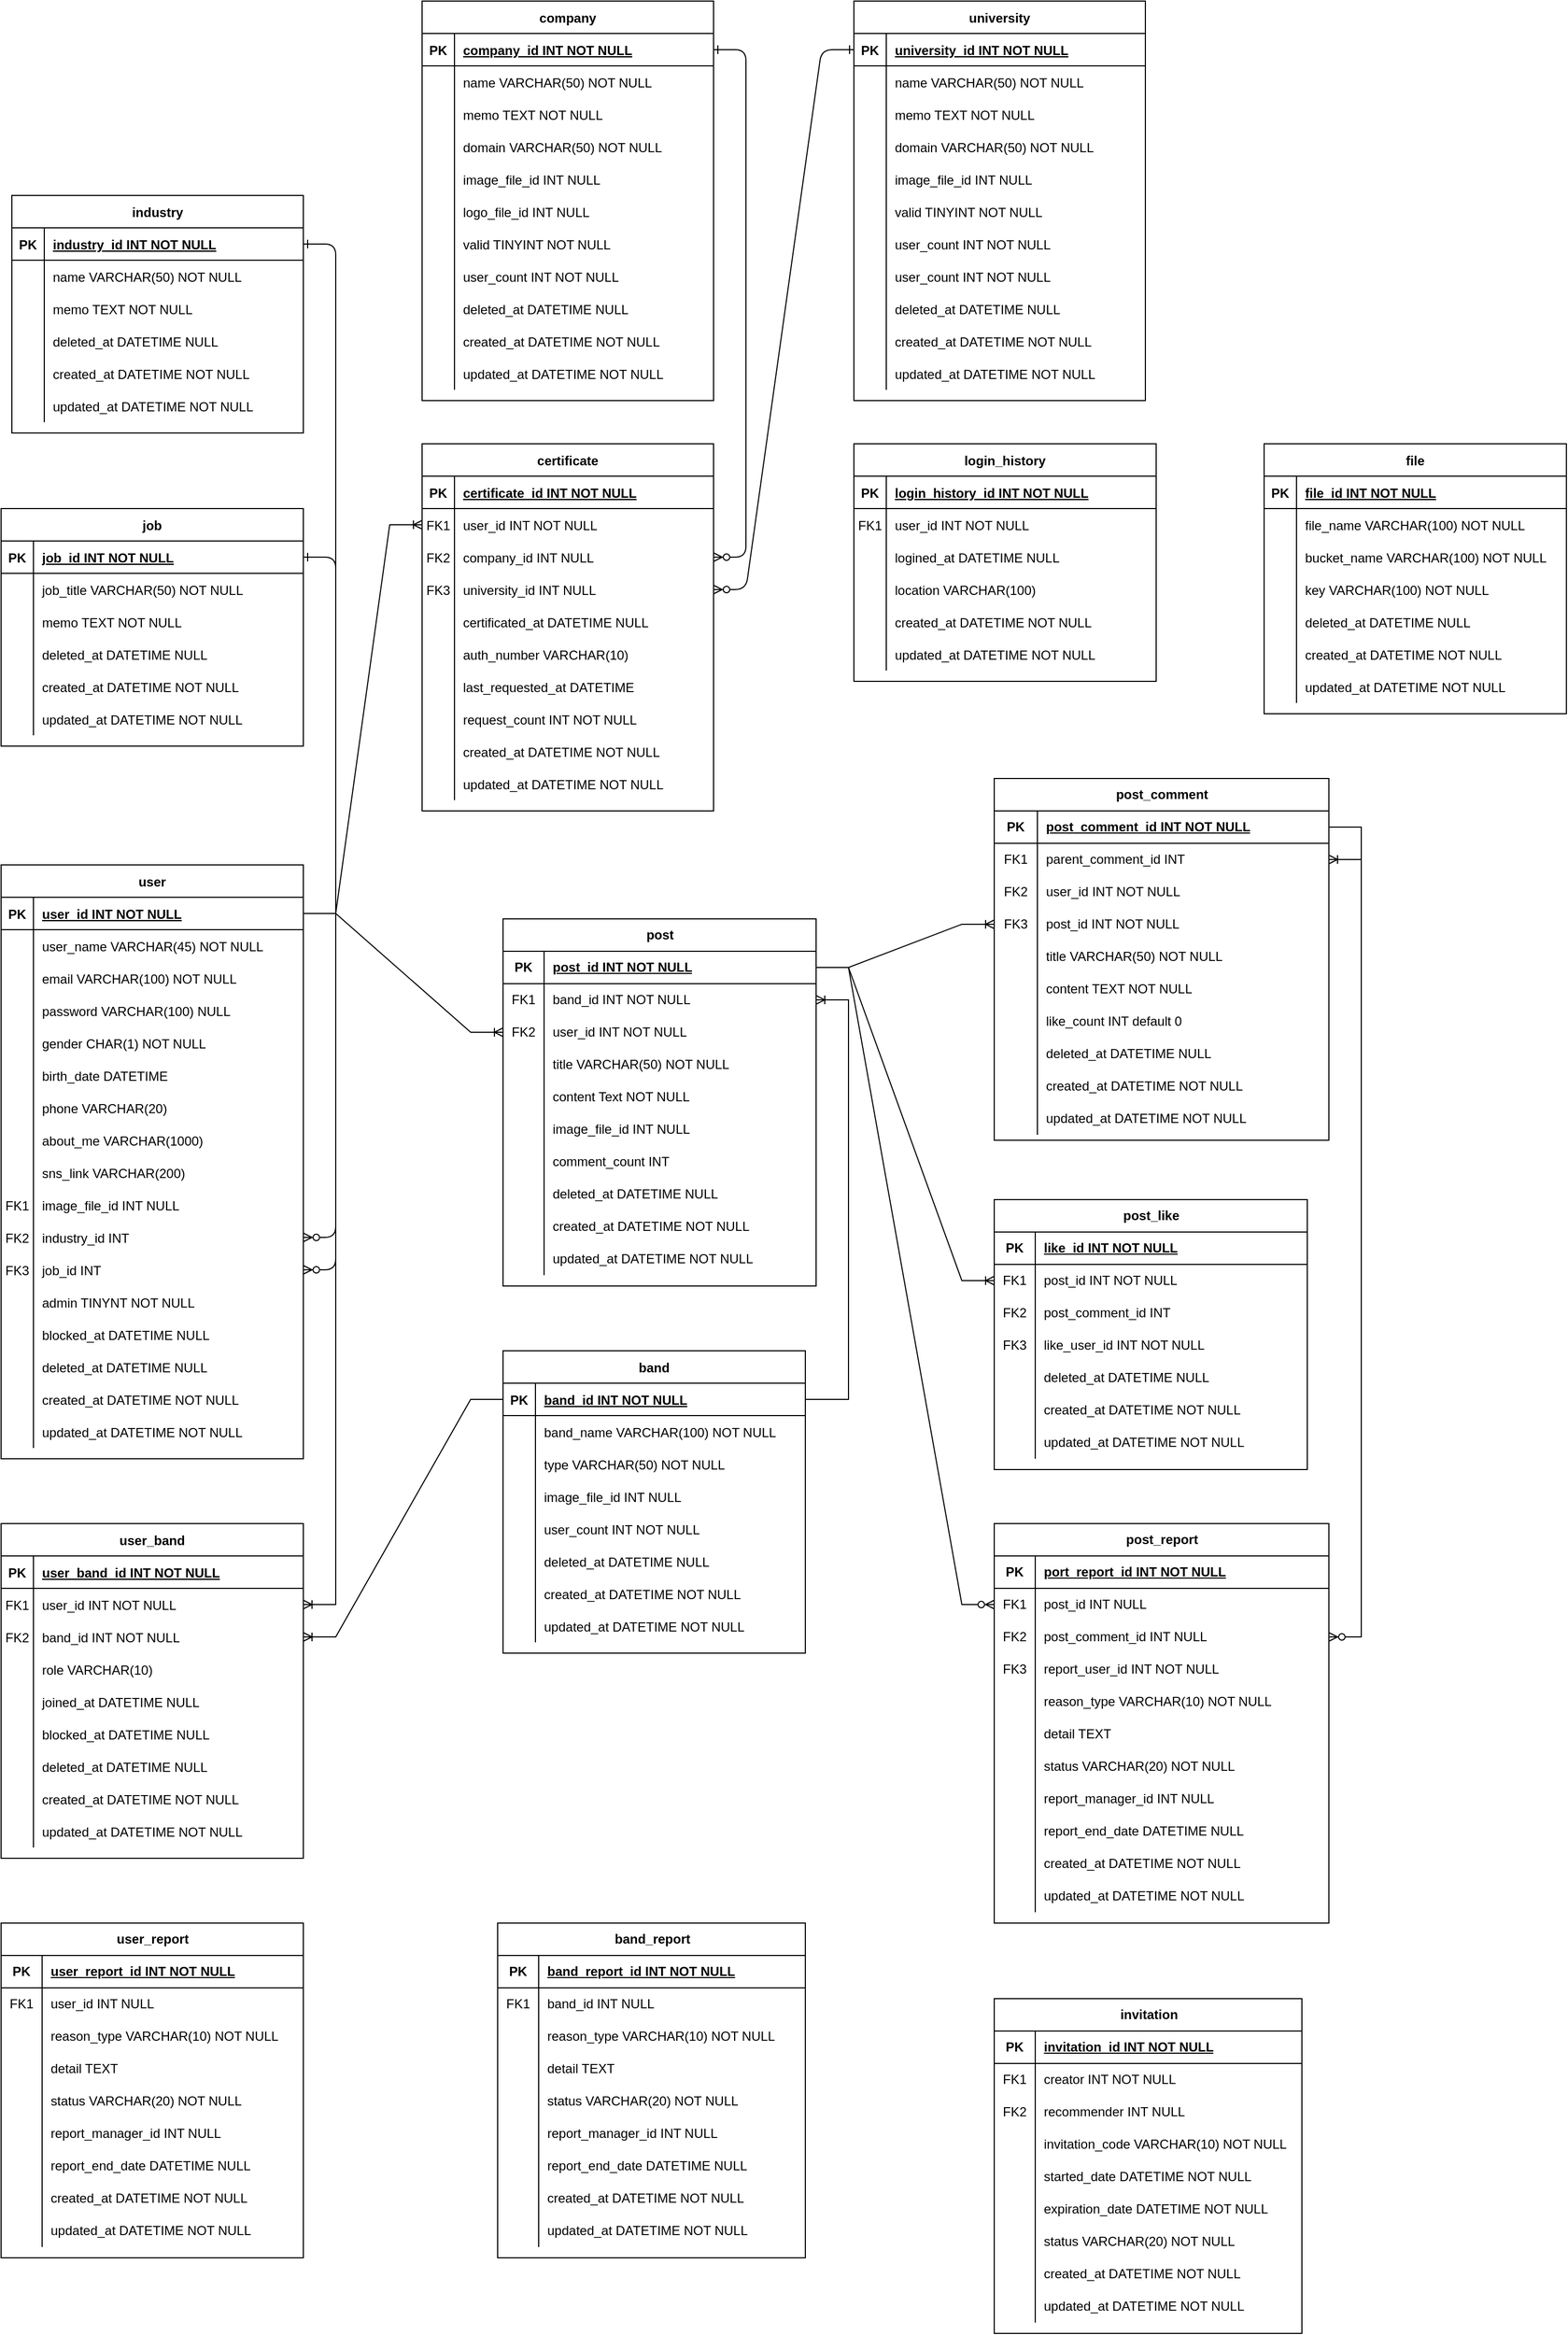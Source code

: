 <mxfile version="22.1.11" type="github">
  <diagram id="R2lEEEUBdFMjLlhIrx00" name="Page-1">
    <mxGraphModel dx="1434" dy="1846" grid="1" gridSize="10" guides="1" tooltips="1" connect="1" arrows="1" fold="1" page="1" pageScale="1" pageWidth="850" pageHeight="1100" math="0" shadow="0" extFonts="Permanent Marker^https://fonts.googleapis.com/css?family=Permanent+Marker">
      <root>
        <mxCell id="0" />
        <mxCell id="1" parent="0" />
        <mxCell id="5a7OM0icQaQAALTDh22o-71" value="" style="edgeStyle=entityRelationEdgeStyle;endArrow=ERzeroToMany;startArrow=ERone;endFill=1;startFill=0;exitX=1;exitY=0.5;exitDx=0;exitDy=0;entryX=1;entryY=0.5;entryDx=0;entryDy=0;" parent="1" source="5a7OM0icQaQAALTDh22o-41" target="Jg6El8M8zes4gfpKuyRQ-4" edge="1">
          <mxGeometry width="100" height="100" relative="1" as="geometry">
            <mxPoint x="740" y="165" as="sourcePoint" />
            <mxPoint x="660" y="225" as="targetPoint" />
            <Array as="points">
              <mxPoint x="900" y="530" />
              <mxPoint x="710" y="540" />
            </Array>
          </mxGeometry>
        </mxCell>
        <mxCell id="C-vyLk0tnHw3VtMMgP7b-2" value="certificate" style="shape=table;startSize=30;container=1;collapsible=1;childLayout=tableLayout;fixedRows=1;rowLines=0;fontStyle=1;align=center;resizeLast=1;" parent="1" vertex="1">
          <mxGeometry x="410" y="-310" width="270" height="340" as="geometry" />
        </mxCell>
        <mxCell id="C-vyLk0tnHw3VtMMgP7b-3" value="" style="shape=partialRectangle;collapsible=0;dropTarget=0;pointerEvents=0;fillColor=none;points=[[0,0.5],[1,0.5]];portConstraint=eastwest;top=0;left=0;right=0;bottom=1;" parent="C-vyLk0tnHw3VtMMgP7b-2" vertex="1">
          <mxGeometry y="30" width="270" height="30" as="geometry" />
        </mxCell>
        <mxCell id="C-vyLk0tnHw3VtMMgP7b-4" value="PK" style="shape=partialRectangle;overflow=hidden;connectable=0;fillColor=none;top=0;left=0;bottom=0;right=0;fontStyle=1;" parent="C-vyLk0tnHw3VtMMgP7b-3" vertex="1">
          <mxGeometry width="30" height="30" as="geometry">
            <mxRectangle width="30" height="30" as="alternateBounds" />
          </mxGeometry>
        </mxCell>
        <mxCell id="C-vyLk0tnHw3VtMMgP7b-5" value="certificate_id INT NOT NULL " style="shape=partialRectangle;overflow=hidden;connectable=0;fillColor=none;top=0;left=0;bottom=0;right=0;align=left;spacingLeft=6;fontStyle=5;" parent="C-vyLk0tnHw3VtMMgP7b-3" vertex="1">
          <mxGeometry x="30" width="240" height="30" as="geometry">
            <mxRectangle width="240" height="30" as="alternateBounds" />
          </mxGeometry>
        </mxCell>
        <mxCell id="C-vyLk0tnHw3VtMMgP7b-6" value="" style="shape=partialRectangle;collapsible=0;dropTarget=0;pointerEvents=0;fillColor=none;points=[[0,0.5],[1,0.5]];portConstraint=eastwest;top=0;left=0;right=0;bottom=0;" parent="C-vyLk0tnHw3VtMMgP7b-2" vertex="1">
          <mxGeometry y="60" width="270" height="30" as="geometry" />
        </mxCell>
        <mxCell id="C-vyLk0tnHw3VtMMgP7b-7" value="FK1" style="shape=partialRectangle;overflow=hidden;connectable=0;fillColor=none;top=0;left=0;bottom=0;right=0;" parent="C-vyLk0tnHw3VtMMgP7b-6" vertex="1">
          <mxGeometry width="30" height="30" as="geometry">
            <mxRectangle width="30" height="30" as="alternateBounds" />
          </mxGeometry>
        </mxCell>
        <mxCell id="C-vyLk0tnHw3VtMMgP7b-8" value="user_id INT NOT NULL" style="shape=partialRectangle;overflow=hidden;connectable=0;fillColor=none;top=0;left=0;bottom=0;right=0;align=left;spacingLeft=6;" parent="C-vyLk0tnHw3VtMMgP7b-6" vertex="1">
          <mxGeometry x="30" width="240" height="30" as="geometry">
            <mxRectangle width="240" height="30" as="alternateBounds" />
          </mxGeometry>
        </mxCell>
        <mxCell id="C-vyLk0tnHw3VtMMgP7b-9" value="" style="shape=partialRectangle;collapsible=0;dropTarget=0;pointerEvents=0;fillColor=none;points=[[0,0.5],[1,0.5]];portConstraint=eastwest;top=0;left=0;right=0;bottom=0;" parent="C-vyLk0tnHw3VtMMgP7b-2" vertex="1">
          <mxGeometry y="90" width="270" height="30" as="geometry" />
        </mxCell>
        <mxCell id="C-vyLk0tnHw3VtMMgP7b-10" value="FK2" style="shape=partialRectangle;overflow=hidden;connectable=0;fillColor=none;top=0;left=0;bottom=0;right=0;" parent="C-vyLk0tnHw3VtMMgP7b-9" vertex="1">
          <mxGeometry width="30" height="30" as="geometry">
            <mxRectangle width="30" height="30" as="alternateBounds" />
          </mxGeometry>
        </mxCell>
        <mxCell id="C-vyLk0tnHw3VtMMgP7b-11" value="company_id INT NULL" style="shape=partialRectangle;overflow=hidden;connectable=0;fillColor=none;top=0;left=0;bottom=0;right=0;align=left;spacingLeft=6;" parent="C-vyLk0tnHw3VtMMgP7b-9" vertex="1">
          <mxGeometry x="30" width="240" height="30" as="geometry">
            <mxRectangle width="240" height="30" as="alternateBounds" />
          </mxGeometry>
        </mxCell>
        <mxCell id="8JAxNRDmYcoopRbkul-u-47" style="shape=partialRectangle;collapsible=0;dropTarget=0;pointerEvents=0;fillColor=none;points=[[0,0.5],[1,0.5]];portConstraint=eastwest;top=0;left=0;right=0;bottom=0;" parent="C-vyLk0tnHw3VtMMgP7b-2" vertex="1">
          <mxGeometry y="120" width="270" height="30" as="geometry" />
        </mxCell>
        <mxCell id="8JAxNRDmYcoopRbkul-u-48" value="FK3" style="shape=partialRectangle;overflow=hidden;connectable=0;fillColor=none;top=0;left=0;bottom=0;right=0;" parent="8JAxNRDmYcoopRbkul-u-47" vertex="1">
          <mxGeometry width="30" height="30" as="geometry">
            <mxRectangle width="30" height="30" as="alternateBounds" />
          </mxGeometry>
        </mxCell>
        <mxCell id="8JAxNRDmYcoopRbkul-u-49" value="university_id INT NULL" style="shape=partialRectangle;overflow=hidden;connectable=0;fillColor=none;top=0;left=0;bottom=0;right=0;align=left;spacingLeft=6;" parent="8JAxNRDmYcoopRbkul-u-47" vertex="1">
          <mxGeometry x="30" width="240" height="30" as="geometry">
            <mxRectangle width="240" height="30" as="alternateBounds" />
          </mxGeometry>
        </mxCell>
        <mxCell id="nXp19oJXn3n8RyD-cxgM-52" style="shape=partialRectangle;collapsible=0;dropTarget=0;pointerEvents=0;fillColor=none;points=[[0,0.5],[1,0.5]];portConstraint=eastwest;top=0;left=0;right=0;bottom=0;" parent="C-vyLk0tnHw3VtMMgP7b-2" vertex="1">
          <mxGeometry y="150" width="270" height="30" as="geometry" />
        </mxCell>
        <mxCell id="nXp19oJXn3n8RyD-cxgM-53" style="shape=partialRectangle;overflow=hidden;connectable=0;fillColor=none;top=0;left=0;bottom=0;right=0;" parent="nXp19oJXn3n8RyD-cxgM-52" vertex="1">
          <mxGeometry width="30" height="30" as="geometry">
            <mxRectangle width="30" height="30" as="alternateBounds" />
          </mxGeometry>
        </mxCell>
        <mxCell id="nXp19oJXn3n8RyD-cxgM-54" value="certificated_at DATETIME NULL" style="shape=partialRectangle;overflow=hidden;connectable=0;fillColor=none;top=0;left=0;bottom=0;right=0;align=left;spacingLeft=6;" parent="nXp19oJXn3n8RyD-cxgM-52" vertex="1">
          <mxGeometry x="30" width="240" height="30" as="geometry">
            <mxRectangle width="240" height="30" as="alternateBounds" />
          </mxGeometry>
        </mxCell>
        <mxCell id="nXp19oJXn3n8RyD-cxgM-55" style="shape=partialRectangle;collapsible=0;dropTarget=0;pointerEvents=0;fillColor=none;points=[[0,0.5],[1,0.5]];portConstraint=eastwest;top=0;left=0;right=0;bottom=0;" parent="C-vyLk0tnHw3VtMMgP7b-2" vertex="1">
          <mxGeometry y="180" width="270" height="30" as="geometry" />
        </mxCell>
        <mxCell id="nXp19oJXn3n8RyD-cxgM-56" style="shape=partialRectangle;overflow=hidden;connectable=0;fillColor=none;top=0;left=0;bottom=0;right=0;" parent="nXp19oJXn3n8RyD-cxgM-55" vertex="1">
          <mxGeometry width="30" height="30" as="geometry">
            <mxRectangle width="30" height="30" as="alternateBounds" />
          </mxGeometry>
        </mxCell>
        <mxCell id="nXp19oJXn3n8RyD-cxgM-57" value="auth_number VARCHAR(10)" style="shape=partialRectangle;overflow=hidden;connectable=0;fillColor=none;top=0;left=0;bottom=0;right=0;align=left;spacingLeft=6;" parent="nXp19oJXn3n8RyD-cxgM-55" vertex="1">
          <mxGeometry x="30" width="240" height="30" as="geometry">
            <mxRectangle width="240" height="30" as="alternateBounds" />
          </mxGeometry>
        </mxCell>
        <mxCell id="nXp19oJXn3n8RyD-cxgM-58" style="shape=partialRectangle;collapsible=0;dropTarget=0;pointerEvents=0;fillColor=none;points=[[0,0.5],[1,0.5]];portConstraint=eastwest;top=0;left=0;right=0;bottom=0;" parent="C-vyLk0tnHw3VtMMgP7b-2" vertex="1">
          <mxGeometry y="210" width="270" height="30" as="geometry" />
        </mxCell>
        <mxCell id="nXp19oJXn3n8RyD-cxgM-59" style="shape=partialRectangle;overflow=hidden;connectable=0;fillColor=none;top=0;left=0;bottom=0;right=0;" parent="nXp19oJXn3n8RyD-cxgM-58" vertex="1">
          <mxGeometry width="30" height="30" as="geometry">
            <mxRectangle width="30" height="30" as="alternateBounds" />
          </mxGeometry>
        </mxCell>
        <mxCell id="nXp19oJXn3n8RyD-cxgM-60" value="last_requested_at DATETIME" style="shape=partialRectangle;overflow=hidden;connectable=0;fillColor=none;top=0;left=0;bottom=0;right=0;align=left;spacingLeft=6;" parent="nXp19oJXn3n8RyD-cxgM-58" vertex="1">
          <mxGeometry x="30" width="240" height="30" as="geometry">
            <mxRectangle width="240" height="30" as="alternateBounds" />
          </mxGeometry>
        </mxCell>
        <mxCell id="nXp19oJXn3n8RyD-cxgM-61" style="shape=partialRectangle;collapsible=0;dropTarget=0;pointerEvents=0;fillColor=none;points=[[0,0.5],[1,0.5]];portConstraint=eastwest;top=0;left=0;right=0;bottom=0;" parent="C-vyLk0tnHw3VtMMgP7b-2" vertex="1">
          <mxGeometry y="240" width="270" height="30" as="geometry" />
        </mxCell>
        <mxCell id="nXp19oJXn3n8RyD-cxgM-62" style="shape=partialRectangle;overflow=hidden;connectable=0;fillColor=none;top=0;left=0;bottom=0;right=0;" parent="nXp19oJXn3n8RyD-cxgM-61" vertex="1">
          <mxGeometry width="30" height="30" as="geometry">
            <mxRectangle width="30" height="30" as="alternateBounds" />
          </mxGeometry>
        </mxCell>
        <mxCell id="nXp19oJXn3n8RyD-cxgM-63" value="request_count INT NOT NULL" style="shape=partialRectangle;overflow=hidden;connectable=0;fillColor=none;top=0;left=0;bottom=0;right=0;align=left;spacingLeft=6;" parent="nXp19oJXn3n8RyD-cxgM-61" vertex="1">
          <mxGeometry x="30" width="240" height="30" as="geometry">
            <mxRectangle width="240" height="30" as="alternateBounds" />
          </mxGeometry>
        </mxCell>
        <mxCell id="nXp19oJXn3n8RyD-cxgM-67" style="shape=partialRectangle;collapsible=0;dropTarget=0;pointerEvents=0;fillColor=none;points=[[0,0.5],[1,0.5]];portConstraint=eastwest;top=0;left=0;right=0;bottom=0;" parent="C-vyLk0tnHw3VtMMgP7b-2" vertex="1">
          <mxGeometry y="270" width="270" height="30" as="geometry" />
        </mxCell>
        <mxCell id="nXp19oJXn3n8RyD-cxgM-68" style="shape=partialRectangle;overflow=hidden;connectable=0;fillColor=none;top=0;left=0;bottom=0;right=0;" parent="nXp19oJXn3n8RyD-cxgM-67" vertex="1">
          <mxGeometry width="30" height="30" as="geometry">
            <mxRectangle width="30" height="30" as="alternateBounds" />
          </mxGeometry>
        </mxCell>
        <mxCell id="nXp19oJXn3n8RyD-cxgM-69" value="created_at DATETIME NOT NULL" style="shape=partialRectangle;overflow=hidden;connectable=0;fillColor=none;top=0;left=0;bottom=0;right=0;align=left;spacingLeft=6;" parent="nXp19oJXn3n8RyD-cxgM-67" vertex="1">
          <mxGeometry x="30" width="240" height="30" as="geometry">
            <mxRectangle width="240" height="30" as="alternateBounds" />
          </mxGeometry>
        </mxCell>
        <mxCell id="5a7OM0icQaQAALTDh22o-1" style="shape=partialRectangle;collapsible=0;dropTarget=0;pointerEvents=0;fillColor=none;points=[[0,0.5],[1,0.5]];portConstraint=eastwest;top=0;left=0;right=0;bottom=0;" parent="C-vyLk0tnHw3VtMMgP7b-2" vertex="1">
          <mxGeometry y="300" width="270" height="30" as="geometry" />
        </mxCell>
        <mxCell id="5a7OM0icQaQAALTDh22o-2" style="shape=partialRectangle;overflow=hidden;connectable=0;fillColor=none;top=0;left=0;bottom=0;right=0;" parent="5a7OM0icQaQAALTDh22o-1" vertex="1">
          <mxGeometry width="30" height="30" as="geometry">
            <mxRectangle width="30" height="30" as="alternateBounds" />
          </mxGeometry>
        </mxCell>
        <mxCell id="5a7OM0icQaQAALTDh22o-3" value="updated_at DATETIME NOT NULL" style="shape=partialRectangle;overflow=hidden;connectable=0;fillColor=none;top=0;left=0;bottom=0;right=0;align=left;spacingLeft=6;" parent="5a7OM0icQaQAALTDh22o-1" vertex="1">
          <mxGeometry x="30" width="240" height="30" as="geometry">
            <mxRectangle width="240" height="30" as="alternateBounds" />
          </mxGeometry>
        </mxCell>
        <mxCell id="C-vyLk0tnHw3VtMMgP7b-23" value="user" style="shape=table;startSize=30;container=1;collapsible=1;childLayout=tableLayout;fixedRows=1;rowLines=0;fontStyle=1;align=center;resizeLast=1;" parent="1" vertex="1">
          <mxGeometry x="20" y="80" width="280" height="550" as="geometry">
            <mxRectangle x="120" y="120" width="70" height="30" as="alternateBounds" />
          </mxGeometry>
        </mxCell>
        <mxCell id="C-vyLk0tnHw3VtMMgP7b-24" value="" style="shape=partialRectangle;collapsible=0;dropTarget=0;pointerEvents=0;fillColor=none;points=[[0,0.5],[1,0.5]];portConstraint=eastwest;top=0;left=0;right=0;bottom=1;" parent="C-vyLk0tnHw3VtMMgP7b-23" vertex="1">
          <mxGeometry y="30" width="280" height="30" as="geometry" />
        </mxCell>
        <mxCell id="C-vyLk0tnHw3VtMMgP7b-25" value="PK" style="shape=partialRectangle;overflow=hidden;connectable=0;fillColor=none;top=0;left=0;bottom=0;right=0;fontStyle=1;" parent="C-vyLk0tnHw3VtMMgP7b-24" vertex="1">
          <mxGeometry width="30" height="30" as="geometry">
            <mxRectangle width="30" height="30" as="alternateBounds" />
          </mxGeometry>
        </mxCell>
        <mxCell id="C-vyLk0tnHw3VtMMgP7b-26" value="user_id INT NOT NULL " style="shape=partialRectangle;overflow=hidden;connectable=0;fillColor=none;top=0;left=0;bottom=0;right=0;align=left;spacingLeft=6;fontStyle=5;" parent="C-vyLk0tnHw3VtMMgP7b-24" vertex="1">
          <mxGeometry x="30" width="250" height="30" as="geometry">
            <mxRectangle width="250" height="30" as="alternateBounds" />
          </mxGeometry>
        </mxCell>
        <mxCell id="C-vyLk0tnHw3VtMMgP7b-27" value="" style="shape=partialRectangle;collapsible=0;dropTarget=0;pointerEvents=0;fillColor=none;points=[[0,0.5],[1,0.5]];portConstraint=eastwest;top=0;left=0;right=0;bottom=0;" parent="C-vyLk0tnHw3VtMMgP7b-23" vertex="1">
          <mxGeometry y="60" width="280" height="30" as="geometry" />
        </mxCell>
        <mxCell id="C-vyLk0tnHw3VtMMgP7b-28" value="" style="shape=partialRectangle;overflow=hidden;connectable=0;fillColor=none;top=0;left=0;bottom=0;right=0;" parent="C-vyLk0tnHw3VtMMgP7b-27" vertex="1">
          <mxGeometry width="30" height="30" as="geometry">
            <mxRectangle width="30" height="30" as="alternateBounds" />
          </mxGeometry>
        </mxCell>
        <mxCell id="C-vyLk0tnHw3VtMMgP7b-29" value="user_name VARCHAR(45) NOT NULL" style="shape=partialRectangle;overflow=hidden;connectable=0;fillColor=none;top=0;left=0;bottom=0;right=0;align=left;spacingLeft=6;" parent="C-vyLk0tnHw3VtMMgP7b-27" vertex="1">
          <mxGeometry x="30" width="250" height="30" as="geometry">
            <mxRectangle width="250" height="30" as="alternateBounds" />
          </mxGeometry>
        </mxCell>
        <mxCell id="9jI7FI68xyOnXoIHzHcg-1" style="shape=partialRectangle;collapsible=0;dropTarget=0;pointerEvents=0;fillColor=none;points=[[0,0.5],[1,0.5]];portConstraint=eastwest;top=0;left=0;right=0;bottom=0;" parent="C-vyLk0tnHw3VtMMgP7b-23" vertex="1">
          <mxGeometry y="90" width="280" height="30" as="geometry" />
        </mxCell>
        <mxCell id="9jI7FI68xyOnXoIHzHcg-2" style="shape=partialRectangle;overflow=hidden;connectable=0;fillColor=none;top=0;left=0;bottom=0;right=0;" parent="9jI7FI68xyOnXoIHzHcg-1" vertex="1">
          <mxGeometry width="30" height="30" as="geometry">
            <mxRectangle width="30" height="30" as="alternateBounds" />
          </mxGeometry>
        </mxCell>
        <mxCell id="9jI7FI68xyOnXoIHzHcg-3" value="email VARCHAR(100) NOT NULL" style="shape=partialRectangle;overflow=hidden;connectable=0;fillColor=none;top=0;left=0;bottom=0;right=0;align=left;spacingLeft=6;" parent="9jI7FI68xyOnXoIHzHcg-1" vertex="1">
          <mxGeometry x="30" width="250" height="30" as="geometry">
            <mxRectangle width="250" height="30" as="alternateBounds" />
          </mxGeometry>
        </mxCell>
        <mxCell id="8JAxNRDmYcoopRbkul-u-51" style="shape=partialRectangle;collapsible=0;dropTarget=0;pointerEvents=0;fillColor=none;points=[[0,0.5],[1,0.5]];portConstraint=eastwest;top=0;left=0;right=0;bottom=0;" parent="C-vyLk0tnHw3VtMMgP7b-23" vertex="1">
          <mxGeometry y="120" width="280" height="30" as="geometry" />
        </mxCell>
        <mxCell id="8JAxNRDmYcoopRbkul-u-52" style="shape=partialRectangle;overflow=hidden;connectable=0;fillColor=none;top=0;left=0;bottom=0;right=0;" parent="8JAxNRDmYcoopRbkul-u-51" vertex="1">
          <mxGeometry width="30" height="30" as="geometry">
            <mxRectangle width="30" height="30" as="alternateBounds" />
          </mxGeometry>
        </mxCell>
        <mxCell id="8JAxNRDmYcoopRbkul-u-53" value="password VARCHAR(100) NULL" style="shape=partialRectangle;overflow=hidden;connectable=0;fillColor=none;top=0;left=0;bottom=0;right=0;align=left;spacingLeft=6;" parent="8JAxNRDmYcoopRbkul-u-51" vertex="1">
          <mxGeometry x="30" width="250" height="30" as="geometry">
            <mxRectangle width="250" height="30" as="alternateBounds" />
          </mxGeometry>
        </mxCell>
        <mxCell id="nXp19oJXn3n8RyD-cxgM-16" style="shape=partialRectangle;collapsible=0;dropTarget=0;pointerEvents=0;fillColor=none;points=[[0,0.5],[1,0.5]];portConstraint=eastwest;top=0;left=0;right=0;bottom=0;" parent="C-vyLk0tnHw3VtMMgP7b-23" vertex="1">
          <mxGeometry y="150" width="280" height="30" as="geometry" />
        </mxCell>
        <mxCell id="nXp19oJXn3n8RyD-cxgM-17" style="shape=partialRectangle;overflow=hidden;connectable=0;fillColor=none;top=0;left=0;bottom=0;right=0;" parent="nXp19oJXn3n8RyD-cxgM-16" vertex="1">
          <mxGeometry width="30" height="30" as="geometry">
            <mxRectangle width="30" height="30" as="alternateBounds" />
          </mxGeometry>
        </mxCell>
        <mxCell id="nXp19oJXn3n8RyD-cxgM-18" value="gender CHAR(1) NOT NULL" style="shape=partialRectangle;overflow=hidden;connectable=0;fillColor=none;top=0;left=0;bottom=0;right=0;align=left;spacingLeft=6;" parent="nXp19oJXn3n8RyD-cxgM-16" vertex="1">
          <mxGeometry x="30" width="250" height="30" as="geometry">
            <mxRectangle width="250" height="30" as="alternateBounds" />
          </mxGeometry>
        </mxCell>
        <mxCell id="nXp19oJXn3n8RyD-cxgM-19" style="shape=partialRectangle;collapsible=0;dropTarget=0;pointerEvents=0;fillColor=none;points=[[0,0.5],[1,0.5]];portConstraint=eastwest;top=0;left=0;right=0;bottom=0;" parent="C-vyLk0tnHw3VtMMgP7b-23" vertex="1">
          <mxGeometry y="180" width="280" height="30" as="geometry" />
        </mxCell>
        <mxCell id="nXp19oJXn3n8RyD-cxgM-20" style="shape=partialRectangle;overflow=hidden;connectable=0;fillColor=none;top=0;left=0;bottom=0;right=0;" parent="nXp19oJXn3n8RyD-cxgM-19" vertex="1">
          <mxGeometry width="30" height="30" as="geometry">
            <mxRectangle width="30" height="30" as="alternateBounds" />
          </mxGeometry>
        </mxCell>
        <mxCell id="nXp19oJXn3n8RyD-cxgM-21" value="birth_date DATETIME" style="shape=partialRectangle;overflow=hidden;connectable=0;fillColor=none;top=0;left=0;bottom=0;right=0;align=left;spacingLeft=6;" parent="nXp19oJXn3n8RyD-cxgM-19" vertex="1">
          <mxGeometry x="30" width="250" height="30" as="geometry">
            <mxRectangle width="250" height="30" as="alternateBounds" />
          </mxGeometry>
        </mxCell>
        <mxCell id="nXp19oJXn3n8RyD-cxgM-22" style="shape=partialRectangle;collapsible=0;dropTarget=0;pointerEvents=0;fillColor=none;points=[[0,0.5],[1,0.5]];portConstraint=eastwest;top=0;left=0;right=0;bottom=0;" parent="C-vyLk0tnHw3VtMMgP7b-23" vertex="1">
          <mxGeometry y="210" width="280" height="30" as="geometry" />
        </mxCell>
        <mxCell id="nXp19oJXn3n8RyD-cxgM-23" style="shape=partialRectangle;overflow=hidden;connectable=0;fillColor=none;top=0;left=0;bottom=0;right=0;" parent="nXp19oJXn3n8RyD-cxgM-22" vertex="1">
          <mxGeometry width="30" height="30" as="geometry">
            <mxRectangle width="30" height="30" as="alternateBounds" />
          </mxGeometry>
        </mxCell>
        <mxCell id="nXp19oJXn3n8RyD-cxgM-24" value="phone VARCHAR(20)" style="shape=partialRectangle;overflow=hidden;connectable=0;fillColor=none;top=0;left=0;bottom=0;right=0;align=left;spacingLeft=6;" parent="nXp19oJXn3n8RyD-cxgM-22" vertex="1">
          <mxGeometry x="30" width="250" height="30" as="geometry">
            <mxRectangle width="250" height="30" as="alternateBounds" />
          </mxGeometry>
        </mxCell>
        <mxCell id="Jg6El8M8zes4gfpKuyRQ-13" style="shape=partialRectangle;collapsible=0;dropTarget=0;pointerEvents=0;fillColor=none;points=[[0,0.5],[1,0.5]];portConstraint=eastwest;top=0;left=0;right=0;bottom=0;" parent="C-vyLk0tnHw3VtMMgP7b-23" vertex="1">
          <mxGeometry y="240" width="280" height="30" as="geometry" />
        </mxCell>
        <mxCell id="Jg6El8M8zes4gfpKuyRQ-14" style="shape=partialRectangle;overflow=hidden;connectable=0;fillColor=none;top=0;left=0;bottom=0;right=0;" parent="Jg6El8M8zes4gfpKuyRQ-13" vertex="1">
          <mxGeometry width="30" height="30" as="geometry">
            <mxRectangle width="30" height="30" as="alternateBounds" />
          </mxGeometry>
        </mxCell>
        <mxCell id="Jg6El8M8zes4gfpKuyRQ-15" value="about_me VARCHAR(1000)" style="shape=partialRectangle;overflow=hidden;connectable=0;fillColor=none;top=0;left=0;bottom=0;right=0;align=left;spacingLeft=6;" parent="Jg6El8M8zes4gfpKuyRQ-13" vertex="1">
          <mxGeometry x="30" width="250" height="30" as="geometry">
            <mxRectangle width="250" height="30" as="alternateBounds" />
          </mxGeometry>
        </mxCell>
        <mxCell id="Jg6El8M8zes4gfpKuyRQ-10" style="shape=partialRectangle;collapsible=0;dropTarget=0;pointerEvents=0;fillColor=none;points=[[0,0.5],[1,0.5]];portConstraint=eastwest;top=0;left=0;right=0;bottom=0;" parent="C-vyLk0tnHw3VtMMgP7b-23" vertex="1">
          <mxGeometry y="270" width="280" height="30" as="geometry" />
        </mxCell>
        <mxCell id="Jg6El8M8zes4gfpKuyRQ-11" style="shape=partialRectangle;overflow=hidden;connectable=0;fillColor=none;top=0;left=0;bottom=0;right=0;" parent="Jg6El8M8zes4gfpKuyRQ-10" vertex="1">
          <mxGeometry width="30" height="30" as="geometry">
            <mxRectangle width="30" height="30" as="alternateBounds" />
          </mxGeometry>
        </mxCell>
        <mxCell id="Jg6El8M8zes4gfpKuyRQ-12" value="sns_link VARCHAR(200)" style="shape=partialRectangle;overflow=hidden;connectable=0;fillColor=none;top=0;left=0;bottom=0;right=0;align=left;spacingLeft=6;" parent="Jg6El8M8zes4gfpKuyRQ-10" vertex="1">
          <mxGeometry x="30" width="250" height="30" as="geometry">
            <mxRectangle width="250" height="30" as="alternateBounds" />
          </mxGeometry>
        </mxCell>
        <mxCell id="Jg6El8M8zes4gfpKuyRQ-7" style="shape=partialRectangle;collapsible=0;dropTarget=0;pointerEvents=0;fillColor=none;points=[[0,0.5],[1,0.5]];portConstraint=eastwest;top=0;left=0;right=0;bottom=0;" parent="C-vyLk0tnHw3VtMMgP7b-23" vertex="1">
          <mxGeometry y="300" width="280" height="30" as="geometry" />
        </mxCell>
        <mxCell id="Jg6El8M8zes4gfpKuyRQ-8" value="FK1" style="shape=partialRectangle;overflow=hidden;connectable=0;fillColor=none;top=0;left=0;bottom=0;right=0;" parent="Jg6El8M8zes4gfpKuyRQ-7" vertex="1">
          <mxGeometry width="30" height="30" as="geometry">
            <mxRectangle width="30" height="30" as="alternateBounds" />
          </mxGeometry>
        </mxCell>
        <mxCell id="Jg6El8M8zes4gfpKuyRQ-9" value="image_file_id INT NULL" style="shape=partialRectangle;overflow=hidden;connectable=0;fillColor=none;top=0;left=0;bottom=0;right=0;align=left;spacingLeft=6;" parent="Jg6El8M8zes4gfpKuyRQ-7" vertex="1">
          <mxGeometry x="30" width="250" height="30" as="geometry">
            <mxRectangle width="250" height="30" as="alternateBounds" />
          </mxGeometry>
        </mxCell>
        <mxCell id="Jg6El8M8zes4gfpKuyRQ-4" style="shape=partialRectangle;collapsible=0;dropTarget=0;pointerEvents=0;fillColor=none;points=[[0,0.5],[1,0.5]];portConstraint=eastwest;top=0;left=0;right=0;bottom=0;" parent="C-vyLk0tnHw3VtMMgP7b-23" vertex="1">
          <mxGeometry y="330" width="280" height="30" as="geometry" />
        </mxCell>
        <mxCell id="Jg6El8M8zes4gfpKuyRQ-5" value="FK2" style="shape=partialRectangle;overflow=hidden;connectable=0;fillColor=none;top=0;left=0;bottom=0;right=0;" parent="Jg6El8M8zes4gfpKuyRQ-4" vertex="1">
          <mxGeometry width="30" height="30" as="geometry">
            <mxRectangle width="30" height="30" as="alternateBounds" />
          </mxGeometry>
        </mxCell>
        <mxCell id="Jg6El8M8zes4gfpKuyRQ-6" value="industry_id INT" style="shape=partialRectangle;overflow=hidden;connectable=0;fillColor=none;top=0;left=0;bottom=0;right=0;align=left;spacingLeft=6;" parent="Jg6El8M8zes4gfpKuyRQ-4" vertex="1">
          <mxGeometry x="30" width="250" height="30" as="geometry">
            <mxRectangle width="250" height="30" as="alternateBounds" />
          </mxGeometry>
        </mxCell>
        <mxCell id="Jg6El8M8zes4gfpKuyRQ-22" style="shape=partialRectangle;collapsible=0;dropTarget=0;pointerEvents=0;fillColor=none;points=[[0,0.5],[1,0.5]];portConstraint=eastwest;top=0;left=0;right=0;bottom=0;" parent="C-vyLk0tnHw3VtMMgP7b-23" vertex="1">
          <mxGeometry y="360" width="280" height="30" as="geometry" />
        </mxCell>
        <mxCell id="Jg6El8M8zes4gfpKuyRQ-23" value="FK3" style="shape=partialRectangle;overflow=hidden;connectable=0;fillColor=none;top=0;left=0;bottom=0;right=0;" parent="Jg6El8M8zes4gfpKuyRQ-22" vertex="1">
          <mxGeometry width="30" height="30" as="geometry">
            <mxRectangle width="30" height="30" as="alternateBounds" />
          </mxGeometry>
        </mxCell>
        <mxCell id="Jg6El8M8zes4gfpKuyRQ-24" value="job_id INT" style="shape=partialRectangle;overflow=hidden;connectable=0;fillColor=none;top=0;left=0;bottom=0;right=0;align=left;spacingLeft=6;" parent="Jg6El8M8zes4gfpKuyRQ-22" vertex="1">
          <mxGeometry x="30" width="250" height="30" as="geometry">
            <mxRectangle width="250" height="30" as="alternateBounds" />
          </mxGeometry>
        </mxCell>
        <mxCell id="5a7OM0icQaQAALTDh22o-34" style="shape=partialRectangle;collapsible=0;dropTarget=0;pointerEvents=0;fillColor=none;points=[[0,0.5],[1,0.5]];portConstraint=eastwest;top=0;left=0;right=0;bottom=0;" parent="C-vyLk0tnHw3VtMMgP7b-23" vertex="1">
          <mxGeometry y="390" width="280" height="30" as="geometry" />
        </mxCell>
        <mxCell id="5a7OM0icQaQAALTDh22o-35" style="shape=partialRectangle;overflow=hidden;connectable=0;fillColor=none;top=0;left=0;bottom=0;right=0;" parent="5a7OM0icQaQAALTDh22o-34" vertex="1">
          <mxGeometry width="30" height="30" as="geometry">
            <mxRectangle width="30" height="30" as="alternateBounds" />
          </mxGeometry>
        </mxCell>
        <mxCell id="5a7OM0icQaQAALTDh22o-36" value="admin TINYNT NOT NULL" style="shape=partialRectangle;overflow=hidden;connectable=0;fillColor=none;top=0;left=0;bottom=0;right=0;align=left;spacingLeft=6;" parent="5a7OM0icQaQAALTDh22o-34" vertex="1">
          <mxGeometry x="30" width="250" height="30" as="geometry">
            <mxRectangle width="250" height="30" as="alternateBounds" />
          </mxGeometry>
        </mxCell>
        <mxCell id="Jg6El8M8zes4gfpKuyRQ-16" style="shape=partialRectangle;collapsible=0;dropTarget=0;pointerEvents=0;fillColor=none;points=[[0,0.5],[1,0.5]];portConstraint=eastwest;top=0;left=0;right=0;bottom=0;" parent="C-vyLk0tnHw3VtMMgP7b-23" vertex="1">
          <mxGeometry y="420" width="280" height="30" as="geometry" />
        </mxCell>
        <mxCell id="Jg6El8M8zes4gfpKuyRQ-17" style="shape=partialRectangle;overflow=hidden;connectable=0;fillColor=none;top=0;left=0;bottom=0;right=0;" parent="Jg6El8M8zes4gfpKuyRQ-16" vertex="1">
          <mxGeometry width="30" height="30" as="geometry">
            <mxRectangle width="30" height="30" as="alternateBounds" />
          </mxGeometry>
        </mxCell>
        <mxCell id="Jg6El8M8zes4gfpKuyRQ-18" value="blocked_at DATETIME NULL" style="shape=partialRectangle;overflow=hidden;connectable=0;fillColor=none;top=0;left=0;bottom=0;right=0;align=left;spacingLeft=6;" parent="Jg6El8M8zes4gfpKuyRQ-16" vertex="1">
          <mxGeometry x="30" width="250" height="30" as="geometry">
            <mxRectangle width="250" height="30" as="alternateBounds" />
          </mxGeometry>
        </mxCell>
        <mxCell id="5a7OM0icQaQAALTDh22o-28" style="shape=partialRectangle;collapsible=0;dropTarget=0;pointerEvents=0;fillColor=none;points=[[0,0.5],[1,0.5]];portConstraint=eastwest;top=0;left=0;right=0;bottom=0;" parent="C-vyLk0tnHw3VtMMgP7b-23" vertex="1">
          <mxGeometry y="450" width="280" height="30" as="geometry" />
        </mxCell>
        <mxCell id="5a7OM0icQaQAALTDh22o-29" style="shape=partialRectangle;overflow=hidden;connectable=0;fillColor=none;top=0;left=0;bottom=0;right=0;" parent="5a7OM0icQaQAALTDh22o-28" vertex="1">
          <mxGeometry width="30" height="30" as="geometry">
            <mxRectangle width="30" height="30" as="alternateBounds" />
          </mxGeometry>
        </mxCell>
        <mxCell id="5a7OM0icQaQAALTDh22o-30" value="deleted_at DATETIME NULL" style="shape=partialRectangle;overflow=hidden;connectable=0;fillColor=none;top=0;left=0;bottom=0;right=0;align=left;spacingLeft=6;" parent="5a7OM0icQaQAALTDh22o-28" vertex="1">
          <mxGeometry x="30" width="250" height="30" as="geometry">
            <mxRectangle width="250" height="30" as="alternateBounds" />
          </mxGeometry>
        </mxCell>
        <mxCell id="nXp19oJXn3n8RyD-cxgM-25" style="shape=partialRectangle;collapsible=0;dropTarget=0;pointerEvents=0;fillColor=none;points=[[0,0.5],[1,0.5]];portConstraint=eastwest;top=0;left=0;right=0;bottom=0;" parent="C-vyLk0tnHw3VtMMgP7b-23" vertex="1">
          <mxGeometry y="480" width="280" height="30" as="geometry" />
        </mxCell>
        <mxCell id="nXp19oJXn3n8RyD-cxgM-26" style="shape=partialRectangle;overflow=hidden;connectable=0;fillColor=none;top=0;left=0;bottom=0;right=0;" parent="nXp19oJXn3n8RyD-cxgM-25" vertex="1">
          <mxGeometry width="30" height="30" as="geometry">
            <mxRectangle width="30" height="30" as="alternateBounds" />
          </mxGeometry>
        </mxCell>
        <mxCell id="nXp19oJXn3n8RyD-cxgM-27" value="created_at DATETIME NOT NULL" style="shape=partialRectangle;overflow=hidden;connectable=0;fillColor=none;top=0;left=0;bottom=0;right=0;align=left;spacingLeft=6;" parent="nXp19oJXn3n8RyD-cxgM-25" vertex="1">
          <mxGeometry x="30" width="250" height="30" as="geometry">
            <mxRectangle width="250" height="30" as="alternateBounds" />
          </mxGeometry>
        </mxCell>
        <mxCell id="nXp19oJXn3n8RyD-cxgM-28" style="shape=partialRectangle;collapsible=0;dropTarget=0;pointerEvents=0;fillColor=none;points=[[0,0.5],[1,0.5]];portConstraint=eastwest;top=0;left=0;right=0;bottom=0;" parent="C-vyLk0tnHw3VtMMgP7b-23" vertex="1">
          <mxGeometry y="510" width="280" height="30" as="geometry" />
        </mxCell>
        <mxCell id="nXp19oJXn3n8RyD-cxgM-29" style="shape=partialRectangle;overflow=hidden;connectable=0;fillColor=none;top=0;left=0;bottom=0;right=0;" parent="nXp19oJXn3n8RyD-cxgM-28" vertex="1">
          <mxGeometry width="30" height="30" as="geometry">
            <mxRectangle width="30" height="30" as="alternateBounds" />
          </mxGeometry>
        </mxCell>
        <mxCell id="nXp19oJXn3n8RyD-cxgM-30" value="updated_at DATETIME NOT NULL" style="shape=partialRectangle;overflow=hidden;connectable=0;fillColor=none;top=0;left=0;bottom=0;right=0;align=left;spacingLeft=6;" parent="nXp19oJXn3n8RyD-cxgM-28" vertex="1">
          <mxGeometry x="30" width="250" height="30" as="geometry">
            <mxRectangle width="250" height="30" as="alternateBounds" />
          </mxGeometry>
        </mxCell>
        <mxCell id="1BxAY8iRp4zwTfGKQ7-G-2" value="user_band" style="shape=table;startSize=30;container=1;collapsible=1;childLayout=tableLayout;fixedRows=1;rowLines=0;fontStyle=1;align=center;resizeLast=1;" parent="1" vertex="1">
          <mxGeometry x="20" y="690" width="280" height="310" as="geometry">
            <mxRectangle x="120" y="120" width="70" height="30" as="alternateBounds" />
          </mxGeometry>
        </mxCell>
        <mxCell id="1BxAY8iRp4zwTfGKQ7-G-3" value="" style="shape=partialRectangle;collapsible=0;dropTarget=0;pointerEvents=0;fillColor=none;points=[[0,0.5],[1,0.5]];portConstraint=eastwest;top=0;left=0;right=0;bottom=1;" parent="1BxAY8iRp4zwTfGKQ7-G-2" vertex="1">
          <mxGeometry y="30" width="280" height="30" as="geometry" />
        </mxCell>
        <mxCell id="1BxAY8iRp4zwTfGKQ7-G-4" value="PK" style="shape=partialRectangle;overflow=hidden;connectable=0;fillColor=none;top=0;left=0;bottom=0;right=0;fontStyle=1;" parent="1BxAY8iRp4zwTfGKQ7-G-3" vertex="1">
          <mxGeometry width="30" height="30" as="geometry">
            <mxRectangle width="30" height="30" as="alternateBounds" />
          </mxGeometry>
        </mxCell>
        <mxCell id="1BxAY8iRp4zwTfGKQ7-G-5" value="user_band_id INT NOT NULL " style="shape=partialRectangle;overflow=hidden;connectable=0;fillColor=none;top=0;left=0;bottom=0;right=0;align=left;spacingLeft=6;fontStyle=5;" parent="1BxAY8iRp4zwTfGKQ7-G-3" vertex="1">
          <mxGeometry x="30" width="250" height="30" as="geometry">
            <mxRectangle width="250" height="30" as="alternateBounds" />
          </mxGeometry>
        </mxCell>
        <mxCell id="1BxAY8iRp4zwTfGKQ7-G-6" value="" style="shape=partialRectangle;collapsible=0;dropTarget=0;pointerEvents=0;fillColor=none;points=[[0,0.5],[1,0.5]];portConstraint=eastwest;top=0;left=0;right=0;bottom=0;" parent="1BxAY8iRp4zwTfGKQ7-G-2" vertex="1">
          <mxGeometry y="60" width="280" height="30" as="geometry" />
        </mxCell>
        <mxCell id="1BxAY8iRp4zwTfGKQ7-G-7" value="FK1" style="shape=partialRectangle;overflow=hidden;connectable=0;fillColor=none;top=0;left=0;bottom=0;right=0;" parent="1BxAY8iRp4zwTfGKQ7-G-6" vertex="1">
          <mxGeometry width="30" height="30" as="geometry">
            <mxRectangle width="30" height="30" as="alternateBounds" />
          </mxGeometry>
        </mxCell>
        <mxCell id="1BxAY8iRp4zwTfGKQ7-G-8" value="user_id INT NOT NULL" style="shape=partialRectangle;overflow=hidden;connectable=0;fillColor=none;top=0;left=0;bottom=0;right=0;align=left;spacingLeft=6;" parent="1BxAY8iRp4zwTfGKQ7-G-6" vertex="1">
          <mxGeometry x="30" width="250" height="30" as="geometry">
            <mxRectangle width="250" height="30" as="alternateBounds" />
          </mxGeometry>
        </mxCell>
        <mxCell id="1BxAY8iRp4zwTfGKQ7-G-9" style="shape=partialRectangle;collapsible=0;dropTarget=0;pointerEvents=0;fillColor=none;points=[[0,0.5],[1,0.5]];portConstraint=eastwest;top=0;left=0;right=0;bottom=0;" parent="1BxAY8iRp4zwTfGKQ7-G-2" vertex="1">
          <mxGeometry y="90" width="280" height="30" as="geometry" />
        </mxCell>
        <mxCell id="1BxAY8iRp4zwTfGKQ7-G-10" value="FK2" style="shape=partialRectangle;overflow=hidden;connectable=0;fillColor=none;top=0;left=0;bottom=0;right=0;" parent="1BxAY8iRp4zwTfGKQ7-G-9" vertex="1">
          <mxGeometry width="30" height="30" as="geometry">
            <mxRectangle width="30" height="30" as="alternateBounds" />
          </mxGeometry>
        </mxCell>
        <mxCell id="1BxAY8iRp4zwTfGKQ7-G-11" value="band_id INT NOT NULL" style="shape=partialRectangle;overflow=hidden;connectable=0;fillColor=none;top=0;left=0;bottom=0;right=0;align=left;spacingLeft=6;" parent="1BxAY8iRp4zwTfGKQ7-G-9" vertex="1">
          <mxGeometry x="30" width="250" height="30" as="geometry">
            <mxRectangle width="250" height="30" as="alternateBounds" />
          </mxGeometry>
        </mxCell>
        <mxCell id="1BxAY8iRp4zwTfGKQ7-G-12" style="shape=partialRectangle;collapsible=0;dropTarget=0;pointerEvents=0;fillColor=none;points=[[0,0.5],[1,0.5]];portConstraint=eastwest;top=0;left=0;right=0;bottom=0;" parent="1BxAY8iRp4zwTfGKQ7-G-2" vertex="1">
          <mxGeometry y="120" width="280" height="30" as="geometry" />
        </mxCell>
        <mxCell id="1BxAY8iRp4zwTfGKQ7-G-13" style="shape=partialRectangle;overflow=hidden;connectable=0;fillColor=none;top=0;left=0;bottom=0;right=0;" parent="1BxAY8iRp4zwTfGKQ7-G-12" vertex="1">
          <mxGeometry width="30" height="30" as="geometry">
            <mxRectangle width="30" height="30" as="alternateBounds" />
          </mxGeometry>
        </mxCell>
        <mxCell id="1BxAY8iRp4zwTfGKQ7-G-14" value="role VARCHAR(10)" style="shape=partialRectangle;overflow=hidden;connectable=0;fillColor=none;top=0;left=0;bottom=0;right=0;align=left;spacingLeft=6;" parent="1BxAY8iRp4zwTfGKQ7-G-12" vertex="1">
          <mxGeometry x="30" width="250" height="30" as="geometry">
            <mxRectangle width="250" height="30" as="alternateBounds" />
          </mxGeometry>
        </mxCell>
        <mxCell id="8JAxNRDmYcoopRbkul-u-43" style="shape=partialRectangle;collapsible=0;dropTarget=0;pointerEvents=0;fillColor=none;points=[[0,0.5],[1,0.5]];portConstraint=eastwest;top=0;left=0;right=0;bottom=0;" parent="1BxAY8iRp4zwTfGKQ7-G-2" vertex="1">
          <mxGeometry y="150" width="280" height="30" as="geometry" />
        </mxCell>
        <mxCell id="8JAxNRDmYcoopRbkul-u-44" style="shape=partialRectangle;overflow=hidden;connectable=0;fillColor=none;top=0;left=0;bottom=0;right=0;" parent="8JAxNRDmYcoopRbkul-u-43" vertex="1">
          <mxGeometry width="30" height="30" as="geometry">
            <mxRectangle width="30" height="30" as="alternateBounds" />
          </mxGeometry>
        </mxCell>
        <mxCell id="8JAxNRDmYcoopRbkul-u-45" value="joined_at DATETIME NULL" style="shape=partialRectangle;overflow=hidden;connectable=0;fillColor=none;top=0;left=0;bottom=0;right=0;align=left;spacingLeft=6;" parent="8JAxNRDmYcoopRbkul-u-43" vertex="1">
          <mxGeometry x="30" width="250" height="30" as="geometry">
            <mxRectangle width="250" height="30" as="alternateBounds" />
          </mxGeometry>
        </mxCell>
        <mxCell id="1BxAY8iRp4zwTfGKQ7-G-15" style="shape=partialRectangle;collapsible=0;dropTarget=0;pointerEvents=0;fillColor=none;points=[[0,0.5],[1,0.5]];portConstraint=eastwest;top=0;left=0;right=0;bottom=0;" parent="1BxAY8iRp4zwTfGKQ7-G-2" vertex="1">
          <mxGeometry y="180" width="280" height="30" as="geometry" />
        </mxCell>
        <mxCell id="1BxAY8iRp4zwTfGKQ7-G-16" style="shape=partialRectangle;overflow=hidden;connectable=0;fillColor=none;top=0;left=0;bottom=0;right=0;" parent="1BxAY8iRp4zwTfGKQ7-G-15" vertex="1">
          <mxGeometry width="30" height="30" as="geometry">
            <mxRectangle width="30" height="30" as="alternateBounds" />
          </mxGeometry>
        </mxCell>
        <mxCell id="1BxAY8iRp4zwTfGKQ7-G-17" value="blocked_at DATETIME NULL" style="shape=partialRectangle;overflow=hidden;connectable=0;fillColor=none;top=0;left=0;bottom=0;right=0;align=left;spacingLeft=6;" parent="1BxAY8iRp4zwTfGKQ7-G-15" vertex="1">
          <mxGeometry x="30" width="250" height="30" as="geometry">
            <mxRectangle width="250" height="30" as="alternateBounds" />
          </mxGeometry>
        </mxCell>
        <mxCell id="5a7OM0icQaQAALTDh22o-31" style="shape=partialRectangle;collapsible=0;dropTarget=0;pointerEvents=0;fillColor=none;points=[[0,0.5],[1,0.5]];portConstraint=eastwest;top=0;left=0;right=0;bottom=0;" parent="1BxAY8iRp4zwTfGKQ7-G-2" vertex="1">
          <mxGeometry y="210" width="280" height="30" as="geometry" />
        </mxCell>
        <mxCell id="5a7OM0icQaQAALTDh22o-32" style="shape=partialRectangle;overflow=hidden;connectable=0;fillColor=none;top=0;left=0;bottom=0;right=0;" parent="5a7OM0icQaQAALTDh22o-31" vertex="1">
          <mxGeometry width="30" height="30" as="geometry">
            <mxRectangle width="30" height="30" as="alternateBounds" />
          </mxGeometry>
        </mxCell>
        <mxCell id="5a7OM0icQaQAALTDh22o-33" value="deleted_at DATETIME NULL" style="shape=partialRectangle;overflow=hidden;connectable=0;fillColor=none;top=0;left=0;bottom=0;right=0;align=left;spacingLeft=6;" parent="5a7OM0icQaQAALTDh22o-31" vertex="1">
          <mxGeometry x="30" width="250" height="30" as="geometry">
            <mxRectangle width="250" height="30" as="alternateBounds" />
          </mxGeometry>
        </mxCell>
        <mxCell id="1BxAY8iRp4zwTfGKQ7-G-18" style="shape=partialRectangle;collapsible=0;dropTarget=0;pointerEvents=0;fillColor=none;points=[[0,0.5],[1,0.5]];portConstraint=eastwest;top=0;left=0;right=0;bottom=0;" parent="1BxAY8iRp4zwTfGKQ7-G-2" vertex="1">
          <mxGeometry y="240" width="280" height="30" as="geometry" />
        </mxCell>
        <mxCell id="1BxAY8iRp4zwTfGKQ7-G-19" style="shape=partialRectangle;overflow=hidden;connectable=0;fillColor=none;top=0;left=0;bottom=0;right=0;" parent="1BxAY8iRp4zwTfGKQ7-G-18" vertex="1">
          <mxGeometry width="30" height="30" as="geometry">
            <mxRectangle width="30" height="30" as="alternateBounds" />
          </mxGeometry>
        </mxCell>
        <mxCell id="1BxAY8iRp4zwTfGKQ7-G-20" value="created_at DATETIME NOT NULL" style="shape=partialRectangle;overflow=hidden;connectable=0;fillColor=none;top=0;left=0;bottom=0;right=0;align=left;spacingLeft=6;" parent="1BxAY8iRp4zwTfGKQ7-G-18" vertex="1">
          <mxGeometry x="30" width="250" height="30" as="geometry">
            <mxRectangle width="250" height="30" as="alternateBounds" />
          </mxGeometry>
        </mxCell>
        <mxCell id="1BxAY8iRp4zwTfGKQ7-G-21" style="shape=partialRectangle;collapsible=0;dropTarget=0;pointerEvents=0;fillColor=none;points=[[0,0.5],[1,0.5]];portConstraint=eastwest;top=0;left=0;right=0;bottom=0;" parent="1BxAY8iRp4zwTfGKQ7-G-2" vertex="1">
          <mxGeometry y="270" width="280" height="30" as="geometry" />
        </mxCell>
        <mxCell id="1BxAY8iRp4zwTfGKQ7-G-22" style="shape=partialRectangle;overflow=hidden;connectable=0;fillColor=none;top=0;left=0;bottom=0;right=0;" parent="1BxAY8iRp4zwTfGKQ7-G-21" vertex="1">
          <mxGeometry width="30" height="30" as="geometry">
            <mxRectangle width="30" height="30" as="alternateBounds" />
          </mxGeometry>
        </mxCell>
        <mxCell id="1BxAY8iRp4zwTfGKQ7-G-23" value="updated_at DATETIME NOT NULL" style="shape=partialRectangle;overflow=hidden;connectable=0;fillColor=none;top=0;left=0;bottom=0;right=0;align=left;spacingLeft=6;" parent="1BxAY8iRp4zwTfGKQ7-G-21" vertex="1">
          <mxGeometry x="30" width="250" height="30" as="geometry">
            <mxRectangle width="250" height="30" as="alternateBounds" />
          </mxGeometry>
        </mxCell>
        <mxCell id="1BxAY8iRp4zwTfGKQ7-G-25" value="band" style="shape=table;startSize=30;container=1;collapsible=1;childLayout=tableLayout;fixedRows=1;rowLines=0;fontStyle=1;align=center;resizeLast=1;" parent="1" vertex="1">
          <mxGeometry x="485" y="530" width="280" height="280" as="geometry">
            <mxRectangle x="120" y="120" width="70" height="30" as="alternateBounds" />
          </mxGeometry>
        </mxCell>
        <mxCell id="1BxAY8iRp4zwTfGKQ7-G-26" value="" style="shape=partialRectangle;collapsible=0;dropTarget=0;pointerEvents=0;fillColor=none;points=[[0,0.5],[1,0.5]];portConstraint=eastwest;top=0;left=0;right=0;bottom=1;" parent="1BxAY8iRp4zwTfGKQ7-G-25" vertex="1">
          <mxGeometry y="30" width="280" height="30" as="geometry" />
        </mxCell>
        <mxCell id="1BxAY8iRp4zwTfGKQ7-G-27" value="PK" style="shape=partialRectangle;overflow=hidden;connectable=0;fillColor=none;top=0;left=0;bottom=0;right=0;fontStyle=1;" parent="1BxAY8iRp4zwTfGKQ7-G-26" vertex="1">
          <mxGeometry width="30" height="30" as="geometry">
            <mxRectangle width="30" height="30" as="alternateBounds" />
          </mxGeometry>
        </mxCell>
        <mxCell id="1BxAY8iRp4zwTfGKQ7-G-28" value="band_id INT NOT NULL " style="shape=partialRectangle;overflow=hidden;connectable=0;fillColor=none;top=0;left=0;bottom=0;right=0;align=left;spacingLeft=6;fontStyle=5;" parent="1BxAY8iRp4zwTfGKQ7-G-26" vertex="1">
          <mxGeometry x="30" width="250" height="30" as="geometry">
            <mxRectangle width="250" height="30" as="alternateBounds" />
          </mxGeometry>
        </mxCell>
        <mxCell id="1BxAY8iRp4zwTfGKQ7-G-29" value="" style="shape=partialRectangle;collapsible=0;dropTarget=0;pointerEvents=0;fillColor=none;points=[[0,0.5],[1,0.5]];portConstraint=eastwest;top=0;left=0;right=0;bottom=0;" parent="1BxAY8iRp4zwTfGKQ7-G-25" vertex="1">
          <mxGeometry y="60" width="280" height="30" as="geometry" />
        </mxCell>
        <mxCell id="1BxAY8iRp4zwTfGKQ7-G-30" value="" style="shape=partialRectangle;overflow=hidden;connectable=0;fillColor=none;top=0;left=0;bottom=0;right=0;" parent="1BxAY8iRp4zwTfGKQ7-G-29" vertex="1">
          <mxGeometry width="30" height="30" as="geometry">
            <mxRectangle width="30" height="30" as="alternateBounds" />
          </mxGeometry>
        </mxCell>
        <mxCell id="1BxAY8iRp4zwTfGKQ7-G-31" value="band_name VARCHAR(100) NOT NULL" style="shape=partialRectangle;overflow=hidden;connectable=0;fillColor=none;top=0;left=0;bottom=0;right=0;align=left;spacingLeft=6;" parent="1BxAY8iRp4zwTfGKQ7-G-29" vertex="1">
          <mxGeometry x="30" width="250" height="30" as="geometry">
            <mxRectangle width="250" height="30" as="alternateBounds" />
          </mxGeometry>
        </mxCell>
        <mxCell id="8JAxNRDmYcoopRbkul-u-40" style="shape=partialRectangle;collapsible=0;dropTarget=0;pointerEvents=0;fillColor=none;points=[[0,0.5],[1,0.5]];portConstraint=eastwest;top=0;left=0;right=0;bottom=0;" parent="1BxAY8iRp4zwTfGKQ7-G-25" vertex="1">
          <mxGeometry y="90" width="280" height="30" as="geometry" />
        </mxCell>
        <mxCell id="8JAxNRDmYcoopRbkul-u-41" style="shape=partialRectangle;overflow=hidden;connectable=0;fillColor=none;top=0;left=0;bottom=0;right=0;" parent="8JAxNRDmYcoopRbkul-u-40" vertex="1">
          <mxGeometry width="30" height="30" as="geometry">
            <mxRectangle width="30" height="30" as="alternateBounds" />
          </mxGeometry>
        </mxCell>
        <mxCell id="8JAxNRDmYcoopRbkul-u-42" value="type VARCHAR(50) NOT NULL" style="shape=partialRectangle;overflow=hidden;connectable=0;fillColor=none;top=0;left=0;bottom=0;right=0;align=left;spacingLeft=6;" parent="8JAxNRDmYcoopRbkul-u-40" vertex="1">
          <mxGeometry x="30" width="250" height="30" as="geometry">
            <mxRectangle width="250" height="30" as="alternateBounds" />
          </mxGeometry>
        </mxCell>
        <mxCell id="8JAxNRDmYcoopRbkul-u-141" style="shape=partialRectangle;collapsible=0;dropTarget=0;pointerEvents=0;fillColor=none;points=[[0,0.5],[1,0.5]];portConstraint=eastwest;top=0;left=0;right=0;bottom=0;" parent="1BxAY8iRp4zwTfGKQ7-G-25" vertex="1">
          <mxGeometry y="120" width="280" height="30" as="geometry" />
        </mxCell>
        <mxCell id="8JAxNRDmYcoopRbkul-u-142" style="shape=partialRectangle;overflow=hidden;connectable=0;fillColor=none;top=0;left=0;bottom=0;right=0;" parent="8JAxNRDmYcoopRbkul-u-141" vertex="1">
          <mxGeometry width="30" height="30" as="geometry">
            <mxRectangle width="30" height="30" as="alternateBounds" />
          </mxGeometry>
        </mxCell>
        <mxCell id="8JAxNRDmYcoopRbkul-u-143" value="image_file_id INT NULL" style="shape=partialRectangle;overflow=hidden;connectable=0;fillColor=none;top=0;left=0;bottom=0;right=0;align=left;spacingLeft=6;" parent="8JAxNRDmYcoopRbkul-u-141" vertex="1">
          <mxGeometry x="30" width="250" height="30" as="geometry">
            <mxRectangle width="250" height="30" as="alternateBounds" />
          </mxGeometry>
        </mxCell>
        <mxCell id="8JAxNRDmYcoopRbkul-u-77" style="shape=partialRectangle;collapsible=0;dropTarget=0;pointerEvents=0;fillColor=none;points=[[0,0.5],[1,0.5]];portConstraint=eastwest;top=0;left=0;right=0;bottom=0;" parent="1BxAY8iRp4zwTfGKQ7-G-25" vertex="1">
          <mxGeometry y="150" width="280" height="30" as="geometry" />
        </mxCell>
        <mxCell id="8JAxNRDmYcoopRbkul-u-78" style="shape=partialRectangle;overflow=hidden;connectable=0;fillColor=none;top=0;left=0;bottom=0;right=0;" parent="8JAxNRDmYcoopRbkul-u-77" vertex="1">
          <mxGeometry width="30" height="30" as="geometry">
            <mxRectangle width="30" height="30" as="alternateBounds" />
          </mxGeometry>
        </mxCell>
        <mxCell id="8JAxNRDmYcoopRbkul-u-79" value="user_count INT NOT NULL" style="shape=partialRectangle;overflow=hidden;connectable=0;fillColor=none;top=0;left=0;bottom=0;right=0;align=left;spacingLeft=6;" parent="8JAxNRDmYcoopRbkul-u-77" vertex="1">
          <mxGeometry x="30" width="250" height="30" as="geometry">
            <mxRectangle width="250" height="30" as="alternateBounds" />
          </mxGeometry>
        </mxCell>
        <mxCell id="5a7OM0icQaQAALTDh22o-37" style="shape=partialRectangle;collapsible=0;dropTarget=0;pointerEvents=0;fillColor=none;points=[[0,0.5],[1,0.5]];portConstraint=eastwest;top=0;left=0;right=0;bottom=0;" parent="1BxAY8iRp4zwTfGKQ7-G-25" vertex="1">
          <mxGeometry y="180" width="280" height="30" as="geometry" />
        </mxCell>
        <mxCell id="5a7OM0icQaQAALTDh22o-38" style="shape=partialRectangle;overflow=hidden;connectable=0;fillColor=none;top=0;left=0;bottom=0;right=0;" parent="5a7OM0icQaQAALTDh22o-37" vertex="1">
          <mxGeometry width="30" height="30" as="geometry">
            <mxRectangle width="30" height="30" as="alternateBounds" />
          </mxGeometry>
        </mxCell>
        <mxCell id="5a7OM0icQaQAALTDh22o-39" value="deleted_at DATETIME NULL" style="shape=partialRectangle;overflow=hidden;connectable=0;fillColor=none;top=0;left=0;bottom=0;right=0;align=left;spacingLeft=6;" parent="5a7OM0icQaQAALTDh22o-37" vertex="1">
          <mxGeometry x="30" width="250" height="30" as="geometry">
            <mxRectangle width="250" height="30" as="alternateBounds" />
          </mxGeometry>
        </mxCell>
        <mxCell id="1BxAY8iRp4zwTfGKQ7-G-41" style="shape=partialRectangle;collapsible=0;dropTarget=0;pointerEvents=0;fillColor=none;points=[[0,0.5],[1,0.5]];portConstraint=eastwest;top=0;left=0;right=0;bottom=0;" parent="1BxAY8iRp4zwTfGKQ7-G-25" vertex="1">
          <mxGeometry y="210" width="280" height="30" as="geometry" />
        </mxCell>
        <mxCell id="1BxAY8iRp4zwTfGKQ7-G-42" style="shape=partialRectangle;overflow=hidden;connectable=0;fillColor=none;top=0;left=0;bottom=0;right=0;" parent="1BxAY8iRp4zwTfGKQ7-G-41" vertex="1">
          <mxGeometry width="30" height="30" as="geometry">
            <mxRectangle width="30" height="30" as="alternateBounds" />
          </mxGeometry>
        </mxCell>
        <mxCell id="1BxAY8iRp4zwTfGKQ7-G-43" value="created_at DATETIME NOT NULL" style="shape=partialRectangle;overflow=hidden;connectable=0;fillColor=none;top=0;left=0;bottom=0;right=0;align=left;spacingLeft=6;" parent="1BxAY8iRp4zwTfGKQ7-G-41" vertex="1">
          <mxGeometry x="30" width="250" height="30" as="geometry">
            <mxRectangle width="250" height="30" as="alternateBounds" />
          </mxGeometry>
        </mxCell>
        <mxCell id="1BxAY8iRp4zwTfGKQ7-G-44" style="shape=partialRectangle;collapsible=0;dropTarget=0;pointerEvents=0;fillColor=none;points=[[0,0.5],[1,0.5]];portConstraint=eastwest;top=0;left=0;right=0;bottom=0;" parent="1BxAY8iRp4zwTfGKQ7-G-25" vertex="1">
          <mxGeometry y="240" width="280" height="30" as="geometry" />
        </mxCell>
        <mxCell id="1BxAY8iRp4zwTfGKQ7-G-45" style="shape=partialRectangle;overflow=hidden;connectable=0;fillColor=none;top=0;left=0;bottom=0;right=0;" parent="1BxAY8iRp4zwTfGKQ7-G-44" vertex="1">
          <mxGeometry width="30" height="30" as="geometry">
            <mxRectangle width="30" height="30" as="alternateBounds" />
          </mxGeometry>
        </mxCell>
        <mxCell id="1BxAY8iRp4zwTfGKQ7-G-46" value="updated_at DATETIME NOT NULL" style="shape=partialRectangle;overflow=hidden;connectable=0;fillColor=none;top=0;left=0;bottom=0;right=0;align=left;spacingLeft=6;" parent="1BxAY8iRp4zwTfGKQ7-G-44" vertex="1">
          <mxGeometry x="30" width="250" height="30" as="geometry">
            <mxRectangle width="250" height="30" as="alternateBounds" />
          </mxGeometry>
        </mxCell>
        <mxCell id="-DNswMCr9u99nMy-uLrD-2" value="post" style="shape=table;startSize=30;container=1;collapsible=1;childLayout=tableLayout;fixedRows=1;rowLines=0;fontStyle=1;align=center;resizeLast=1;html=1;" parent="1" vertex="1">
          <mxGeometry x="485" y="130" width="290" height="340" as="geometry" />
        </mxCell>
        <mxCell id="-DNswMCr9u99nMy-uLrD-3" value="" style="shape=tableRow;horizontal=0;startSize=0;swimlaneHead=0;swimlaneBody=0;fillColor=none;collapsible=0;dropTarget=0;points=[[0,0.5],[1,0.5]];portConstraint=eastwest;top=0;left=0;right=0;bottom=1;" parent="-DNswMCr9u99nMy-uLrD-2" vertex="1">
          <mxGeometry y="30" width="290" height="30" as="geometry" />
        </mxCell>
        <mxCell id="-DNswMCr9u99nMy-uLrD-4" value="PK" style="shape=partialRectangle;connectable=0;fillColor=none;top=0;left=0;bottom=0;right=0;fontStyle=1;overflow=hidden;whiteSpace=wrap;html=1;" parent="-DNswMCr9u99nMy-uLrD-3" vertex="1">
          <mxGeometry width="38" height="30" as="geometry">
            <mxRectangle width="38" height="30" as="alternateBounds" />
          </mxGeometry>
        </mxCell>
        <mxCell id="-DNswMCr9u99nMy-uLrD-5" value="post_id INT NOT NULL" style="shape=partialRectangle;connectable=0;fillColor=none;top=0;left=0;bottom=0;right=0;align=left;spacingLeft=6;fontStyle=5;overflow=hidden;whiteSpace=wrap;html=1;" parent="-DNswMCr9u99nMy-uLrD-3" vertex="1">
          <mxGeometry x="38" width="252" height="30" as="geometry">
            <mxRectangle width="252" height="30" as="alternateBounds" />
          </mxGeometry>
        </mxCell>
        <mxCell id="-DNswMCr9u99nMy-uLrD-6" value="" style="shape=tableRow;horizontal=0;startSize=0;swimlaneHead=0;swimlaneBody=0;fillColor=none;collapsible=0;dropTarget=0;points=[[0,0.5],[1,0.5]];portConstraint=eastwest;top=0;left=0;right=0;bottom=0;" parent="-DNswMCr9u99nMy-uLrD-2" vertex="1">
          <mxGeometry y="60" width="290" height="30" as="geometry" />
        </mxCell>
        <mxCell id="-DNswMCr9u99nMy-uLrD-7" value="FK1" style="shape=partialRectangle;connectable=0;fillColor=none;top=0;left=0;bottom=0;right=0;editable=1;overflow=hidden;whiteSpace=wrap;html=1;" parent="-DNswMCr9u99nMy-uLrD-6" vertex="1">
          <mxGeometry width="38" height="30" as="geometry">
            <mxRectangle width="38" height="30" as="alternateBounds" />
          </mxGeometry>
        </mxCell>
        <mxCell id="-DNswMCr9u99nMy-uLrD-8" value="band_id INT NOT NULL" style="shape=partialRectangle;connectable=0;fillColor=none;top=0;left=0;bottom=0;right=0;align=left;spacingLeft=6;overflow=hidden;whiteSpace=wrap;html=1;" parent="-DNswMCr9u99nMy-uLrD-6" vertex="1">
          <mxGeometry x="38" width="252" height="30" as="geometry">
            <mxRectangle width="252" height="30" as="alternateBounds" />
          </mxGeometry>
        </mxCell>
        <mxCell id="-DNswMCr9u99nMy-uLrD-9" value="" style="shape=tableRow;horizontal=0;startSize=0;swimlaneHead=0;swimlaneBody=0;fillColor=none;collapsible=0;dropTarget=0;points=[[0,0.5],[1,0.5]];portConstraint=eastwest;top=0;left=0;right=0;bottom=0;" parent="-DNswMCr9u99nMy-uLrD-2" vertex="1">
          <mxGeometry y="90" width="290" height="30" as="geometry" />
        </mxCell>
        <mxCell id="-DNswMCr9u99nMy-uLrD-10" value="FK2" style="shape=partialRectangle;connectable=0;fillColor=none;top=0;left=0;bottom=0;right=0;editable=1;overflow=hidden;whiteSpace=wrap;html=1;" parent="-DNswMCr9u99nMy-uLrD-9" vertex="1">
          <mxGeometry width="38" height="30" as="geometry">
            <mxRectangle width="38" height="30" as="alternateBounds" />
          </mxGeometry>
        </mxCell>
        <mxCell id="-DNswMCr9u99nMy-uLrD-11" value="user_id INT NOT NULL" style="shape=partialRectangle;connectable=0;fillColor=none;top=0;left=0;bottom=0;right=0;align=left;spacingLeft=6;overflow=hidden;whiteSpace=wrap;html=1;" parent="-DNswMCr9u99nMy-uLrD-9" vertex="1">
          <mxGeometry x="38" width="252" height="30" as="geometry">
            <mxRectangle width="252" height="30" as="alternateBounds" />
          </mxGeometry>
        </mxCell>
        <mxCell id="-DNswMCr9u99nMy-uLrD-12" value="" style="shape=tableRow;horizontal=0;startSize=0;swimlaneHead=0;swimlaneBody=0;fillColor=none;collapsible=0;dropTarget=0;points=[[0,0.5],[1,0.5]];portConstraint=eastwest;top=0;left=0;right=0;bottom=0;" parent="-DNswMCr9u99nMy-uLrD-2" vertex="1">
          <mxGeometry y="120" width="290" height="30" as="geometry" />
        </mxCell>
        <mxCell id="-DNswMCr9u99nMy-uLrD-13" value="" style="shape=partialRectangle;connectable=0;fillColor=none;top=0;left=0;bottom=0;right=0;editable=1;overflow=hidden;whiteSpace=wrap;html=1;" parent="-DNswMCr9u99nMy-uLrD-12" vertex="1">
          <mxGeometry width="38" height="30" as="geometry">
            <mxRectangle width="38" height="30" as="alternateBounds" />
          </mxGeometry>
        </mxCell>
        <mxCell id="-DNswMCr9u99nMy-uLrD-14" value="title VARCHAR(50) NOT NULL" style="shape=partialRectangle;connectable=0;fillColor=none;top=0;left=0;bottom=0;right=0;align=left;spacingLeft=6;overflow=hidden;whiteSpace=wrap;html=1;" parent="-DNswMCr9u99nMy-uLrD-12" vertex="1">
          <mxGeometry x="38" width="252" height="30" as="geometry">
            <mxRectangle width="252" height="30" as="alternateBounds" />
          </mxGeometry>
        </mxCell>
        <mxCell id="B7AnF1n-S_sY62rqsVsY-34" value="" style="shape=tableRow;horizontal=0;startSize=0;swimlaneHead=0;swimlaneBody=0;fillColor=none;collapsible=0;dropTarget=0;points=[[0,0.5],[1,0.5]];portConstraint=eastwest;top=0;left=0;right=0;bottom=0;" parent="-DNswMCr9u99nMy-uLrD-2" vertex="1">
          <mxGeometry y="150" width="290" height="30" as="geometry" />
        </mxCell>
        <mxCell id="B7AnF1n-S_sY62rqsVsY-35" value="" style="shape=partialRectangle;connectable=0;fillColor=none;top=0;left=0;bottom=0;right=0;editable=1;overflow=hidden;whiteSpace=wrap;html=1;" parent="B7AnF1n-S_sY62rqsVsY-34" vertex="1">
          <mxGeometry width="38" height="30" as="geometry">
            <mxRectangle width="38" height="30" as="alternateBounds" />
          </mxGeometry>
        </mxCell>
        <mxCell id="B7AnF1n-S_sY62rqsVsY-36" value="content Text NOT NULL" style="shape=partialRectangle;connectable=0;fillColor=none;top=0;left=0;bottom=0;right=0;align=left;spacingLeft=6;overflow=hidden;whiteSpace=wrap;html=1;" parent="B7AnF1n-S_sY62rqsVsY-34" vertex="1">
          <mxGeometry x="38" width="252" height="30" as="geometry">
            <mxRectangle width="252" height="30" as="alternateBounds" />
          </mxGeometry>
        </mxCell>
        <mxCell id="8JAxNRDmYcoopRbkul-u-144" style="shape=tableRow;horizontal=0;startSize=0;swimlaneHead=0;swimlaneBody=0;fillColor=none;collapsible=0;dropTarget=0;points=[[0,0.5],[1,0.5]];portConstraint=eastwest;top=0;left=0;right=0;bottom=0;" parent="-DNswMCr9u99nMy-uLrD-2" vertex="1">
          <mxGeometry y="180" width="290" height="30" as="geometry" />
        </mxCell>
        <mxCell id="8JAxNRDmYcoopRbkul-u-145" style="shape=partialRectangle;connectable=0;fillColor=none;top=0;left=0;bottom=0;right=0;editable=1;overflow=hidden;whiteSpace=wrap;html=1;" parent="8JAxNRDmYcoopRbkul-u-144" vertex="1">
          <mxGeometry width="38" height="30" as="geometry">
            <mxRectangle width="38" height="30" as="alternateBounds" />
          </mxGeometry>
        </mxCell>
        <mxCell id="8JAxNRDmYcoopRbkul-u-146" value="image_file_id INT NULL" style="shape=partialRectangle;connectable=0;fillColor=none;top=0;left=0;bottom=0;right=0;align=left;spacingLeft=6;overflow=hidden;whiteSpace=wrap;html=1;" parent="8JAxNRDmYcoopRbkul-u-144" vertex="1">
          <mxGeometry x="38" width="252" height="30" as="geometry">
            <mxRectangle width="252" height="30" as="alternateBounds" />
          </mxGeometry>
        </mxCell>
        <mxCell id="B7AnF1n-S_sY62rqsVsY-37" value="" style="shape=tableRow;horizontal=0;startSize=0;swimlaneHead=0;swimlaneBody=0;fillColor=none;collapsible=0;dropTarget=0;points=[[0,0.5],[1,0.5]];portConstraint=eastwest;top=0;left=0;right=0;bottom=0;" parent="-DNswMCr9u99nMy-uLrD-2" vertex="1">
          <mxGeometry y="210" width="290" height="30" as="geometry" />
        </mxCell>
        <mxCell id="B7AnF1n-S_sY62rqsVsY-38" value="" style="shape=partialRectangle;connectable=0;fillColor=none;top=0;left=0;bottom=0;right=0;editable=1;overflow=hidden;whiteSpace=wrap;html=1;" parent="B7AnF1n-S_sY62rqsVsY-37" vertex="1">
          <mxGeometry width="38" height="30" as="geometry">
            <mxRectangle width="38" height="30" as="alternateBounds" />
          </mxGeometry>
        </mxCell>
        <mxCell id="B7AnF1n-S_sY62rqsVsY-39" value="comment_count INT&amp;nbsp;" style="shape=partialRectangle;connectable=0;fillColor=none;top=0;left=0;bottom=0;right=0;align=left;spacingLeft=6;overflow=hidden;whiteSpace=wrap;html=1;" parent="B7AnF1n-S_sY62rqsVsY-37" vertex="1">
          <mxGeometry x="38" width="252" height="30" as="geometry">
            <mxRectangle width="252" height="30" as="alternateBounds" />
          </mxGeometry>
        </mxCell>
        <mxCell id="B7AnF1n-S_sY62rqsVsY-54" value="" style="shape=tableRow;horizontal=0;startSize=0;swimlaneHead=0;swimlaneBody=0;fillColor=none;collapsible=0;dropTarget=0;points=[[0,0.5],[1,0.5]];portConstraint=eastwest;top=0;left=0;right=0;bottom=0;" parent="-DNswMCr9u99nMy-uLrD-2" vertex="1">
          <mxGeometry y="240" width="290" height="30" as="geometry" />
        </mxCell>
        <mxCell id="B7AnF1n-S_sY62rqsVsY-55" value="" style="shape=partialRectangle;connectable=0;fillColor=none;top=0;left=0;bottom=0;right=0;editable=1;overflow=hidden;whiteSpace=wrap;html=1;" parent="B7AnF1n-S_sY62rqsVsY-54" vertex="1">
          <mxGeometry width="38" height="30" as="geometry">
            <mxRectangle width="38" height="30" as="alternateBounds" />
          </mxGeometry>
        </mxCell>
        <mxCell id="B7AnF1n-S_sY62rqsVsY-56" value="deleted_at DATETIME NULL" style="shape=partialRectangle;connectable=0;fillColor=none;top=0;left=0;bottom=0;right=0;align=left;spacingLeft=6;overflow=hidden;whiteSpace=wrap;html=1;" parent="B7AnF1n-S_sY62rqsVsY-54" vertex="1">
          <mxGeometry x="38" width="252" height="30" as="geometry">
            <mxRectangle width="252" height="30" as="alternateBounds" />
          </mxGeometry>
        </mxCell>
        <mxCell id="B7AnF1n-S_sY62rqsVsY-40" value="" style="shape=tableRow;horizontal=0;startSize=0;swimlaneHead=0;swimlaneBody=0;fillColor=none;collapsible=0;dropTarget=0;points=[[0,0.5],[1,0.5]];portConstraint=eastwest;top=0;left=0;right=0;bottom=0;" parent="-DNswMCr9u99nMy-uLrD-2" vertex="1">
          <mxGeometry y="270" width="290" height="30" as="geometry" />
        </mxCell>
        <mxCell id="B7AnF1n-S_sY62rqsVsY-41" value="" style="shape=partialRectangle;connectable=0;fillColor=none;top=0;left=0;bottom=0;right=0;editable=1;overflow=hidden;whiteSpace=wrap;html=1;" parent="B7AnF1n-S_sY62rqsVsY-40" vertex="1">
          <mxGeometry width="38" height="30" as="geometry">
            <mxRectangle width="38" height="30" as="alternateBounds" />
          </mxGeometry>
        </mxCell>
        <mxCell id="B7AnF1n-S_sY62rqsVsY-42" value="created_at DATETIME NOT NULL" style="shape=partialRectangle;connectable=0;fillColor=none;top=0;left=0;bottom=0;right=0;align=left;spacingLeft=6;overflow=hidden;whiteSpace=wrap;html=1;" parent="B7AnF1n-S_sY62rqsVsY-40" vertex="1">
          <mxGeometry x="38" width="252" height="30" as="geometry">
            <mxRectangle width="252" height="30" as="alternateBounds" />
          </mxGeometry>
        </mxCell>
        <mxCell id="B7AnF1n-S_sY62rqsVsY-46" value="" style="shape=tableRow;horizontal=0;startSize=0;swimlaneHead=0;swimlaneBody=0;fillColor=none;collapsible=0;dropTarget=0;points=[[0,0.5],[1,0.5]];portConstraint=eastwest;top=0;left=0;right=0;bottom=0;" parent="-DNswMCr9u99nMy-uLrD-2" vertex="1">
          <mxGeometry y="300" width="290" height="30" as="geometry" />
        </mxCell>
        <mxCell id="B7AnF1n-S_sY62rqsVsY-47" value="" style="shape=partialRectangle;connectable=0;fillColor=none;top=0;left=0;bottom=0;right=0;editable=1;overflow=hidden;whiteSpace=wrap;html=1;" parent="B7AnF1n-S_sY62rqsVsY-46" vertex="1">
          <mxGeometry width="38" height="30" as="geometry">
            <mxRectangle width="38" height="30" as="alternateBounds" />
          </mxGeometry>
        </mxCell>
        <mxCell id="B7AnF1n-S_sY62rqsVsY-48" value="updated_at DATETIME NOT NULL" style="shape=partialRectangle;connectable=0;fillColor=none;top=0;left=0;bottom=0;right=0;align=left;spacingLeft=6;overflow=hidden;whiteSpace=wrap;html=1;" parent="B7AnF1n-S_sY62rqsVsY-46" vertex="1">
          <mxGeometry x="38" width="252" height="30" as="geometry">
            <mxRectangle width="252" height="30" as="alternateBounds" />
          </mxGeometry>
        </mxCell>
        <mxCell id="-DNswMCr9u99nMy-uLrD-36" value="post_comment" style="shape=table;startSize=30;container=1;collapsible=1;childLayout=tableLayout;fixedRows=1;rowLines=0;fontStyle=1;align=center;resizeLast=1;html=1;" parent="1" vertex="1">
          <mxGeometry x="940" width="310" height="335" as="geometry" />
        </mxCell>
        <mxCell id="-DNswMCr9u99nMy-uLrD-37" value="" style="shape=tableRow;horizontal=0;startSize=0;swimlaneHead=0;swimlaneBody=0;fillColor=none;collapsible=0;dropTarget=0;points=[[0,0.5],[1,0.5]];portConstraint=eastwest;top=0;left=0;right=0;bottom=1;" parent="-DNswMCr9u99nMy-uLrD-36" vertex="1">
          <mxGeometry y="30" width="310" height="30" as="geometry" />
        </mxCell>
        <mxCell id="-DNswMCr9u99nMy-uLrD-38" value="PK" style="shape=partialRectangle;connectable=0;fillColor=none;top=0;left=0;bottom=0;right=0;fontStyle=1;overflow=hidden;whiteSpace=wrap;html=1;" parent="-DNswMCr9u99nMy-uLrD-37" vertex="1">
          <mxGeometry width="40" height="30" as="geometry">
            <mxRectangle width="40" height="30" as="alternateBounds" />
          </mxGeometry>
        </mxCell>
        <mxCell id="-DNswMCr9u99nMy-uLrD-39" value="post_comment_id INT NOT NULL" style="shape=partialRectangle;connectable=0;fillColor=none;top=0;left=0;bottom=0;right=0;align=left;spacingLeft=6;fontStyle=5;overflow=hidden;whiteSpace=wrap;html=1;" parent="-DNswMCr9u99nMy-uLrD-37" vertex="1">
          <mxGeometry x="40" width="270" height="30" as="geometry">
            <mxRectangle width="270" height="30" as="alternateBounds" />
          </mxGeometry>
        </mxCell>
        <mxCell id="-DNswMCr9u99nMy-uLrD-40" value="" style="shape=tableRow;horizontal=0;startSize=0;swimlaneHead=0;swimlaneBody=0;fillColor=none;collapsible=0;dropTarget=0;points=[[0,0.5],[1,0.5]];portConstraint=eastwest;top=0;left=0;right=0;bottom=0;" parent="-DNswMCr9u99nMy-uLrD-36" vertex="1">
          <mxGeometry y="60" width="310" height="30" as="geometry" />
        </mxCell>
        <mxCell id="-DNswMCr9u99nMy-uLrD-41" value="FK1" style="shape=partialRectangle;connectable=0;fillColor=none;top=0;left=0;bottom=0;right=0;editable=1;overflow=hidden;whiteSpace=wrap;html=1;" parent="-DNswMCr9u99nMy-uLrD-40" vertex="1">
          <mxGeometry width="40" height="30" as="geometry">
            <mxRectangle width="40" height="30" as="alternateBounds" />
          </mxGeometry>
        </mxCell>
        <mxCell id="-DNswMCr9u99nMy-uLrD-42" value="parent_comment_id INT&amp;nbsp;" style="shape=partialRectangle;connectable=0;fillColor=none;top=0;left=0;bottom=0;right=0;align=left;spacingLeft=6;overflow=hidden;whiteSpace=wrap;html=1;" parent="-DNswMCr9u99nMy-uLrD-40" vertex="1">
          <mxGeometry x="40" width="270" height="30" as="geometry">
            <mxRectangle width="270" height="30" as="alternateBounds" />
          </mxGeometry>
        </mxCell>
        <mxCell id="-DNswMCr9u99nMy-uLrD-43" value="" style="shape=tableRow;horizontal=0;startSize=0;swimlaneHead=0;swimlaneBody=0;fillColor=none;collapsible=0;dropTarget=0;points=[[0,0.5],[1,0.5]];portConstraint=eastwest;top=0;left=0;right=0;bottom=0;" parent="-DNswMCr9u99nMy-uLrD-36" vertex="1">
          <mxGeometry y="90" width="310" height="30" as="geometry" />
        </mxCell>
        <mxCell id="-DNswMCr9u99nMy-uLrD-44" value="FK2" style="shape=partialRectangle;connectable=0;fillColor=none;top=0;left=0;bottom=0;right=0;editable=1;overflow=hidden;whiteSpace=wrap;html=1;" parent="-DNswMCr9u99nMy-uLrD-43" vertex="1">
          <mxGeometry width="40" height="30" as="geometry">
            <mxRectangle width="40" height="30" as="alternateBounds" />
          </mxGeometry>
        </mxCell>
        <mxCell id="-DNswMCr9u99nMy-uLrD-45" value="user_id INT NOT NULL" style="shape=partialRectangle;connectable=0;fillColor=none;top=0;left=0;bottom=0;right=0;align=left;spacingLeft=6;overflow=hidden;whiteSpace=wrap;html=1;" parent="-DNswMCr9u99nMy-uLrD-43" vertex="1">
          <mxGeometry x="40" width="270" height="30" as="geometry">
            <mxRectangle width="270" height="30" as="alternateBounds" />
          </mxGeometry>
        </mxCell>
        <mxCell id="-DNswMCr9u99nMy-uLrD-46" value="" style="shape=tableRow;horizontal=0;startSize=0;swimlaneHead=0;swimlaneBody=0;fillColor=none;collapsible=0;dropTarget=0;points=[[0,0.5],[1,0.5]];portConstraint=eastwest;top=0;left=0;right=0;bottom=0;" parent="-DNswMCr9u99nMy-uLrD-36" vertex="1">
          <mxGeometry y="120" width="310" height="30" as="geometry" />
        </mxCell>
        <mxCell id="-DNswMCr9u99nMy-uLrD-47" value="FK3" style="shape=partialRectangle;connectable=0;fillColor=none;top=0;left=0;bottom=0;right=0;editable=1;overflow=hidden;whiteSpace=wrap;html=1;" parent="-DNswMCr9u99nMy-uLrD-46" vertex="1">
          <mxGeometry width="40" height="30" as="geometry">
            <mxRectangle width="40" height="30" as="alternateBounds" />
          </mxGeometry>
        </mxCell>
        <mxCell id="-DNswMCr9u99nMy-uLrD-48" value="post_id INT NOT NULL" style="shape=partialRectangle;connectable=0;fillColor=none;top=0;left=0;bottom=0;right=0;align=left;spacingLeft=6;overflow=hidden;whiteSpace=wrap;html=1;" parent="-DNswMCr9u99nMy-uLrD-46" vertex="1">
          <mxGeometry x="40" width="270" height="30" as="geometry">
            <mxRectangle width="270" height="30" as="alternateBounds" />
          </mxGeometry>
        </mxCell>
        <mxCell id="-DNswMCr9u99nMy-uLrD-75" value="" style="shape=tableRow;horizontal=0;startSize=0;swimlaneHead=0;swimlaneBody=0;fillColor=none;collapsible=0;dropTarget=0;points=[[0,0.5],[1,0.5]];portConstraint=eastwest;top=0;left=0;right=0;bottom=0;" parent="-DNswMCr9u99nMy-uLrD-36" vertex="1">
          <mxGeometry y="150" width="310" height="30" as="geometry" />
        </mxCell>
        <mxCell id="-DNswMCr9u99nMy-uLrD-76" value="" style="shape=partialRectangle;connectable=0;fillColor=none;top=0;left=0;bottom=0;right=0;editable=1;overflow=hidden;whiteSpace=wrap;html=1;" parent="-DNswMCr9u99nMy-uLrD-75" vertex="1">
          <mxGeometry width="40" height="30" as="geometry">
            <mxRectangle width="40" height="30" as="alternateBounds" />
          </mxGeometry>
        </mxCell>
        <mxCell id="-DNswMCr9u99nMy-uLrD-77" value="title VARCHAR(50) NOT NULL" style="shape=partialRectangle;connectable=0;fillColor=none;top=0;left=0;bottom=0;right=0;align=left;spacingLeft=6;overflow=hidden;whiteSpace=wrap;html=1;" parent="-DNswMCr9u99nMy-uLrD-75" vertex="1">
          <mxGeometry x="40" width="270" height="30" as="geometry">
            <mxRectangle width="270" height="30" as="alternateBounds" />
          </mxGeometry>
        </mxCell>
        <mxCell id="B7AnF1n-S_sY62rqsVsY-85" value="" style="shape=tableRow;horizontal=0;startSize=0;swimlaneHead=0;swimlaneBody=0;fillColor=none;collapsible=0;dropTarget=0;points=[[0,0.5],[1,0.5]];portConstraint=eastwest;top=0;left=0;right=0;bottom=0;" parent="-DNswMCr9u99nMy-uLrD-36" vertex="1">
          <mxGeometry y="180" width="310" height="30" as="geometry" />
        </mxCell>
        <mxCell id="B7AnF1n-S_sY62rqsVsY-86" value="" style="shape=partialRectangle;connectable=0;fillColor=none;top=0;left=0;bottom=0;right=0;editable=1;overflow=hidden;whiteSpace=wrap;html=1;" parent="B7AnF1n-S_sY62rqsVsY-85" vertex="1">
          <mxGeometry width="40" height="30" as="geometry">
            <mxRectangle width="40" height="30" as="alternateBounds" />
          </mxGeometry>
        </mxCell>
        <mxCell id="B7AnF1n-S_sY62rqsVsY-87" value="content TEXT NOT NULL" style="shape=partialRectangle;connectable=0;fillColor=none;top=0;left=0;bottom=0;right=0;align=left;spacingLeft=6;overflow=hidden;whiteSpace=wrap;html=1;" parent="B7AnF1n-S_sY62rqsVsY-85" vertex="1">
          <mxGeometry x="40" width="270" height="30" as="geometry">
            <mxRectangle width="270" height="30" as="alternateBounds" />
          </mxGeometry>
        </mxCell>
        <mxCell id="B7AnF1n-S_sY62rqsVsY-88" value="" style="shape=tableRow;horizontal=0;startSize=0;swimlaneHead=0;swimlaneBody=0;fillColor=none;collapsible=0;dropTarget=0;points=[[0,0.5],[1,0.5]];portConstraint=eastwest;top=0;left=0;right=0;bottom=0;" parent="-DNswMCr9u99nMy-uLrD-36" vertex="1">
          <mxGeometry y="210" width="310" height="30" as="geometry" />
        </mxCell>
        <mxCell id="B7AnF1n-S_sY62rqsVsY-89" value="" style="shape=partialRectangle;connectable=0;fillColor=none;top=0;left=0;bottom=0;right=0;editable=1;overflow=hidden;whiteSpace=wrap;html=1;" parent="B7AnF1n-S_sY62rqsVsY-88" vertex="1">
          <mxGeometry width="40" height="30" as="geometry">
            <mxRectangle width="40" height="30" as="alternateBounds" />
          </mxGeometry>
        </mxCell>
        <mxCell id="B7AnF1n-S_sY62rqsVsY-90" value="like_count INT default 0" style="shape=partialRectangle;connectable=0;fillColor=none;top=0;left=0;bottom=0;right=0;align=left;spacingLeft=6;overflow=hidden;whiteSpace=wrap;html=1;" parent="B7AnF1n-S_sY62rqsVsY-88" vertex="1">
          <mxGeometry x="40" width="270" height="30" as="geometry">
            <mxRectangle width="270" height="30" as="alternateBounds" />
          </mxGeometry>
        </mxCell>
        <mxCell id="B7AnF1n-S_sY62rqsVsY-91" value="" style="shape=tableRow;horizontal=0;startSize=0;swimlaneHead=0;swimlaneBody=0;fillColor=none;collapsible=0;dropTarget=0;points=[[0,0.5],[1,0.5]];portConstraint=eastwest;top=0;left=0;right=0;bottom=0;" parent="-DNswMCr9u99nMy-uLrD-36" vertex="1">
          <mxGeometry y="240" width="310" height="30" as="geometry" />
        </mxCell>
        <mxCell id="B7AnF1n-S_sY62rqsVsY-92" value="" style="shape=partialRectangle;connectable=0;fillColor=none;top=0;left=0;bottom=0;right=0;editable=1;overflow=hidden;whiteSpace=wrap;html=1;" parent="B7AnF1n-S_sY62rqsVsY-91" vertex="1">
          <mxGeometry width="40" height="30" as="geometry">
            <mxRectangle width="40" height="30" as="alternateBounds" />
          </mxGeometry>
        </mxCell>
        <mxCell id="B7AnF1n-S_sY62rqsVsY-93" value="deleted_at DATETIME NULL" style="shape=partialRectangle;connectable=0;fillColor=none;top=0;left=0;bottom=0;right=0;align=left;spacingLeft=6;overflow=hidden;whiteSpace=wrap;html=1;" parent="B7AnF1n-S_sY62rqsVsY-91" vertex="1">
          <mxGeometry x="40" width="270" height="30" as="geometry">
            <mxRectangle width="270" height="30" as="alternateBounds" />
          </mxGeometry>
        </mxCell>
        <mxCell id="B7AnF1n-S_sY62rqsVsY-94" value="" style="shape=tableRow;horizontal=0;startSize=0;swimlaneHead=0;swimlaneBody=0;fillColor=none;collapsible=0;dropTarget=0;points=[[0,0.5],[1,0.5]];portConstraint=eastwest;top=0;left=0;right=0;bottom=0;" parent="-DNswMCr9u99nMy-uLrD-36" vertex="1">
          <mxGeometry y="270" width="310" height="30" as="geometry" />
        </mxCell>
        <mxCell id="B7AnF1n-S_sY62rqsVsY-95" value="" style="shape=partialRectangle;connectable=0;fillColor=none;top=0;left=0;bottom=0;right=0;editable=1;overflow=hidden;whiteSpace=wrap;html=1;" parent="B7AnF1n-S_sY62rqsVsY-94" vertex="1">
          <mxGeometry width="40" height="30" as="geometry">
            <mxRectangle width="40" height="30" as="alternateBounds" />
          </mxGeometry>
        </mxCell>
        <mxCell id="B7AnF1n-S_sY62rqsVsY-96" value="created_at DATETIME NOT NULL" style="shape=partialRectangle;connectable=0;fillColor=none;top=0;left=0;bottom=0;right=0;align=left;spacingLeft=6;overflow=hidden;whiteSpace=wrap;html=1;" parent="B7AnF1n-S_sY62rqsVsY-94" vertex="1">
          <mxGeometry x="40" width="270" height="30" as="geometry">
            <mxRectangle width="270" height="30" as="alternateBounds" />
          </mxGeometry>
        </mxCell>
        <mxCell id="B7AnF1n-S_sY62rqsVsY-100" value="" style="shape=tableRow;horizontal=0;startSize=0;swimlaneHead=0;swimlaneBody=0;fillColor=none;collapsible=0;dropTarget=0;points=[[0,0.5],[1,0.5]];portConstraint=eastwest;top=0;left=0;right=0;bottom=0;" parent="-DNswMCr9u99nMy-uLrD-36" vertex="1">
          <mxGeometry y="300" width="310" height="30" as="geometry" />
        </mxCell>
        <mxCell id="B7AnF1n-S_sY62rqsVsY-101" value="" style="shape=partialRectangle;connectable=0;fillColor=none;top=0;left=0;bottom=0;right=0;editable=1;overflow=hidden;whiteSpace=wrap;html=1;" parent="B7AnF1n-S_sY62rqsVsY-100" vertex="1">
          <mxGeometry width="40" height="30" as="geometry">
            <mxRectangle width="40" height="30" as="alternateBounds" />
          </mxGeometry>
        </mxCell>
        <mxCell id="B7AnF1n-S_sY62rqsVsY-102" value="updated_at DATETIME NOT NULL" style="shape=partialRectangle;connectable=0;fillColor=none;top=0;left=0;bottom=0;right=0;align=left;spacingLeft=6;overflow=hidden;whiteSpace=wrap;html=1;" parent="B7AnF1n-S_sY62rqsVsY-100" vertex="1">
          <mxGeometry x="40" width="270" height="30" as="geometry">
            <mxRectangle width="270" height="30" as="alternateBounds" />
          </mxGeometry>
        </mxCell>
        <mxCell id="P2c8NhElkE9tguE-22kr-4" value="" style="edgeStyle=entityRelationEdgeStyle;fontSize=12;html=1;endArrow=ERoneToMany;rounded=0;" parent="-DNswMCr9u99nMy-uLrD-36" source="-DNswMCr9u99nMy-uLrD-37" target="-DNswMCr9u99nMy-uLrD-40" edge="1">
          <mxGeometry width="100" height="100" relative="1" as="geometry">
            <mxPoint x="320" y="212.5" as="sourcePoint" />
            <mxPoint x="450" y="82.5" as="targetPoint" />
            <Array as="points">
              <mxPoint x="330" y="152.5" />
              <mxPoint x="390" y="222.5" />
            </Array>
          </mxGeometry>
        </mxCell>
        <mxCell id="B7AnF1n-S_sY62rqsVsY-3" value="post_report" style="shape=table;startSize=30;container=1;collapsible=1;childLayout=tableLayout;fixedRows=1;rowLines=0;fontStyle=1;align=center;resizeLast=1;html=1;" parent="1" vertex="1">
          <mxGeometry x="940" y="690" width="310" height="370" as="geometry" />
        </mxCell>
        <mxCell id="B7AnF1n-S_sY62rqsVsY-4" value="" style="shape=tableRow;horizontal=0;startSize=0;swimlaneHead=0;swimlaneBody=0;fillColor=none;collapsible=0;dropTarget=0;points=[[0,0.5],[1,0.5]];portConstraint=eastwest;top=0;left=0;right=0;bottom=1;" parent="B7AnF1n-S_sY62rqsVsY-3" vertex="1">
          <mxGeometry y="30" width="310" height="30" as="geometry" />
        </mxCell>
        <mxCell id="B7AnF1n-S_sY62rqsVsY-5" value="PK" style="shape=partialRectangle;connectable=0;fillColor=none;top=0;left=0;bottom=0;right=0;fontStyle=1;overflow=hidden;whiteSpace=wrap;html=1;" parent="B7AnF1n-S_sY62rqsVsY-4" vertex="1">
          <mxGeometry width="38" height="30" as="geometry">
            <mxRectangle width="38" height="30" as="alternateBounds" />
          </mxGeometry>
        </mxCell>
        <mxCell id="B7AnF1n-S_sY62rqsVsY-6" value="port_report_id INT NOT NULL" style="shape=partialRectangle;connectable=0;fillColor=none;top=0;left=0;bottom=0;right=0;align=left;spacingLeft=6;fontStyle=5;overflow=hidden;whiteSpace=wrap;html=1;" parent="B7AnF1n-S_sY62rqsVsY-4" vertex="1">
          <mxGeometry x="38" width="272" height="30" as="geometry">
            <mxRectangle width="272" height="30" as="alternateBounds" />
          </mxGeometry>
        </mxCell>
        <mxCell id="B7AnF1n-S_sY62rqsVsY-7" value="" style="shape=tableRow;horizontal=0;startSize=0;swimlaneHead=0;swimlaneBody=0;fillColor=none;collapsible=0;dropTarget=0;points=[[0,0.5],[1,0.5]];portConstraint=eastwest;top=0;left=0;right=0;bottom=0;" parent="B7AnF1n-S_sY62rqsVsY-3" vertex="1">
          <mxGeometry y="60" width="310" height="30" as="geometry" />
        </mxCell>
        <mxCell id="B7AnF1n-S_sY62rqsVsY-8" value="FK1" style="shape=partialRectangle;connectable=0;fillColor=none;top=0;left=0;bottom=0;right=0;editable=1;overflow=hidden;whiteSpace=wrap;html=1;" parent="B7AnF1n-S_sY62rqsVsY-7" vertex="1">
          <mxGeometry width="38" height="30" as="geometry">
            <mxRectangle width="38" height="30" as="alternateBounds" />
          </mxGeometry>
        </mxCell>
        <mxCell id="B7AnF1n-S_sY62rqsVsY-9" value="post_id INT NULL" style="shape=partialRectangle;connectable=0;fillColor=none;top=0;left=0;bottom=0;right=0;align=left;spacingLeft=6;overflow=hidden;whiteSpace=wrap;html=1;" parent="B7AnF1n-S_sY62rqsVsY-7" vertex="1">
          <mxGeometry x="38" width="272" height="30" as="geometry">
            <mxRectangle width="272" height="30" as="alternateBounds" />
          </mxGeometry>
        </mxCell>
        <mxCell id="d-CTH7_GCymmjHfQBrPn-9" style="shape=tableRow;horizontal=0;startSize=0;swimlaneHead=0;swimlaneBody=0;fillColor=none;collapsible=0;dropTarget=0;points=[[0,0.5],[1,0.5]];portConstraint=eastwest;top=0;left=0;right=0;bottom=0;" parent="B7AnF1n-S_sY62rqsVsY-3" vertex="1">
          <mxGeometry y="90" width="310" height="30" as="geometry" />
        </mxCell>
        <mxCell id="d-CTH7_GCymmjHfQBrPn-10" value="FK2" style="shape=partialRectangle;connectable=0;fillColor=none;top=0;left=0;bottom=0;right=0;editable=1;overflow=hidden;whiteSpace=wrap;html=1;" parent="d-CTH7_GCymmjHfQBrPn-9" vertex="1">
          <mxGeometry width="38" height="30" as="geometry">
            <mxRectangle width="38" height="30" as="alternateBounds" />
          </mxGeometry>
        </mxCell>
        <mxCell id="d-CTH7_GCymmjHfQBrPn-11" value="post_comment_id INT NULL" style="shape=partialRectangle;connectable=0;fillColor=none;top=0;left=0;bottom=0;right=0;align=left;spacingLeft=6;overflow=hidden;whiteSpace=wrap;html=1;" parent="d-CTH7_GCymmjHfQBrPn-9" vertex="1">
          <mxGeometry x="38" width="272" height="30" as="geometry">
            <mxRectangle width="272" height="30" as="alternateBounds" />
          </mxGeometry>
        </mxCell>
        <mxCell id="B7AnF1n-S_sY62rqsVsY-13" value="" style="shape=tableRow;horizontal=0;startSize=0;swimlaneHead=0;swimlaneBody=0;fillColor=none;collapsible=0;dropTarget=0;points=[[0,0.5],[1,0.5]];portConstraint=eastwest;top=0;left=0;right=0;bottom=0;" parent="B7AnF1n-S_sY62rqsVsY-3" vertex="1">
          <mxGeometry y="120" width="310" height="30" as="geometry" />
        </mxCell>
        <mxCell id="B7AnF1n-S_sY62rqsVsY-14" value="FK3" style="shape=partialRectangle;connectable=0;fillColor=none;top=0;left=0;bottom=0;right=0;editable=1;overflow=hidden;whiteSpace=wrap;html=1;" parent="B7AnF1n-S_sY62rqsVsY-13" vertex="1">
          <mxGeometry width="38" height="30" as="geometry">
            <mxRectangle width="38" height="30" as="alternateBounds" />
          </mxGeometry>
        </mxCell>
        <mxCell id="B7AnF1n-S_sY62rqsVsY-15" value="report_user_id INT NOT NULL" style="shape=partialRectangle;connectable=0;fillColor=none;top=0;left=0;bottom=0;right=0;align=left;spacingLeft=6;overflow=hidden;whiteSpace=wrap;html=1;" parent="B7AnF1n-S_sY62rqsVsY-13" vertex="1">
          <mxGeometry x="38" width="272" height="30" as="geometry">
            <mxRectangle width="272" height="30" as="alternateBounds" />
          </mxGeometry>
        </mxCell>
        <mxCell id="d-CTH7_GCymmjHfQBrPn-25" style="shape=tableRow;horizontal=0;startSize=0;swimlaneHead=0;swimlaneBody=0;fillColor=none;collapsible=0;dropTarget=0;points=[[0,0.5],[1,0.5]];portConstraint=eastwest;top=0;left=0;right=0;bottom=0;" parent="B7AnF1n-S_sY62rqsVsY-3" vertex="1">
          <mxGeometry y="150" width="310" height="30" as="geometry" />
        </mxCell>
        <mxCell id="d-CTH7_GCymmjHfQBrPn-26" style="shape=partialRectangle;connectable=0;fillColor=none;top=0;left=0;bottom=0;right=0;editable=1;overflow=hidden;whiteSpace=wrap;html=1;" parent="d-CTH7_GCymmjHfQBrPn-25" vertex="1">
          <mxGeometry width="38" height="30" as="geometry">
            <mxRectangle width="38" height="30" as="alternateBounds" />
          </mxGeometry>
        </mxCell>
        <mxCell id="d-CTH7_GCymmjHfQBrPn-27" value="reason_type VARCHAR(10) NOT NULL" style="shape=partialRectangle;connectable=0;fillColor=none;top=0;left=0;bottom=0;right=0;align=left;spacingLeft=6;overflow=hidden;whiteSpace=wrap;html=1;" parent="d-CTH7_GCymmjHfQBrPn-25" vertex="1">
          <mxGeometry x="38" width="272" height="30" as="geometry">
            <mxRectangle width="272" height="30" as="alternateBounds" />
          </mxGeometry>
        </mxCell>
        <mxCell id="B7AnF1n-S_sY62rqsVsY-60" value="" style="shape=tableRow;horizontal=0;startSize=0;swimlaneHead=0;swimlaneBody=0;fillColor=none;collapsible=0;dropTarget=0;points=[[0,0.5],[1,0.5]];portConstraint=eastwest;top=0;left=0;right=0;bottom=0;" parent="B7AnF1n-S_sY62rqsVsY-3" vertex="1">
          <mxGeometry y="180" width="310" height="30" as="geometry" />
        </mxCell>
        <mxCell id="B7AnF1n-S_sY62rqsVsY-61" value="" style="shape=partialRectangle;connectable=0;fillColor=none;top=0;left=0;bottom=0;right=0;editable=1;overflow=hidden;whiteSpace=wrap;html=1;" parent="B7AnF1n-S_sY62rqsVsY-60" vertex="1">
          <mxGeometry width="38" height="30" as="geometry">
            <mxRectangle width="38" height="30" as="alternateBounds" />
          </mxGeometry>
        </mxCell>
        <mxCell id="B7AnF1n-S_sY62rqsVsY-62" value="detail TEXT" style="shape=partialRectangle;connectable=0;fillColor=none;top=0;left=0;bottom=0;right=0;align=left;spacingLeft=6;overflow=hidden;whiteSpace=wrap;html=1;" parent="B7AnF1n-S_sY62rqsVsY-60" vertex="1">
          <mxGeometry x="38" width="272" height="30" as="geometry">
            <mxRectangle width="272" height="30" as="alternateBounds" />
          </mxGeometry>
        </mxCell>
        <mxCell id="B7AnF1n-S_sY62rqsVsY-82" value="" style="shape=tableRow;horizontal=0;startSize=0;swimlaneHead=0;swimlaneBody=0;fillColor=none;collapsible=0;dropTarget=0;points=[[0,0.5],[1,0.5]];portConstraint=eastwest;top=0;left=0;right=0;bottom=0;" parent="B7AnF1n-S_sY62rqsVsY-3" vertex="1">
          <mxGeometry y="210" width="310" height="30" as="geometry" />
        </mxCell>
        <mxCell id="B7AnF1n-S_sY62rqsVsY-83" value="" style="shape=partialRectangle;connectable=0;fillColor=none;top=0;left=0;bottom=0;right=0;editable=1;overflow=hidden;whiteSpace=wrap;html=1;" parent="B7AnF1n-S_sY62rqsVsY-82" vertex="1">
          <mxGeometry width="38" height="30" as="geometry">
            <mxRectangle width="38" height="30" as="alternateBounds" />
          </mxGeometry>
        </mxCell>
        <mxCell id="B7AnF1n-S_sY62rqsVsY-84" value="status VARCHAR(20) NOT NULL" style="shape=partialRectangle;connectable=0;fillColor=none;top=0;left=0;bottom=0;right=0;align=left;spacingLeft=6;overflow=hidden;whiteSpace=wrap;html=1;" parent="B7AnF1n-S_sY62rqsVsY-82" vertex="1">
          <mxGeometry x="38" width="272" height="30" as="geometry">
            <mxRectangle width="272" height="30" as="alternateBounds" />
          </mxGeometry>
        </mxCell>
        <mxCell id="9jI7FI68xyOnXoIHzHcg-4" style="shape=tableRow;horizontal=0;startSize=0;swimlaneHead=0;swimlaneBody=0;fillColor=none;collapsible=0;dropTarget=0;points=[[0,0.5],[1,0.5]];portConstraint=eastwest;top=0;left=0;right=0;bottom=0;" parent="B7AnF1n-S_sY62rqsVsY-3" vertex="1">
          <mxGeometry y="240" width="310" height="30" as="geometry" />
        </mxCell>
        <mxCell id="9jI7FI68xyOnXoIHzHcg-5" style="shape=partialRectangle;connectable=0;fillColor=none;top=0;left=0;bottom=0;right=0;editable=1;overflow=hidden;whiteSpace=wrap;html=1;" parent="9jI7FI68xyOnXoIHzHcg-4" vertex="1">
          <mxGeometry width="38" height="30" as="geometry">
            <mxRectangle width="38" height="30" as="alternateBounds" />
          </mxGeometry>
        </mxCell>
        <mxCell id="9jI7FI68xyOnXoIHzHcg-6" value="report_manager_id INT NULL" style="shape=partialRectangle;connectable=0;fillColor=none;top=0;left=0;bottom=0;right=0;align=left;spacingLeft=6;overflow=hidden;whiteSpace=wrap;html=1;" parent="9jI7FI68xyOnXoIHzHcg-4" vertex="1">
          <mxGeometry x="38" width="272" height="30" as="geometry">
            <mxRectangle width="272" height="30" as="alternateBounds" />
          </mxGeometry>
        </mxCell>
        <mxCell id="9jI7FI68xyOnXoIHzHcg-38" style="shape=tableRow;horizontal=0;startSize=0;swimlaneHead=0;swimlaneBody=0;fillColor=none;collapsible=0;dropTarget=0;points=[[0,0.5],[1,0.5]];portConstraint=eastwest;top=0;left=0;right=0;bottom=0;" parent="B7AnF1n-S_sY62rqsVsY-3" vertex="1">
          <mxGeometry y="270" width="310" height="30" as="geometry" />
        </mxCell>
        <mxCell id="9jI7FI68xyOnXoIHzHcg-39" style="shape=partialRectangle;connectable=0;fillColor=none;top=0;left=0;bottom=0;right=0;editable=1;overflow=hidden;whiteSpace=wrap;html=1;" parent="9jI7FI68xyOnXoIHzHcg-38" vertex="1">
          <mxGeometry width="38" height="30" as="geometry">
            <mxRectangle width="38" height="30" as="alternateBounds" />
          </mxGeometry>
        </mxCell>
        <mxCell id="9jI7FI68xyOnXoIHzHcg-40" value="report_end_date DATETIME NULL" style="shape=partialRectangle;connectable=0;fillColor=none;top=0;left=0;bottom=0;right=0;align=left;spacingLeft=6;overflow=hidden;whiteSpace=wrap;html=1;" parent="9jI7FI68xyOnXoIHzHcg-38" vertex="1">
          <mxGeometry x="38" width="272" height="30" as="geometry">
            <mxRectangle width="272" height="30" as="alternateBounds" />
          </mxGeometry>
        </mxCell>
        <mxCell id="B7AnF1n-S_sY62rqsVsY-63" value="" style="shape=tableRow;horizontal=0;startSize=0;swimlaneHead=0;swimlaneBody=0;fillColor=none;collapsible=0;dropTarget=0;points=[[0,0.5],[1,0.5]];portConstraint=eastwest;top=0;left=0;right=0;bottom=0;" parent="B7AnF1n-S_sY62rqsVsY-3" vertex="1">
          <mxGeometry y="300" width="310" height="30" as="geometry" />
        </mxCell>
        <mxCell id="B7AnF1n-S_sY62rqsVsY-64" value="" style="shape=partialRectangle;connectable=0;fillColor=none;top=0;left=0;bottom=0;right=0;editable=1;overflow=hidden;whiteSpace=wrap;html=1;" parent="B7AnF1n-S_sY62rqsVsY-63" vertex="1">
          <mxGeometry width="38" height="30" as="geometry">
            <mxRectangle width="38" height="30" as="alternateBounds" />
          </mxGeometry>
        </mxCell>
        <mxCell id="B7AnF1n-S_sY62rqsVsY-65" value="created_at DATETIME NOT NULL" style="shape=partialRectangle;connectable=0;fillColor=none;top=0;left=0;bottom=0;right=0;align=left;spacingLeft=6;overflow=hidden;whiteSpace=wrap;html=1;" parent="B7AnF1n-S_sY62rqsVsY-63" vertex="1">
          <mxGeometry x="38" width="272" height="30" as="geometry">
            <mxRectangle width="272" height="30" as="alternateBounds" />
          </mxGeometry>
        </mxCell>
        <mxCell id="B7AnF1n-S_sY62rqsVsY-73" value="" style="shape=tableRow;horizontal=0;startSize=0;swimlaneHead=0;swimlaneBody=0;fillColor=none;collapsible=0;dropTarget=0;points=[[0,0.5],[1,0.5]];portConstraint=eastwest;top=0;left=0;right=0;bottom=0;" parent="B7AnF1n-S_sY62rqsVsY-3" vertex="1">
          <mxGeometry y="330" width="310" height="30" as="geometry" />
        </mxCell>
        <mxCell id="B7AnF1n-S_sY62rqsVsY-74" value="" style="shape=partialRectangle;connectable=0;fillColor=none;top=0;left=0;bottom=0;right=0;editable=1;overflow=hidden;whiteSpace=wrap;html=1;" parent="B7AnF1n-S_sY62rqsVsY-73" vertex="1">
          <mxGeometry width="38" height="30" as="geometry">
            <mxRectangle width="38" height="30" as="alternateBounds" />
          </mxGeometry>
        </mxCell>
        <mxCell id="B7AnF1n-S_sY62rqsVsY-75" value="updated_at DATETIME NOT NULL" style="shape=partialRectangle;connectable=0;fillColor=none;top=0;left=0;bottom=0;right=0;align=left;spacingLeft=6;overflow=hidden;whiteSpace=wrap;html=1;" parent="B7AnF1n-S_sY62rqsVsY-73" vertex="1">
          <mxGeometry x="38" width="272" height="30" as="geometry">
            <mxRectangle width="272" height="30" as="alternateBounds" />
          </mxGeometry>
        </mxCell>
        <mxCell id="B7AnF1n-S_sY62rqsVsY-106" value="post_like" style="shape=table;startSize=30;container=1;collapsible=1;childLayout=tableLayout;fixedRows=1;rowLines=0;fontStyle=1;align=center;resizeLast=1;html=1;" parent="1" vertex="1">
          <mxGeometry x="940" y="390" width="290" height="250" as="geometry" />
        </mxCell>
        <mxCell id="B7AnF1n-S_sY62rqsVsY-107" value="" style="shape=tableRow;horizontal=0;startSize=0;swimlaneHead=0;swimlaneBody=0;fillColor=none;collapsible=0;dropTarget=0;points=[[0,0.5],[1,0.5]];portConstraint=eastwest;top=0;left=0;right=0;bottom=1;" parent="B7AnF1n-S_sY62rqsVsY-106" vertex="1">
          <mxGeometry y="30" width="290" height="30" as="geometry" />
        </mxCell>
        <mxCell id="B7AnF1n-S_sY62rqsVsY-108" value="PK" style="shape=partialRectangle;connectable=0;fillColor=none;top=0;left=0;bottom=0;right=0;fontStyle=1;overflow=hidden;whiteSpace=wrap;html=1;" parent="B7AnF1n-S_sY62rqsVsY-107" vertex="1">
          <mxGeometry width="38" height="30" as="geometry">
            <mxRectangle width="38" height="30" as="alternateBounds" />
          </mxGeometry>
        </mxCell>
        <mxCell id="B7AnF1n-S_sY62rqsVsY-109" value="like_id INT NOT NULL" style="shape=partialRectangle;connectable=0;fillColor=none;top=0;left=0;bottom=0;right=0;align=left;spacingLeft=6;fontStyle=5;overflow=hidden;whiteSpace=wrap;html=1;" parent="B7AnF1n-S_sY62rqsVsY-107" vertex="1">
          <mxGeometry x="38" width="252" height="30" as="geometry">
            <mxRectangle width="252" height="30" as="alternateBounds" />
          </mxGeometry>
        </mxCell>
        <mxCell id="B7AnF1n-S_sY62rqsVsY-110" value="" style="shape=tableRow;horizontal=0;startSize=0;swimlaneHead=0;swimlaneBody=0;fillColor=none;collapsible=0;dropTarget=0;points=[[0,0.5],[1,0.5]];portConstraint=eastwest;top=0;left=0;right=0;bottom=0;" parent="B7AnF1n-S_sY62rqsVsY-106" vertex="1">
          <mxGeometry y="60" width="290" height="30" as="geometry" />
        </mxCell>
        <mxCell id="B7AnF1n-S_sY62rqsVsY-111" value="FK1" style="shape=partialRectangle;connectable=0;fillColor=none;top=0;left=0;bottom=0;right=0;editable=1;overflow=hidden;whiteSpace=wrap;html=1;" parent="B7AnF1n-S_sY62rqsVsY-110" vertex="1">
          <mxGeometry width="38" height="30" as="geometry">
            <mxRectangle width="38" height="30" as="alternateBounds" />
          </mxGeometry>
        </mxCell>
        <mxCell id="B7AnF1n-S_sY62rqsVsY-112" value="post_id INT NOT NULL" style="shape=partialRectangle;connectable=0;fillColor=none;top=0;left=0;bottom=0;right=0;align=left;spacingLeft=6;overflow=hidden;whiteSpace=wrap;html=1;" parent="B7AnF1n-S_sY62rqsVsY-110" vertex="1">
          <mxGeometry x="38" width="252" height="30" as="geometry">
            <mxRectangle width="252" height="30" as="alternateBounds" />
          </mxGeometry>
        </mxCell>
        <mxCell id="B7AnF1n-S_sY62rqsVsY-113" value="" style="shape=tableRow;horizontal=0;startSize=0;swimlaneHead=0;swimlaneBody=0;fillColor=none;collapsible=0;dropTarget=0;points=[[0,0.5],[1,0.5]];portConstraint=eastwest;top=0;left=0;right=0;bottom=0;" parent="B7AnF1n-S_sY62rqsVsY-106" vertex="1">
          <mxGeometry y="90" width="290" height="30" as="geometry" />
        </mxCell>
        <mxCell id="B7AnF1n-S_sY62rqsVsY-114" value="FK2" style="shape=partialRectangle;connectable=0;fillColor=none;top=0;left=0;bottom=0;right=0;editable=1;overflow=hidden;whiteSpace=wrap;html=1;" parent="B7AnF1n-S_sY62rqsVsY-113" vertex="1">
          <mxGeometry width="38" height="30" as="geometry">
            <mxRectangle width="38" height="30" as="alternateBounds" />
          </mxGeometry>
        </mxCell>
        <mxCell id="B7AnF1n-S_sY62rqsVsY-115" value="post_comment_id INT&amp;nbsp;" style="shape=partialRectangle;connectable=0;fillColor=none;top=0;left=0;bottom=0;right=0;align=left;spacingLeft=6;overflow=hidden;whiteSpace=wrap;html=1;" parent="B7AnF1n-S_sY62rqsVsY-113" vertex="1">
          <mxGeometry x="38" width="252" height="30" as="geometry">
            <mxRectangle width="252" height="30" as="alternateBounds" />
          </mxGeometry>
        </mxCell>
        <mxCell id="B7AnF1n-S_sY62rqsVsY-116" value="" style="shape=tableRow;horizontal=0;startSize=0;swimlaneHead=0;swimlaneBody=0;fillColor=none;collapsible=0;dropTarget=0;points=[[0,0.5],[1,0.5]];portConstraint=eastwest;top=0;left=0;right=0;bottom=0;" parent="B7AnF1n-S_sY62rqsVsY-106" vertex="1">
          <mxGeometry y="120" width="290" height="30" as="geometry" />
        </mxCell>
        <mxCell id="B7AnF1n-S_sY62rqsVsY-117" value="FK3" style="shape=partialRectangle;connectable=0;fillColor=none;top=0;left=0;bottom=0;right=0;editable=1;overflow=hidden;whiteSpace=wrap;html=1;" parent="B7AnF1n-S_sY62rqsVsY-116" vertex="1">
          <mxGeometry width="38" height="30" as="geometry">
            <mxRectangle width="38" height="30" as="alternateBounds" />
          </mxGeometry>
        </mxCell>
        <mxCell id="B7AnF1n-S_sY62rqsVsY-118" value="like_user_id INT NOT NULL" style="shape=partialRectangle;connectable=0;fillColor=none;top=0;left=0;bottom=0;right=0;align=left;spacingLeft=6;overflow=hidden;whiteSpace=wrap;html=1;" parent="B7AnF1n-S_sY62rqsVsY-116" vertex="1">
          <mxGeometry x="38" width="252" height="30" as="geometry">
            <mxRectangle width="252" height="30" as="alternateBounds" />
          </mxGeometry>
        </mxCell>
        <mxCell id="B7AnF1n-S_sY62rqsVsY-128" value="" style="shape=tableRow;horizontal=0;startSize=0;swimlaneHead=0;swimlaneBody=0;fillColor=none;collapsible=0;dropTarget=0;points=[[0,0.5],[1,0.5]];portConstraint=eastwest;top=0;left=0;right=0;bottom=0;" parent="B7AnF1n-S_sY62rqsVsY-106" vertex="1">
          <mxGeometry y="150" width="290" height="30" as="geometry" />
        </mxCell>
        <mxCell id="B7AnF1n-S_sY62rqsVsY-129" value="" style="shape=partialRectangle;connectable=0;fillColor=none;top=0;left=0;bottom=0;right=0;editable=1;overflow=hidden;whiteSpace=wrap;html=1;" parent="B7AnF1n-S_sY62rqsVsY-128" vertex="1">
          <mxGeometry width="38" height="30" as="geometry">
            <mxRectangle width="38" height="30" as="alternateBounds" />
          </mxGeometry>
        </mxCell>
        <mxCell id="B7AnF1n-S_sY62rqsVsY-130" value="deleted_at DATETIME NULL" style="shape=partialRectangle;connectable=0;fillColor=none;top=0;left=0;bottom=0;right=0;align=left;spacingLeft=6;overflow=hidden;whiteSpace=wrap;html=1;" parent="B7AnF1n-S_sY62rqsVsY-128" vertex="1">
          <mxGeometry x="38" width="252" height="30" as="geometry">
            <mxRectangle width="252" height="30" as="alternateBounds" />
          </mxGeometry>
        </mxCell>
        <mxCell id="8BmRlgLj0gSr9vLnnwAg-4" value="" style="shape=tableRow;horizontal=0;startSize=0;swimlaneHead=0;swimlaneBody=0;fillColor=none;collapsible=0;dropTarget=0;points=[[0,0.5],[1,0.5]];portConstraint=eastwest;top=0;left=0;right=0;bottom=0;" parent="B7AnF1n-S_sY62rqsVsY-106" vertex="1">
          <mxGeometry y="180" width="290" height="30" as="geometry" />
        </mxCell>
        <mxCell id="8BmRlgLj0gSr9vLnnwAg-5" value="" style="shape=partialRectangle;connectable=0;fillColor=none;top=0;left=0;bottom=0;right=0;editable=1;overflow=hidden;whiteSpace=wrap;html=1;" parent="8BmRlgLj0gSr9vLnnwAg-4" vertex="1">
          <mxGeometry width="38" height="30" as="geometry">
            <mxRectangle width="38" height="30" as="alternateBounds" />
          </mxGeometry>
        </mxCell>
        <mxCell id="8BmRlgLj0gSr9vLnnwAg-6" value="created_at DATETIME NOT NULL" style="shape=partialRectangle;connectable=0;fillColor=none;top=0;left=0;bottom=0;right=0;align=left;spacingLeft=6;overflow=hidden;whiteSpace=wrap;html=1;" parent="8BmRlgLj0gSr9vLnnwAg-4" vertex="1">
          <mxGeometry x="38" width="252" height="30" as="geometry">
            <mxRectangle width="252" height="30" as="alternateBounds" />
          </mxGeometry>
        </mxCell>
        <mxCell id="B7AnF1n-S_sY62rqsVsY-134" value="" style="shape=tableRow;horizontal=0;startSize=0;swimlaneHead=0;swimlaneBody=0;fillColor=none;collapsible=0;dropTarget=0;points=[[0,0.5],[1,0.5]];portConstraint=eastwest;top=0;left=0;right=0;bottom=0;" parent="B7AnF1n-S_sY62rqsVsY-106" vertex="1">
          <mxGeometry y="210" width="290" height="30" as="geometry" />
        </mxCell>
        <mxCell id="B7AnF1n-S_sY62rqsVsY-135" value="" style="shape=partialRectangle;connectable=0;fillColor=none;top=0;left=0;bottom=0;right=0;editable=1;overflow=hidden;whiteSpace=wrap;html=1;" parent="B7AnF1n-S_sY62rqsVsY-134" vertex="1">
          <mxGeometry width="38" height="30" as="geometry">
            <mxRectangle width="38" height="30" as="alternateBounds" />
          </mxGeometry>
        </mxCell>
        <mxCell id="B7AnF1n-S_sY62rqsVsY-136" value="updated_at DATETIME NOT NULL" style="shape=partialRectangle;connectable=0;fillColor=none;top=0;left=0;bottom=0;right=0;align=left;spacingLeft=6;overflow=hidden;whiteSpace=wrap;html=1;" parent="B7AnF1n-S_sY62rqsVsY-134" vertex="1">
          <mxGeometry x="38" width="252" height="30" as="geometry">
            <mxRectangle width="252" height="30" as="alternateBounds" />
          </mxGeometry>
        </mxCell>
        <mxCell id="5a7OM0icQaQAALTDh22o-40" value="industry" style="shape=table;startSize=30;container=1;collapsible=1;childLayout=tableLayout;fixedRows=1;rowLines=0;fontStyle=1;align=center;resizeLast=1;" parent="1" vertex="1">
          <mxGeometry x="30" y="-540" width="270" height="220" as="geometry" />
        </mxCell>
        <mxCell id="5a7OM0icQaQAALTDh22o-41" value="" style="shape=partialRectangle;collapsible=0;dropTarget=0;pointerEvents=0;fillColor=none;points=[[0,0.5],[1,0.5]];portConstraint=eastwest;top=0;left=0;right=0;bottom=1;" parent="5a7OM0icQaQAALTDh22o-40" vertex="1">
          <mxGeometry y="30" width="270" height="30" as="geometry" />
        </mxCell>
        <mxCell id="5a7OM0icQaQAALTDh22o-42" value="PK" style="shape=partialRectangle;overflow=hidden;connectable=0;fillColor=none;top=0;left=0;bottom=0;right=0;fontStyle=1;" parent="5a7OM0icQaQAALTDh22o-41" vertex="1">
          <mxGeometry width="30" height="30" as="geometry">
            <mxRectangle width="30" height="30" as="alternateBounds" />
          </mxGeometry>
        </mxCell>
        <mxCell id="5a7OM0icQaQAALTDh22o-43" value="industry_id INT NOT NULL" style="shape=partialRectangle;overflow=hidden;connectable=0;fillColor=none;top=0;left=0;bottom=0;right=0;align=left;spacingLeft=6;fontStyle=5;" parent="5a7OM0icQaQAALTDh22o-41" vertex="1">
          <mxGeometry x="30" width="240" height="30" as="geometry">
            <mxRectangle width="240" height="30" as="alternateBounds" />
          </mxGeometry>
        </mxCell>
        <mxCell id="5a7OM0icQaQAALTDh22o-44" value="" style="shape=partialRectangle;collapsible=0;dropTarget=0;pointerEvents=0;fillColor=none;points=[[0,0.5],[1,0.5]];portConstraint=eastwest;top=0;left=0;right=0;bottom=0;" parent="5a7OM0icQaQAALTDh22o-40" vertex="1">
          <mxGeometry y="60" width="270" height="30" as="geometry" />
        </mxCell>
        <mxCell id="5a7OM0icQaQAALTDh22o-45" value="" style="shape=partialRectangle;overflow=hidden;connectable=0;fillColor=none;top=0;left=0;bottom=0;right=0;" parent="5a7OM0icQaQAALTDh22o-44" vertex="1">
          <mxGeometry width="30" height="30" as="geometry">
            <mxRectangle width="30" height="30" as="alternateBounds" />
          </mxGeometry>
        </mxCell>
        <mxCell id="5a7OM0icQaQAALTDh22o-46" value="name VARCHAR(50) NOT NULL" style="shape=partialRectangle;overflow=hidden;connectable=0;fillColor=none;top=0;left=0;bottom=0;right=0;align=left;spacingLeft=6;" parent="5a7OM0icQaQAALTDh22o-44" vertex="1">
          <mxGeometry x="30" width="240" height="30" as="geometry">
            <mxRectangle width="240" height="30" as="alternateBounds" />
          </mxGeometry>
        </mxCell>
        <mxCell id="5a7OM0icQaQAALTDh22o-47" style="shape=partialRectangle;collapsible=0;dropTarget=0;pointerEvents=0;fillColor=none;points=[[0,0.5],[1,0.5]];portConstraint=eastwest;top=0;left=0;right=0;bottom=0;" parent="5a7OM0icQaQAALTDh22o-40" vertex="1">
          <mxGeometry y="90" width="270" height="30" as="geometry" />
        </mxCell>
        <mxCell id="5a7OM0icQaQAALTDh22o-48" style="shape=partialRectangle;overflow=hidden;connectable=0;fillColor=none;top=0;left=0;bottom=0;right=0;" parent="5a7OM0icQaQAALTDh22o-47" vertex="1">
          <mxGeometry width="30" height="30" as="geometry">
            <mxRectangle width="30" height="30" as="alternateBounds" />
          </mxGeometry>
        </mxCell>
        <mxCell id="5a7OM0icQaQAALTDh22o-49" value="memo TEXT NOT NULL" style="shape=partialRectangle;overflow=hidden;connectable=0;fillColor=none;top=0;left=0;bottom=0;right=0;align=left;spacingLeft=6;" parent="5a7OM0icQaQAALTDh22o-47" vertex="1">
          <mxGeometry x="30" width="240" height="30" as="geometry">
            <mxRectangle width="240" height="30" as="alternateBounds" />
          </mxGeometry>
        </mxCell>
        <mxCell id="5a7OM0icQaQAALTDh22o-50" value="" style="shape=partialRectangle;collapsible=0;dropTarget=0;pointerEvents=0;fillColor=none;points=[[0,0.5],[1,0.5]];portConstraint=eastwest;top=0;left=0;right=0;bottom=0;" parent="5a7OM0icQaQAALTDh22o-40" vertex="1">
          <mxGeometry y="120" width="270" height="30" as="geometry" />
        </mxCell>
        <mxCell id="5a7OM0icQaQAALTDh22o-51" value="" style="shape=partialRectangle;overflow=hidden;connectable=0;fillColor=none;top=0;left=0;bottom=0;right=0;" parent="5a7OM0icQaQAALTDh22o-50" vertex="1">
          <mxGeometry width="30" height="30" as="geometry">
            <mxRectangle width="30" height="30" as="alternateBounds" />
          </mxGeometry>
        </mxCell>
        <mxCell id="5a7OM0icQaQAALTDh22o-52" value="deleted_at DATETIME NULL" style="shape=partialRectangle;overflow=hidden;connectable=0;fillColor=none;top=0;left=0;bottom=0;right=0;align=left;spacingLeft=6;" parent="5a7OM0icQaQAALTDh22o-50" vertex="1">
          <mxGeometry x="30" width="240" height="30" as="geometry">
            <mxRectangle width="240" height="30" as="alternateBounds" />
          </mxGeometry>
        </mxCell>
        <mxCell id="5a7OM0icQaQAALTDh22o-53" style="shape=partialRectangle;collapsible=0;dropTarget=0;pointerEvents=0;fillColor=none;points=[[0,0.5],[1,0.5]];portConstraint=eastwest;top=0;left=0;right=0;bottom=0;" parent="5a7OM0icQaQAALTDh22o-40" vertex="1">
          <mxGeometry y="150" width="270" height="30" as="geometry" />
        </mxCell>
        <mxCell id="5a7OM0icQaQAALTDh22o-54" style="shape=partialRectangle;overflow=hidden;connectable=0;fillColor=none;top=0;left=0;bottom=0;right=0;" parent="5a7OM0icQaQAALTDh22o-53" vertex="1">
          <mxGeometry width="30" height="30" as="geometry">
            <mxRectangle width="30" height="30" as="alternateBounds" />
          </mxGeometry>
        </mxCell>
        <mxCell id="5a7OM0icQaQAALTDh22o-55" value="created_at DATETIME NOT NULL" style="shape=partialRectangle;overflow=hidden;connectable=0;fillColor=none;top=0;left=0;bottom=0;right=0;align=left;spacingLeft=6;" parent="5a7OM0icQaQAALTDh22o-53" vertex="1">
          <mxGeometry x="30" width="240" height="30" as="geometry">
            <mxRectangle width="240" height="30" as="alternateBounds" />
          </mxGeometry>
        </mxCell>
        <mxCell id="5a7OM0icQaQAALTDh22o-56" style="shape=partialRectangle;collapsible=0;dropTarget=0;pointerEvents=0;fillColor=none;points=[[0,0.5],[1,0.5]];portConstraint=eastwest;top=0;left=0;right=0;bottom=0;" parent="5a7OM0icQaQAALTDh22o-40" vertex="1">
          <mxGeometry y="180" width="270" height="30" as="geometry" />
        </mxCell>
        <mxCell id="5a7OM0icQaQAALTDh22o-57" style="shape=partialRectangle;overflow=hidden;connectable=0;fillColor=none;top=0;left=0;bottom=0;right=0;" parent="5a7OM0icQaQAALTDh22o-56" vertex="1">
          <mxGeometry width="30" height="30" as="geometry">
            <mxRectangle width="30" height="30" as="alternateBounds" />
          </mxGeometry>
        </mxCell>
        <mxCell id="5a7OM0icQaQAALTDh22o-58" value="updated_at DATETIME NOT NULL" style="shape=partialRectangle;overflow=hidden;connectable=0;fillColor=none;top=0;left=0;bottom=0;right=0;align=left;spacingLeft=6;" parent="5a7OM0icQaQAALTDh22o-56" vertex="1">
          <mxGeometry x="30" width="240" height="30" as="geometry">
            <mxRectangle width="240" height="30" as="alternateBounds" />
          </mxGeometry>
        </mxCell>
        <mxCell id="5a7OM0icQaQAALTDh22o-72" value="job" style="shape=table;startSize=30;container=1;collapsible=1;childLayout=tableLayout;fixedRows=1;rowLines=0;fontStyle=1;align=center;resizeLast=1;" parent="1" vertex="1">
          <mxGeometry x="20" y="-250" width="280" height="220" as="geometry" />
        </mxCell>
        <mxCell id="5a7OM0icQaQAALTDh22o-73" value="" style="shape=partialRectangle;collapsible=0;dropTarget=0;pointerEvents=0;fillColor=none;points=[[0,0.5],[1,0.5]];portConstraint=eastwest;top=0;left=0;right=0;bottom=1;" parent="5a7OM0icQaQAALTDh22o-72" vertex="1">
          <mxGeometry y="30" width="280" height="30" as="geometry" />
        </mxCell>
        <mxCell id="5a7OM0icQaQAALTDh22o-74" value="PK" style="shape=partialRectangle;overflow=hidden;connectable=0;fillColor=none;top=0;left=0;bottom=0;right=0;fontStyle=1;" parent="5a7OM0icQaQAALTDh22o-73" vertex="1">
          <mxGeometry width="30" height="30" as="geometry">
            <mxRectangle width="30" height="30" as="alternateBounds" />
          </mxGeometry>
        </mxCell>
        <mxCell id="5a7OM0icQaQAALTDh22o-75" value="job_id INT NOT NULL" style="shape=partialRectangle;overflow=hidden;connectable=0;fillColor=none;top=0;left=0;bottom=0;right=0;align=left;spacingLeft=6;fontStyle=5;" parent="5a7OM0icQaQAALTDh22o-73" vertex="1">
          <mxGeometry x="30" width="250" height="30" as="geometry">
            <mxRectangle width="250" height="30" as="alternateBounds" />
          </mxGeometry>
        </mxCell>
        <mxCell id="5a7OM0icQaQAALTDh22o-76" value="" style="shape=partialRectangle;collapsible=0;dropTarget=0;pointerEvents=0;fillColor=none;points=[[0,0.5],[1,0.5]];portConstraint=eastwest;top=0;left=0;right=0;bottom=0;" parent="5a7OM0icQaQAALTDh22o-72" vertex="1">
          <mxGeometry y="60" width="280" height="30" as="geometry" />
        </mxCell>
        <mxCell id="5a7OM0icQaQAALTDh22o-77" value="" style="shape=partialRectangle;overflow=hidden;connectable=0;fillColor=none;top=0;left=0;bottom=0;right=0;" parent="5a7OM0icQaQAALTDh22o-76" vertex="1">
          <mxGeometry width="30" height="30" as="geometry">
            <mxRectangle width="30" height="30" as="alternateBounds" />
          </mxGeometry>
        </mxCell>
        <mxCell id="5a7OM0icQaQAALTDh22o-78" value="job_title VARCHAR(50) NOT NULL" style="shape=partialRectangle;overflow=hidden;connectable=0;fillColor=none;top=0;left=0;bottom=0;right=0;align=left;spacingLeft=6;" parent="5a7OM0icQaQAALTDh22o-76" vertex="1">
          <mxGeometry x="30" width="250" height="30" as="geometry">
            <mxRectangle width="250" height="30" as="alternateBounds" />
          </mxGeometry>
        </mxCell>
        <mxCell id="5a7OM0icQaQAALTDh22o-79" style="shape=partialRectangle;collapsible=0;dropTarget=0;pointerEvents=0;fillColor=none;points=[[0,0.5],[1,0.5]];portConstraint=eastwest;top=0;left=0;right=0;bottom=0;" parent="5a7OM0icQaQAALTDh22o-72" vertex="1">
          <mxGeometry y="90" width="280" height="30" as="geometry" />
        </mxCell>
        <mxCell id="5a7OM0icQaQAALTDh22o-80" style="shape=partialRectangle;overflow=hidden;connectable=0;fillColor=none;top=0;left=0;bottom=0;right=0;" parent="5a7OM0icQaQAALTDh22o-79" vertex="1">
          <mxGeometry width="30" height="30" as="geometry">
            <mxRectangle width="30" height="30" as="alternateBounds" />
          </mxGeometry>
        </mxCell>
        <mxCell id="5a7OM0icQaQAALTDh22o-81" value="memo TEXT NOT NULL" style="shape=partialRectangle;overflow=hidden;connectable=0;fillColor=none;top=0;left=0;bottom=0;right=0;align=left;spacingLeft=6;" parent="5a7OM0icQaQAALTDh22o-79" vertex="1">
          <mxGeometry x="30" width="250" height="30" as="geometry">
            <mxRectangle width="250" height="30" as="alternateBounds" />
          </mxGeometry>
        </mxCell>
        <mxCell id="5a7OM0icQaQAALTDh22o-82" value="" style="shape=partialRectangle;collapsible=0;dropTarget=0;pointerEvents=0;fillColor=none;points=[[0,0.5],[1,0.5]];portConstraint=eastwest;top=0;left=0;right=0;bottom=0;" parent="5a7OM0icQaQAALTDh22o-72" vertex="1">
          <mxGeometry y="120" width="280" height="30" as="geometry" />
        </mxCell>
        <mxCell id="5a7OM0icQaQAALTDh22o-83" value="" style="shape=partialRectangle;overflow=hidden;connectable=0;fillColor=none;top=0;left=0;bottom=0;right=0;" parent="5a7OM0icQaQAALTDh22o-82" vertex="1">
          <mxGeometry width="30" height="30" as="geometry">
            <mxRectangle width="30" height="30" as="alternateBounds" />
          </mxGeometry>
        </mxCell>
        <mxCell id="5a7OM0icQaQAALTDh22o-84" value="deleted_at DATETIME NULL" style="shape=partialRectangle;overflow=hidden;connectable=0;fillColor=none;top=0;left=0;bottom=0;right=0;align=left;spacingLeft=6;" parent="5a7OM0icQaQAALTDh22o-82" vertex="1">
          <mxGeometry x="30" width="250" height="30" as="geometry">
            <mxRectangle width="250" height="30" as="alternateBounds" />
          </mxGeometry>
        </mxCell>
        <mxCell id="5a7OM0icQaQAALTDh22o-85" style="shape=partialRectangle;collapsible=0;dropTarget=0;pointerEvents=0;fillColor=none;points=[[0,0.5],[1,0.5]];portConstraint=eastwest;top=0;left=0;right=0;bottom=0;" parent="5a7OM0icQaQAALTDh22o-72" vertex="1">
          <mxGeometry y="150" width="280" height="30" as="geometry" />
        </mxCell>
        <mxCell id="5a7OM0icQaQAALTDh22o-86" style="shape=partialRectangle;overflow=hidden;connectable=0;fillColor=none;top=0;left=0;bottom=0;right=0;" parent="5a7OM0icQaQAALTDh22o-85" vertex="1">
          <mxGeometry width="30" height="30" as="geometry">
            <mxRectangle width="30" height="30" as="alternateBounds" />
          </mxGeometry>
        </mxCell>
        <mxCell id="5a7OM0icQaQAALTDh22o-87" value="created_at DATETIME NOT NULL" style="shape=partialRectangle;overflow=hidden;connectable=0;fillColor=none;top=0;left=0;bottom=0;right=0;align=left;spacingLeft=6;" parent="5a7OM0icQaQAALTDh22o-85" vertex="1">
          <mxGeometry x="30" width="250" height="30" as="geometry">
            <mxRectangle width="250" height="30" as="alternateBounds" />
          </mxGeometry>
        </mxCell>
        <mxCell id="5a7OM0icQaQAALTDh22o-88" style="shape=partialRectangle;collapsible=0;dropTarget=0;pointerEvents=0;fillColor=none;points=[[0,0.5],[1,0.5]];portConstraint=eastwest;top=0;left=0;right=0;bottom=0;" parent="5a7OM0icQaQAALTDh22o-72" vertex="1">
          <mxGeometry y="180" width="280" height="30" as="geometry" />
        </mxCell>
        <mxCell id="5a7OM0icQaQAALTDh22o-89" style="shape=partialRectangle;overflow=hidden;connectable=0;fillColor=none;top=0;left=0;bottom=0;right=0;" parent="5a7OM0icQaQAALTDh22o-88" vertex="1">
          <mxGeometry width="30" height="30" as="geometry">
            <mxRectangle width="30" height="30" as="alternateBounds" />
          </mxGeometry>
        </mxCell>
        <mxCell id="5a7OM0icQaQAALTDh22o-90" value="updated_at DATETIME NOT NULL" style="shape=partialRectangle;overflow=hidden;connectable=0;fillColor=none;top=0;left=0;bottom=0;right=0;align=left;spacingLeft=6;" parent="5a7OM0icQaQAALTDh22o-88" vertex="1">
          <mxGeometry x="30" width="250" height="30" as="geometry">
            <mxRectangle width="250" height="30" as="alternateBounds" />
          </mxGeometry>
        </mxCell>
        <mxCell id="5a7OM0icQaQAALTDh22o-97" value="" style="edgeStyle=entityRelationEdgeStyle;endArrow=ERzeroToMany;startArrow=ERone;endFill=1;startFill=0;entryX=1;entryY=0.5;entryDx=0;entryDy=0;exitX=1;exitY=0.5;exitDx=0;exitDy=0;" parent="1" source="5a7OM0icQaQAALTDh22o-73" target="Jg6El8M8zes4gfpKuyRQ-22" edge="1">
          <mxGeometry width="100" height="100" relative="1" as="geometry">
            <mxPoint x="310" y="-205" as="sourcePoint" />
            <mxPoint x="310" y="465" as="targetPoint" />
            <Array as="points">
              <mxPoint x="340" y="-200" />
              <mxPoint x="910" y="540" />
              <mxPoint x="720" y="550" />
            </Array>
          </mxGeometry>
        </mxCell>
        <mxCell id="d-CTH7_GCymmjHfQBrPn-13" value="" style="edgeStyle=entityRelationEdgeStyle;fontSize=12;html=1;endArrow=ERzeroToMany;endFill=1;rounded=0;exitX=1;exitY=0.5;exitDx=0;exitDy=0;entryX=1;entryY=0.5;entryDx=0;entryDy=0;" parent="1" source="-DNswMCr9u99nMy-uLrD-37" target="d-CTH7_GCymmjHfQBrPn-9" edge="1">
          <mxGeometry width="100" height="100" relative="1" as="geometry">
            <mxPoint x="1280" y="75" as="sourcePoint" />
            <mxPoint x="1260" y="780" as="targetPoint" />
            <Array as="points">
              <mxPoint x="2220" y="65" />
              <mxPoint x="2330" y="540" />
            </Array>
          </mxGeometry>
        </mxCell>
        <mxCell id="d-CTH7_GCymmjHfQBrPn-15" value="" style="edgeStyle=entityRelationEdgeStyle;fontSize=12;html=1;endArrow=ERoneToMany;rounded=0;exitX=1;exitY=0.5;exitDx=0;exitDy=0;entryX=0;entryY=0.5;entryDx=0;entryDy=0;" parent="1" source="C-vyLk0tnHw3VtMMgP7b-24" target="C-vyLk0tnHw3VtMMgP7b-6" edge="1">
          <mxGeometry width="100" height="100" relative="1" as="geometry">
            <mxPoint x="380" as="sourcePoint" />
            <mxPoint x="400" y="-150" as="targetPoint" />
            <Array as="points">
              <mxPoint x="760" y="162.5" />
              <mxPoint x="820" y="232.5" />
            </Array>
          </mxGeometry>
        </mxCell>
        <mxCell id="d-CTH7_GCymmjHfQBrPn-16" value="" style="edgeStyle=entityRelationEdgeStyle;fontSize=12;html=1;endArrow=ERoneToMany;rounded=0;exitX=1;exitY=0.5;exitDx=0;exitDy=0;entryX=0;entryY=0.5;entryDx=0;entryDy=0;" parent="1" source="C-vyLk0tnHw3VtMMgP7b-24" target="-DNswMCr9u99nMy-uLrD-9" edge="1">
          <mxGeometry width="100" height="100" relative="1" as="geometry">
            <mxPoint x="310" y="165" as="sourcePoint" />
            <mxPoint x="420" y="-225" as="targetPoint" />
            <Array as="points">
              <mxPoint x="770" y="172.5" />
              <mxPoint x="830" y="242.5" />
            </Array>
          </mxGeometry>
        </mxCell>
        <mxCell id="d-CTH7_GCymmjHfQBrPn-17" value="" style="edgeStyle=entityRelationEdgeStyle;fontSize=12;html=1;endArrow=ERoneToMany;rounded=0;exitX=1;exitY=0.5;exitDx=0;exitDy=0;" parent="1" source="1BxAY8iRp4zwTfGKQ7-G-26" target="-DNswMCr9u99nMy-uLrD-6" edge="1">
          <mxGeometry width="100" height="100" relative="1" as="geometry">
            <mxPoint x="390" y="580" as="sourcePoint" />
            <mxPoint x="495" y="245" as="targetPoint" />
            <Array as="points">
              <mxPoint x="780" y="182.5" />
              <mxPoint x="840" y="252.5" />
            </Array>
          </mxGeometry>
        </mxCell>
        <mxCell id="d-CTH7_GCymmjHfQBrPn-18" value="" style="edgeStyle=entityRelationEdgeStyle;fontSize=12;html=1;endArrow=ERoneToMany;rounded=0;exitX=0;exitY=0.5;exitDx=0;exitDy=0;entryX=1;entryY=0.5;entryDx=0;entryDy=0;" parent="1" source="1BxAY8iRp4zwTfGKQ7-G-26" target="1BxAY8iRp4zwTfGKQ7-G-9" edge="1">
          <mxGeometry width="100" height="100" relative="1" as="geometry">
            <mxPoint x="775" y="585" as="sourcePoint" />
            <mxPoint x="390" y="910" as="targetPoint" />
            <Array as="points">
              <mxPoint x="790" y="192.5" />
              <mxPoint x="850" y="262.5" />
            </Array>
          </mxGeometry>
        </mxCell>
        <mxCell id="d-CTH7_GCymmjHfQBrPn-19" value="" style="edgeStyle=entityRelationEdgeStyle;fontSize=12;html=1;endArrow=ERoneToMany;rounded=0;entryX=1;entryY=0.5;entryDx=0;entryDy=0;exitX=1;exitY=0.5;exitDx=0;exitDy=0;" parent="1" source="C-vyLk0tnHw3VtMMgP7b-24" target="1BxAY8iRp4zwTfGKQ7-G-6" edge="1">
          <mxGeometry width="100" height="100" relative="1" as="geometry">
            <mxPoint x="450" y="900" as="sourcePoint" />
            <mxPoint x="495" y="585" as="targetPoint" />
            <Array as="points">
              <mxPoint x="800" y="202.5" />
              <mxPoint x="860" y="272.5" />
            </Array>
          </mxGeometry>
        </mxCell>
        <mxCell id="d-CTH7_GCymmjHfQBrPn-20" value="" style="edgeStyle=entityRelationEdgeStyle;fontSize=12;html=1;endArrow=ERoneToMany;rounded=0;exitX=1;exitY=0.5;exitDx=0;exitDy=0;entryX=0;entryY=0.5;entryDx=0;entryDy=0;" parent="1" source="-DNswMCr9u99nMy-uLrD-3" target="-DNswMCr9u99nMy-uLrD-46" edge="1">
          <mxGeometry width="100" height="100" relative="1" as="geometry">
            <mxPoint x="320" y="935" as="sourcePoint" />
            <mxPoint x="870" y="220" as="targetPoint" />
            <Array as="points">
              <mxPoint x="810" y="212.5" />
              <mxPoint x="870" y="282.5" />
            </Array>
          </mxGeometry>
        </mxCell>
        <mxCell id="d-CTH7_GCymmjHfQBrPn-21" value="" style="edgeStyle=entityRelationEdgeStyle;fontSize=12;html=1;endArrow=ERoneToMany;rounded=0;entryX=0;entryY=0.5;entryDx=0;entryDy=0;exitX=1;exitY=0.5;exitDx=0;exitDy=0;" parent="1" source="-DNswMCr9u99nMy-uLrD-3" target="B7AnF1n-S_sY62rqsVsY-110" edge="1">
          <mxGeometry width="100" height="100" relative="1" as="geometry">
            <mxPoint x="330" y="945" as="sourcePoint" />
            <mxPoint x="515" y="605" as="targetPoint" />
            <Array as="points">
              <mxPoint x="820" y="222.5" />
              <mxPoint x="880" y="292.5" />
            </Array>
          </mxGeometry>
        </mxCell>
        <mxCell id="d-CTH7_GCymmjHfQBrPn-24" value="" style="edgeStyle=entityRelationEdgeStyle;fontSize=12;html=1;endArrow=ERzeroToMany;endFill=1;rounded=0;exitX=1;exitY=0.5;exitDx=0;exitDy=0;entryX=0;entryY=0.5;entryDx=0;entryDy=0;" parent="1" source="-DNswMCr9u99nMy-uLrD-3" target="B7AnF1n-S_sY62rqsVsY-7" edge="1">
          <mxGeometry width="100" height="100" relative="1" as="geometry">
            <mxPoint x="1260" y="55" as="sourcePoint" />
            <mxPoint x="850" y="720" as="targetPoint" />
            <Array as="points">
              <mxPoint x="2230" y="75" />
              <mxPoint x="2340" y="550" />
            </Array>
          </mxGeometry>
        </mxCell>
        <mxCell id="8JAxNRDmYcoopRbkul-u-2" value="company" style="shape=table;startSize=30;container=1;collapsible=1;childLayout=tableLayout;fixedRows=1;rowLines=0;fontStyle=1;align=center;resizeLast=1;" parent="1" vertex="1">
          <mxGeometry x="410" y="-720" width="270" height="370" as="geometry" />
        </mxCell>
        <mxCell id="8JAxNRDmYcoopRbkul-u-3" value="" style="shape=partialRectangle;collapsible=0;dropTarget=0;pointerEvents=0;fillColor=none;points=[[0,0.5],[1,0.5]];portConstraint=eastwest;top=0;left=0;right=0;bottom=1;" parent="8JAxNRDmYcoopRbkul-u-2" vertex="1">
          <mxGeometry y="30" width="270" height="30" as="geometry" />
        </mxCell>
        <mxCell id="8JAxNRDmYcoopRbkul-u-4" value="PK" style="shape=partialRectangle;overflow=hidden;connectable=0;fillColor=none;top=0;left=0;bottom=0;right=0;fontStyle=1;" parent="8JAxNRDmYcoopRbkul-u-3" vertex="1">
          <mxGeometry width="30" height="30" as="geometry">
            <mxRectangle width="30" height="30" as="alternateBounds" />
          </mxGeometry>
        </mxCell>
        <mxCell id="8JAxNRDmYcoopRbkul-u-5" value="company_id INT NOT NULL" style="shape=partialRectangle;overflow=hidden;connectable=0;fillColor=none;top=0;left=0;bottom=0;right=0;align=left;spacingLeft=6;fontStyle=5;" parent="8JAxNRDmYcoopRbkul-u-3" vertex="1">
          <mxGeometry x="30" width="240" height="30" as="geometry">
            <mxRectangle width="240" height="30" as="alternateBounds" />
          </mxGeometry>
        </mxCell>
        <mxCell id="8JAxNRDmYcoopRbkul-u-6" value="" style="shape=partialRectangle;collapsible=0;dropTarget=0;pointerEvents=0;fillColor=none;points=[[0,0.5],[1,0.5]];portConstraint=eastwest;top=0;left=0;right=0;bottom=0;" parent="8JAxNRDmYcoopRbkul-u-2" vertex="1">
          <mxGeometry y="60" width="270" height="30" as="geometry" />
        </mxCell>
        <mxCell id="8JAxNRDmYcoopRbkul-u-7" value="" style="shape=partialRectangle;overflow=hidden;connectable=0;fillColor=none;top=0;left=0;bottom=0;right=0;" parent="8JAxNRDmYcoopRbkul-u-6" vertex="1">
          <mxGeometry width="30" height="30" as="geometry">
            <mxRectangle width="30" height="30" as="alternateBounds" />
          </mxGeometry>
        </mxCell>
        <mxCell id="8JAxNRDmYcoopRbkul-u-8" value="name VARCHAR(50) NOT NULL" style="shape=partialRectangle;overflow=hidden;connectable=0;fillColor=none;top=0;left=0;bottom=0;right=0;align=left;spacingLeft=6;" parent="8JAxNRDmYcoopRbkul-u-6" vertex="1">
          <mxGeometry x="30" width="240" height="30" as="geometry">
            <mxRectangle width="240" height="30" as="alternateBounds" />
          </mxGeometry>
        </mxCell>
        <mxCell id="8JAxNRDmYcoopRbkul-u-9" style="shape=partialRectangle;collapsible=0;dropTarget=0;pointerEvents=0;fillColor=none;points=[[0,0.5],[1,0.5]];portConstraint=eastwest;top=0;left=0;right=0;bottom=0;" parent="8JAxNRDmYcoopRbkul-u-2" vertex="1">
          <mxGeometry y="90" width="270" height="30" as="geometry" />
        </mxCell>
        <mxCell id="8JAxNRDmYcoopRbkul-u-10" style="shape=partialRectangle;overflow=hidden;connectable=0;fillColor=none;top=0;left=0;bottom=0;right=0;" parent="8JAxNRDmYcoopRbkul-u-9" vertex="1">
          <mxGeometry width="30" height="30" as="geometry">
            <mxRectangle width="30" height="30" as="alternateBounds" />
          </mxGeometry>
        </mxCell>
        <mxCell id="8JAxNRDmYcoopRbkul-u-11" value="memo TEXT NOT NULL" style="shape=partialRectangle;overflow=hidden;connectable=0;fillColor=none;top=0;left=0;bottom=0;right=0;align=left;spacingLeft=6;" parent="8JAxNRDmYcoopRbkul-u-9" vertex="1">
          <mxGeometry x="30" width="240" height="30" as="geometry">
            <mxRectangle width="240" height="30" as="alternateBounds" />
          </mxGeometry>
        </mxCell>
        <mxCell id="8JAxNRDmYcoopRbkul-u-62" style="shape=partialRectangle;collapsible=0;dropTarget=0;pointerEvents=0;fillColor=none;points=[[0,0.5],[1,0.5]];portConstraint=eastwest;top=0;left=0;right=0;bottom=0;" parent="8JAxNRDmYcoopRbkul-u-2" vertex="1">
          <mxGeometry y="120" width="270" height="30" as="geometry" />
        </mxCell>
        <mxCell id="8JAxNRDmYcoopRbkul-u-63" style="shape=partialRectangle;overflow=hidden;connectable=0;fillColor=none;top=0;left=0;bottom=0;right=0;" parent="8JAxNRDmYcoopRbkul-u-62" vertex="1">
          <mxGeometry width="30" height="30" as="geometry">
            <mxRectangle width="30" height="30" as="alternateBounds" />
          </mxGeometry>
        </mxCell>
        <mxCell id="8JAxNRDmYcoopRbkul-u-64" value="domain VARCHAR(50) NOT NULL" style="shape=partialRectangle;overflow=hidden;connectable=0;fillColor=none;top=0;left=0;bottom=0;right=0;align=left;spacingLeft=6;" parent="8JAxNRDmYcoopRbkul-u-62" vertex="1">
          <mxGeometry x="30" width="240" height="30" as="geometry">
            <mxRectangle width="240" height="30" as="alternateBounds" />
          </mxGeometry>
        </mxCell>
        <mxCell id="8JAxNRDmYcoopRbkul-u-129" style="shape=partialRectangle;collapsible=0;dropTarget=0;pointerEvents=0;fillColor=none;points=[[0,0.5],[1,0.5]];portConstraint=eastwest;top=0;left=0;right=0;bottom=0;" parent="8JAxNRDmYcoopRbkul-u-2" vertex="1">
          <mxGeometry y="150" width="270" height="30" as="geometry" />
        </mxCell>
        <mxCell id="8JAxNRDmYcoopRbkul-u-130" style="shape=partialRectangle;overflow=hidden;connectable=0;fillColor=none;top=0;left=0;bottom=0;right=0;" parent="8JAxNRDmYcoopRbkul-u-129" vertex="1">
          <mxGeometry width="30" height="30" as="geometry">
            <mxRectangle width="30" height="30" as="alternateBounds" />
          </mxGeometry>
        </mxCell>
        <mxCell id="8JAxNRDmYcoopRbkul-u-131" value="image_file_id INT NULL" style="shape=partialRectangle;overflow=hidden;connectable=0;fillColor=none;top=0;left=0;bottom=0;right=0;align=left;spacingLeft=6;" parent="8JAxNRDmYcoopRbkul-u-129" vertex="1">
          <mxGeometry x="30" width="240" height="30" as="geometry">
            <mxRectangle width="240" height="30" as="alternateBounds" />
          </mxGeometry>
        </mxCell>
        <mxCell id="8JAxNRDmYcoopRbkul-u-135" style="shape=partialRectangle;collapsible=0;dropTarget=0;pointerEvents=0;fillColor=none;points=[[0,0.5],[1,0.5]];portConstraint=eastwest;top=0;left=0;right=0;bottom=0;" parent="8JAxNRDmYcoopRbkul-u-2" vertex="1">
          <mxGeometry y="180" width="270" height="30" as="geometry" />
        </mxCell>
        <mxCell id="8JAxNRDmYcoopRbkul-u-136" style="shape=partialRectangle;overflow=hidden;connectable=0;fillColor=none;top=0;left=0;bottom=0;right=0;" parent="8JAxNRDmYcoopRbkul-u-135" vertex="1">
          <mxGeometry width="30" height="30" as="geometry">
            <mxRectangle width="30" height="30" as="alternateBounds" />
          </mxGeometry>
        </mxCell>
        <mxCell id="8JAxNRDmYcoopRbkul-u-137" value="logo_file_id INT NULL" style="shape=partialRectangle;overflow=hidden;connectable=0;fillColor=none;top=0;left=0;bottom=0;right=0;align=left;spacingLeft=6;" parent="8JAxNRDmYcoopRbkul-u-135" vertex="1">
          <mxGeometry x="30" width="240" height="30" as="geometry">
            <mxRectangle width="240" height="30" as="alternateBounds" />
          </mxGeometry>
        </mxCell>
        <mxCell id="8JAxNRDmYcoopRbkul-u-68" style="shape=partialRectangle;collapsible=0;dropTarget=0;pointerEvents=0;fillColor=none;points=[[0,0.5],[1,0.5]];portConstraint=eastwest;top=0;left=0;right=0;bottom=0;" parent="8JAxNRDmYcoopRbkul-u-2" vertex="1">
          <mxGeometry y="210" width="270" height="30" as="geometry" />
        </mxCell>
        <mxCell id="8JAxNRDmYcoopRbkul-u-69" style="shape=partialRectangle;overflow=hidden;connectable=0;fillColor=none;top=0;left=0;bottom=0;right=0;" parent="8JAxNRDmYcoopRbkul-u-68" vertex="1">
          <mxGeometry width="30" height="30" as="geometry">
            <mxRectangle width="30" height="30" as="alternateBounds" />
          </mxGeometry>
        </mxCell>
        <mxCell id="8JAxNRDmYcoopRbkul-u-70" value="valid TINYINT NOT NULL" style="shape=partialRectangle;overflow=hidden;connectable=0;fillColor=none;top=0;left=0;bottom=0;right=0;align=left;spacingLeft=6;" parent="8JAxNRDmYcoopRbkul-u-68" vertex="1">
          <mxGeometry x="30" width="240" height="30" as="geometry">
            <mxRectangle width="240" height="30" as="alternateBounds" />
          </mxGeometry>
        </mxCell>
        <mxCell id="8JAxNRDmYcoopRbkul-u-74" style="shape=partialRectangle;collapsible=0;dropTarget=0;pointerEvents=0;fillColor=none;points=[[0,0.5],[1,0.5]];portConstraint=eastwest;top=0;left=0;right=0;bottom=0;" parent="8JAxNRDmYcoopRbkul-u-2" vertex="1">
          <mxGeometry y="240" width="270" height="30" as="geometry" />
        </mxCell>
        <mxCell id="8JAxNRDmYcoopRbkul-u-75" style="shape=partialRectangle;overflow=hidden;connectable=0;fillColor=none;top=0;left=0;bottom=0;right=0;" parent="8JAxNRDmYcoopRbkul-u-74" vertex="1">
          <mxGeometry width="30" height="30" as="geometry">
            <mxRectangle width="30" height="30" as="alternateBounds" />
          </mxGeometry>
        </mxCell>
        <mxCell id="8JAxNRDmYcoopRbkul-u-76" value="user_count INT NOT NULL" style="shape=partialRectangle;overflow=hidden;connectable=0;fillColor=none;top=0;left=0;bottom=0;right=0;align=left;spacingLeft=6;" parent="8JAxNRDmYcoopRbkul-u-74" vertex="1">
          <mxGeometry x="30" width="240" height="30" as="geometry">
            <mxRectangle width="240" height="30" as="alternateBounds" />
          </mxGeometry>
        </mxCell>
        <mxCell id="8JAxNRDmYcoopRbkul-u-12" value="" style="shape=partialRectangle;collapsible=0;dropTarget=0;pointerEvents=0;fillColor=none;points=[[0,0.5],[1,0.5]];portConstraint=eastwest;top=0;left=0;right=0;bottom=0;" parent="8JAxNRDmYcoopRbkul-u-2" vertex="1">
          <mxGeometry y="270" width="270" height="30" as="geometry" />
        </mxCell>
        <mxCell id="8JAxNRDmYcoopRbkul-u-13" value="" style="shape=partialRectangle;overflow=hidden;connectable=0;fillColor=none;top=0;left=0;bottom=0;right=0;" parent="8JAxNRDmYcoopRbkul-u-12" vertex="1">
          <mxGeometry width="30" height="30" as="geometry">
            <mxRectangle width="30" height="30" as="alternateBounds" />
          </mxGeometry>
        </mxCell>
        <mxCell id="8JAxNRDmYcoopRbkul-u-14" value="deleted_at DATETIME NULL" style="shape=partialRectangle;overflow=hidden;connectable=0;fillColor=none;top=0;left=0;bottom=0;right=0;align=left;spacingLeft=6;" parent="8JAxNRDmYcoopRbkul-u-12" vertex="1">
          <mxGeometry x="30" width="240" height="30" as="geometry">
            <mxRectangle width="240" height="30" as="alternateBounds" />
          </mxGeometry>
        </mxCell>
        <mxCell id="8JAxNRDmYcoopRbkul-u-15" style="shape=partialRectangle;collapsible=0;dropTarget=0;pointerEvents=0;fillColor=none;points=[[0,0.5],[1,0.5]];portConstraint=eastwest;top=0;left=0;right=0;bottom=0;" parent="8JAxNRDmYcoopRbkul-u-2" vertex="1">
          <mxGeometry y="300" width="270" height="30" as="geometry" />
        </mxCell>
        <mxCell id="8JAxNRDmYcoopRbkul-u-16" style="shape=partialRectangle;overflow=hidden;connectable=0;fillColor=none;top=0;left=0;bottom=0;right=0;" parent="8JAxNRDmYcoopRbkul-u-15" vertex="1">
          <mxGeometry width="30" height="30" as="geometry">
            <mxRectangle width="30" height="30" as="alternateBounds" />
          </mxGeometry>
        </mxCell>
        <mxCell id="8JAxNRDmYcoopRbkul-u-17" value="created_at DATETIME NOT NULL" style="shape=partialRectangle;overflow=hidden;connectable=0;fillColor=none;top=0;left=0;bottom=0;right=0;align=left;spacingLeft=6;" parent="8JAxNRDmYcoopRbkul-u-15" vertex="1">
          <mxGeometry x="30" width="240" height="30" as="geometry">
            <mxRectangle width="240" height="30" as="alternateBounds" />
          </mxGeometry>
        </mxCell>
        <mxCell id="8JAxNRDmYcoopRbkul-u-18" style="shape=partialRectangle;collapsible=0;dropTarget=0;pointerEvents=0;fillColor=none;points=[[0,0.5],[1,0.5]];portConstraint=eastwest;top=0;left=0;right=0;bottom=0;" parent="8JAxNRDmYcoopRbkul-u-2" vertex="1">
          <mxGeometry y="330" width="270" height="30" as="geometry" />
        </mxCell>
        <mxCell id="8JAxNRDmYcoopRbkul-u-19" style="shape=partialRectangle;overflow=hidden;connectable=0;fillColor=none;top=0;left=0;bottom=0;right=0;" parent="8JAxNRDmYcoopRbkul-u-18" vertex="1">
          <mxGeometry width="30" height="30" as="geometry">
            <mxRectangle width="30" height="30" as="alternateBounds" />
          </mxGeometry>
        </mxCell>
        <mxCell id="8JAxNRDmYcoopRbkul-u-20" value="updated_at DATETIME NOT NULL" style="shape=partialRectangle;overflow=hidden;connectable=0;fillColor=none;top=0;left=0;bottom=0;right=0;align=left;spacingLeft=6;" parent="8JAxNRDmYcoopRbkul-u-18" vertex="1">
          <mxGeometry x="30" width="240" height="30" as="geometry">
            <mxRectangle width="240" height="30" as="alternateBounds" />
          </mxGeometry>
        </mxCell>
        <mxCell id="8JAxNRDmYcoopRbkul-u-21" value="university" style="shape=table;startSize=30;container=1;collapsible=1;childLayout=tableLayout;fixedRows=1;rowLines=0;fontStyle=1;align=center;resizeLast=1;" parent="1" vertex="1">
          <mxGeometry x="810" y="-720" width="270" height="370" as="geometry" />
        </mxCell>
        <mxCell id="8JAxNRDmYcoopRbkul-u-22" value="" style="shape=partialRectangle;collapsible=0;dropTarget=0;pointerEvents=0;fillColor=none;points=[[0,0.5],[1,0.5]];portConstraint=eastwest;top=0;left=0;right=0;bottom=1;" parent="8JAxNRDmYcoopRbkul-u-21" vertex="1">
          <mxGeometry y="30" width="270" height="30" as="geometry" />
        </mxCell>
        <mxCell id="8JAxNRDmYcoopRbkul-u-23" value="PK" style="shape=partialRectangle;overflow=hidden;connectable=0;fillColor=none;top=0;left=0;bottom=0;right=0;fontStyle=1;" parent="8JAxNRDmYcoopRbkul-u-22" vertex="1">
          <mxGeometry width="30" height="30" as="geometry">
            <mxRectangle width="30" height="30" as="alternateBounds" />
          </mxGeometry>
        </mxCell>
        <mxCell id="8JAxNRDmYcoopRbkul-u-24" value="university_id INT NOT NULL" style="shape=partialRectangle;overflow=hidden;connectable=0;fillColor=none;top=0;left=0;bottom=0;right=0;align=left;spacingLeft=6;fontStyle=5;" parent="8JAxNRDmYcoopRbkul-u-22" vertex="1">
          <mxGeometry x="30" width="240" height="30" as="geometry">
            <mxRectangle width="240" height="30" as="alternateBounds" />
          </mxGeometry>
        </mxCell>
        <mxCell id="8JAxNRDmYcoopRbkul-u-25" value="" style="shape=partialRectangle;collapsible=0;dropTarget=0;pointerEvents=0;fillColor=none;points=[[0,0.5],[1,0.5]];portConstraint=eastwest;top=0;left=0;right=0;bottom=0;" parent="8JAxNRDmYcoopRbkul-u-21" vertex="1">
          <mxGeometry y="60" width="270" height="30" as="geometry" />
        </mxCell>
        <mxCell id="8JAxNRDmYcoopRbkul-u-26" value="" style="shape=partialRectangle;overflow=hidden;connectable=0;fillColor=none;top=0;left=0;bottom=0;right=0;" parent="8JAxNRDmYcoopRbkul-u-25" vertex="1">
          <mxGeometry width="30" height="30" as="geometry">
            <mxRectangle width="30" height="30" as="alternateBounds" />
          </mxGeometry>
        </mxCell>
        <mxCell id="8JAxNRDmYcoopRbkul-u-27" value="name VARCHAR(50) NOT NULL" style="shape=partialRectangle;overflow=hidden;connectable=0;fillColor=none;top=0;left=0;bottom=0;right=0;align=left;spacingLeft=6;" parent="8JAxNRDmYcoopRbkul-u-25" vertex="1">
          <mxGeometry x="30" width="240" height="30" as="geometry">
            <mxRectangle width="240" height="30" as="alternateBounds" />
          </mxGeometry>
        </mxCell>
        <mxCell id="8JAxNRDmYcoopRbkul-u-28" style="shape=partialRectangle;collapsible=0;dropTarget=0;pointerEvents=0;fillColor=none;points=[[0,0.5],[1,0.5]];portConstraint=eastwest;top=0;left=0;right=0;bottom=0;" parent="8JAxNRDmYcoopRbkul-u-21" vertex="1">
          <mxGeometry y="90" width="270" height="30" as="geometry" />
        </mxCell>
        <mxCell id="8JAxNRDmYcoopRbkul-u-29" style="shape=partialRectangle;overflow=hidden;connectable=0;fillColor=none;top=0;left=0;bottom=0;right=0;" parent="8JAxNRDmYcoopRbkul-u-28" vertex="1">
          <mxGeometry width="30" height="30" as="geometry">
            <mxRectangle width="30" height="30" as="alternateBounds" />
          </mxGeometry>
        </mxCell>
        <mxCell id="8JAxNRDmYcoopRbkul-u-30" value="memo TEXT NOT NULL" style="shape=partialRectangle;overflow=hidden;connectable=0;fillColor=none;top=0;left=0;bottom=0;right=0;align=left;spacingLeft=6;" parent="8JAxNRDmYcoopRbkul-u-28" vertex="1">
          <mxGeometry x="30" width="240" height="30" as="geometry">
            <mxRectangle width="240" height="30" as="alternateBounds" />
          </mxGeometry>
        </mxCell>
        <mxCell id="8JAxNRDmYcoopRbkul-u-56" style="shape=partialRectangle;collapsible=0;dropTarget=0;pointerEvents=0;fillColor=none;points=[[0,0.5],[1,0.5]];portConstraint=eastwest;top=0;left=0;right=0;bottom=0;" parent="8JAxNRDmYcoopRbkul-u-21" vertex="1">
          <mxGeometry y="120" width="270" height="30" as="geometry" />
        </mxCell>
        <mxCell id="8JAxNRDmYcoopRbkul-u-57" style="shape=partialRectangle;overflow=hidden;connectable=0;fillColor=none;top=0;left=0;bottom=0;right=0;" parent="8JAxNRDmYcoopRbkul-u-56" vertex="1">
          <mxGeometry width="30" height="30" as="geometry">
            <mxRectangle width="30" height="30" as="alternateBounds" />
          </mxGeometry>
        </mxCell>
        <mxCell id="8JAxNRDmYcoopRbkul-u-58" value="domain VARCHAR(50) NOT NULL" style="shape=partialRectangle;overflow=hidden;connectable=0;fillColor=none;top=0;left=0;bottom=0;right=0;align=left;spacingLeft=6;" parent="8JAxNRDmYcoopRbkul-u-56" vertex="1">
          <mxGeometry x="30" width="240" height="30" as="geometry">
            <mxRectangle width="240" height="30" as="alternateBounds" />
          </mxGeometry>
        </mxCell>
        <mxCell id="8JAxNRDmYcoopRbkul-u-132" style="shape=partialRectangle;collapsible=0;dropTarget=0;pointerEvents=0;fillColor=none;points=[[0,0.5],[1,0.5]];portConstraint=eastwest;top=0;left=0;right=0;bottom=0;" parent="8JAxNRDmYcoopRbkul-u-21" vertex="1">
          <mxGeometry y="150" width="270" height="30" as="geometry" />
        </mxCell>
        <mxCell id="8JAxNRDmYcoopRbkul-u-133" style="shape=partialRectangle;overflow=hidden;connectable=0;fillColor=none;top=0;left=0;bottom=0;right=0;" parent="8JAxNRDmYcoopRbkul-u-132" vertex="1">
          <mxGeometry width="30" height="30" as="geometry">
            <mxRectangle width="30" height="30" as="alternateBounds" />
          </mxGeometry>
        </mxCell>
        <mxCell id="8JAxNRDmYcoopRbkul-u-134" value="image_file_id INT NULL" style="shape=partialRectangle;overflow=hidden;connectable=0;fillColor=none;top=0;left=0;bottom=0;right=0;align=left;spacingLeft=6;" parent="8JAxNRDmYcoopRbkul-u-132" vertex="1">
          <mxGeometry x="30" width="240" height="30" as="geometry">
            <mxRectangle width="240" height="30" as="alternateBounds" />
          </mxGeometry>
        </mxCell>
        <mxCell id="8JAxNRDmYcoopRbkul-u-65" style="shape=partialRectangle;collapsible=0;dropTarget=0;pointerEvents=0;fillColor=none;points=[[0,0.5],[1,0.5]];portConstraint=eastwest;top=0;left=0;right=0;bottom=0;" parent="8JAxNRDmYcoopRbkul-u-21" vertex="1">
          <mxGeometry y="180" width="270" height="30" as="geometry" />
        </mxCell>
        <mxCell id="8JAxNRDmYcoopRbkul-u-66" style="shape=partialRectangle;overflow=hidden;connectable=0;fillColor=none;top=0;left=0;bottom=0;right=0;" parent="8JAxNRDmYcoopRbkul-u-65" vertex="1">
          <mxGeometry width="30" height="30" as="geometry">
            <mxRectangle width="30" height="30" as="alternateBounds" />
          </mxGeometry>
        </mxCell>
        <mxCell id="8JAxNRDmYcoopRbkul-u-67" value="valid TINYINT NOT NULL" style="shape=partialRectangle;overflow=hidden;connectable=0;fillColor=none;top=0;left=0;bottom=0;right=0;align=left;spacingLeft=6;" parent="8JAxNRDmYcoopRbkul-u-65" vertex="1">
          <mxGeometry x="30" width="240" height="30" as="geometry">
            <mxRectangle width="240" height="30" as="alternateBounds" />
          </mxGeometry>
        </mxCell>
        <mxCell id="8JAxNRDmYcoopRbkul-u-71" style="shape=partialRectangle;collapsible=0;dropTarget=0;pointerEvents=0;fillColor=none;points=[[0,0.5],[1,0.5]];portConstraint=eastwest;top=0;left=0;right=0;bottom=0;" parent="8JAxNRDmYcoopRbkul-u-21" vertex="1">
          <mxGeometry y="210" width="270" height="30" as="geometry" />
        </mxCell>
        <mxCell id="8JAxNRDmYcoopRbkul-u-72" style="shape=partialRectangle;overflow=hidden;connectable=0;fillColor=none;top=0;left=0;bottom=0;right=0;" parent="8JAxNRDmYcoopRbkul-u-71" vertex="1">
          <mxGeometry width="30" height="30" as="geometry">
            <mxRectangle width="30" height="30" as="alternateBounds" />
          </mxGeometry>
        </mxCell>
        <mxCell id="8JAxNRDmYcoopRbkul-u-73" value="user_count INT NOT NULL" style="shape=partialRectangle;overflow=hidden;connectable=0;fillColor=none;top=0;left=0;bottom=0;right=0;align=left;spacingLeft=6;" parent="8JAxNRDmYcoopRbkul-u-71" vertex="1">
          <mxGeometry x="30" width="240" height="30" as="geometry">
            <mxRectangle width="240" height="30" as="alternateBounds" />
          </mxGeometry>
        </mxCell>
        <mxCell id="8JAxNRDmYcoopRbkul-u-138" style="shape=partialRectangle;collapsible=0;dropTarget=0;pointerEvents=0;fillColor=none;points=[[0,0.5],[1,0.5]];portConstraint=eastwest;top=0;left=0;right=0;bottom=0;" parent="8JAxNRDmYcoopRbkul-u-21" vertex="1">
          <mxGeometry y="240" width="270" height="30" as="geometry" />
        </mxCell>
        <mxCell id="8JAxNRDmYcoopRbkul-u-139" style="shape=partialRectangle;overflow=hidden;connectable=0;fillColor=none;top=0;left=0;bottom=0;right=0;" parent="8JAxNRDmYcoopRbkul-u-138" vertex="1">
          <mxGeometry width="30" height="30" as="geometry">
            <mxRectangle width="30" height="30" as="alternateBounds" />
          </mxGeometry>
        </mxCell>
        <mxCell id="8JAxNRDmYcoopRbkul-u-140" value="user_count INT NOT NULL" style="shape=partialRectangle;overflow=hidden;connectable=0;fillColor=none;top=0;left=0;bottom=0;right=0;align=left;spacingLeft=6;" parent="8JAxNRDmYcoopRbkul-u-138" vertex="1">
          <mxGeometry x="30" width="240" height="30" as="geometry">
            <mxRectangle width="240" height="30" as="alternateBounds" />
          </mxGeometry>
        </mxCell>
        <mxCell id="8JAxNRDmYcoopRbkul-u-31" value="" style="shape=partialRectangle;collapsible=0;dropTarget=0;pointerEvents=0;fillColor=none;points=[[0,0.5],[1,0.5]];portConstraint=eastwest;top=0;left=0;right=0;bottom=0;" parent="8JAxNRDmYcoopRbkul-u-21" vertex="1">
          <mxGeometry y="270" width="270" height="30" as="geometry" />
        </mxCell>
        <mxCell id="8JAxNRDmYcoopRbkul-u-32" value="" style="shape=partialRectangle;overflow=hidden;connectable=0;fillColor=none;top=0;left=0;bottom=0;right=0;" parent="8JAxNRDmYcoopRbkul-u-31" vertex="1">
          <mxGeometry width="30" height="30" as="geometry">
            <mxRectangle width="30" height="30" as="alternateBounds" />
          </mxGeometry>
        </mxCell>
        <mxCell id="8JAxNRDmYcoopRbkul-u-33" value="deleted_at DATETIME NULL" style="shape=partialRectangle;overflow=hidden;connectable=0;fillColor=none;top=0;left=0;bottom=0;right=0;align=left;spacingLeft=6;" parent="8JAxNRDmYcoopRbkul-u-31" vertex="1">
          <mxGeometry x="30" width="240" height="30" as="geometry">
            <mxRectangle width="240" height="30" as="alternateBounds" />
          </mxGeometry>
        </mxCell>
        <mxCell id="8JAxNRDmYcoopRbkul-u-34" style="shape=partialRectangle;collapsible=0;dropTarget=0;pointerEvents=0;fillColor=none;points=[[0,0.5],[1,0.5]];portConstraint=eastwest;top=0;left=0;right=0;bottom=0;" parent="8JAxNRDmYcoopRbkul-u-21" vertex="1">
          <mxGeometry y="300" width="270" height="30" as="geometry" />
        </mxCell>
        <mxCell id="8JAxNRDmYcoopRbkul-u-35" style="shape=partialRectangle;overflow=hidden;connectable=0;fillColor=none;top=0;left=0;bottom=0;right=0;" parent="8JAxNRDmYcoopRbkul-u-34" vertex="1">
          <mxGeometry width="30" height="30" as="geometry">
            <mxRectangle width="30" height="30" as="alternateBounds" />
          </mxGeometry>
        </mxCell>
        <mxCell id="8JAxNRDmYcoopRbkul-u-36" value="created_at DATETIME NOT NULL" style="shape=partialRectangle;overflow=hidden;connectable=0;fillColor=none;top=0;left=0;bottom=0;right=0;align=left;spacingLeft=6;" parent="8JAxNRDmYcoopRbkul-u-34" vertex="1">
          <mxGeometry x="30" width="240" height="30" as="geometry">
            <mxRectangle width="240" height="30" as="alternateBounds" />
          </mxGeometry>
        </mxCell>
        <mxCell id="8JAxNRDmYcoopRbkul-u-37" style="shape=partialRectangle;collapsible=0;dropTarget=0;pointerEvents=0;fillColor=none;points=[[0,0.5],[1,0.5]];portConstraint=eastwest;top=0;left=0;right=0;bottom=0;" parent="8JAxNRDmYcoopRbkul-u-21" vertex="1">
          <mxGeometry y="330" width="270" height="30" as="geometry" />
        </mxCell>
        <mxCell id="8JAxNRDmYcoopRbkul-u-38" style="shape=partialRectangle;overflow=hidden;connectable=0;fillColor=none;top=0;left=0;bottom=0;right=0;" parent="8JAxNRDmYcoopRbkul-u-37" vertex="1">
          <mxGeometry width="30" height="30" as="geometry">
            <mxRectangle width="30" height="30" as="alternateBounds" />
          </mxGeometry>
        </mxCell>
        <mxCell id="8JAxNRDmYcoopRbkul-u-39" value="updated_at DATETIME NOT NULL" style="shape=partialRectangle;overflow=hidden;connectable=0;fillColor=none;top=0;left=0;bottom=0;right=0;align=left;spacingLeft=6;" parent="8JAxNRDmYcoopRbkul-u-37" vertex="1">
          <mxGeometry x="30" width="240" height="30" as="geometry">
            <mxRectangle width="240" height="30" as="alternateBounds" />
          </mxGeometry>
        </mxCell>
        <mxCell id="8JAxNRDmYcoopRbkul-u-54" value="" style="edgeStyle=entityRelationEdgeStyle;endArrow=ERzeroToMany;startArrow=ERone;endFill=1;startFill=0;exitX=0;exitY=0.5;exitDx=0;exitDy=0;entryX=1;entryY=0.5;entryDx=0;entryDy=0;" parent="1" source="8JAxNRDmYcoopRbkul-u-22" target="8JAxNRDmYcoopRbkul-u-47" edge="1">
          <mxGeometry width="100" height="100" relative="1" as="geometry">
            <mxPoint x="805" y="-560" as="sourcePoint" />
            <mxPoint x="805" y="360" as="targetPoint" />
            <Array as="points">
              <mxPoint x="1405" y="465" />
              <mxPoint x="1215" y="475" />
            </Array>
          </mxGeometry>
        </mxCell>
        <mxCell id="8JAxNRDmYcoopRbkul-u-55" value="" style="edgeStyle=entityRelationEdgeStyle;endArrow=ERzeroToMany;startArrow=ERone;endFill=1;startFill=0;exitX=1;exitY=0.5;exitDx=0;exitDy=0;entryX=1;entryY=0.5;entryDx=0;entryDy=0;" parent="1" source="8JAxNRDmYcoopRbkul-u-3" target="C-vyLk0tnHw3VtMMgP7b-9" edge="1">
          <mxGeometry width="100" height="100" relative="1" as="geometry">
            <mxPoint x="820" y="-615" as="sourcePoint" />
            <mxPoint x="690" y="-165" as="targetPoint" />
            <Array as="points">
              <mxPoint x="1415" y="475" />
              <mxPoint x="1225" y="485" />
            </Array>
          </mxGeometry>
        </mxCell>
        <mxCell id="8JAxNRDmYcoopRbkul-u-80" value="login_history" style="shape=table;startSize=30;container=1;collapsible=1;childLayout=tableLayout;fixedRows=1;rowLines=0;fontStyle=1;align=center;resizeLast=1;" parent="1" vertex="1">
          <mxGeometry x="810" y="-310" width="280" height="220" as="geometry" />
        </mxCell>
        <mxCell id="8JAxNRDmYcoopRbkul-u-81" value="" style="shape=partialRectangle;collapsible=0;dropTarget=0;pointerEvents=0;fillColor=none;points=[[0,0.5],[1,0.5]];portConstraint=eastwest;top=0;left=0;right=0;bottom=1;" parent="8JAxNRDmYcoopRbkul-u-80" vertex="1">
          <mxGeometry y="30" width="280" height="30" as="geometry" />
        </mxCell>
        <mxCell id="8JAxNRDmYcoopRbkul-u-82" value="PK" style="shape=partialRectangle;overflow=hidden;connectable=0;fillColor=none;top=0;left=0;bottom=0;right=0;fontStyle=1;" parent="8JAxNRDmYcoopRbkul-u-81" vertex="1">
          <mxGeometry width="30" height="30" as="geometry">
            <mxRectangle width="30" height="30" as="alternateBounds" />
          </mxGeometry>
        </mxCell>
        <mxCell id="8JAxNRDmYcoopRbkul-u-83" value="login_history_id INT NOT NULL" style="shape=partialRectangle;overflow=hidden;connectable=0;fillColor=none;top=0;left=0;bottom=0;right=0;align=left;spacingLeft=6;fontStyle=5;" parent="8JAxNRDmYcoopRbkul-u-81" vertex="1">
          <mxGeometry x="30" width="250" height="30" as="geometry">
            <mxRectangle width="250" height="30" as="alternateBounds" />
          </mxGeometry>
        </mxCell>
        <mxCell id="8JAxNRDmYcoopRbkul-u-84" value="" style="shape=partialRectangle;collapsible=0;dropTarget=0;pointerEvents=0;fillColor=none;points=[[0,0.5],[1,0.5]];portConstraint=eastwest;top=0;left=0;right=0;bottom=0;" parent="8JAxNRDmYcoopRbkul-u-80" vertex="1">
          <mxGeometry y="60" width="280" height="30" as="geometry" />
        </mxCell>
        <mxCell id="8JAxNRDmYcoopRbkul-u-85" value="FK1" style="shape=partialRectangle;overflow=hidden;connectable=0;fillColor=none;top=0;left=0;bottom=0;right=0;" parent="8JAxNRDmYcoopRbkul-u-84" vertex="1">
          <mxGeometry width="30" height="30" as="geometry">
            <mxRectangle width="30" height="30" as="alternateBounds" />
          </mxGeometry>
        </mxCell>
        <mxCell id="8JAxNRDmYcoopRbkul-u-86" value="user_id INT NOT NULL" style="shape=partialRectangle;overflow=hidden;connectable=0;fillColor=none;top=0;left=0;bottom=0;right=0;align=left;spacingLeft=6;" parent="8JAxNRDmYcoopRbkul-u-84" vertex="1">
          <mxGeometry x="30" width="250" height="30" as="geometry">
            <mxRectangle width="250" height="30" as="alternateBounds" />
          </mxGeometry>
        </mxCell>
        <mxCell id="8JAxNRDmYcoopRbkul-u-99" style="shape=partialRectangle;collapsible=0;dropTarget=0;pointerEvents=0;fillColor=none;points=[[0,0.5],[1,0.5]];portConstraint=eastwest;top=0;left=0;right=0;bottom=0;" parent="8JAxNRDmYcoopRbkul-u-80" vertex="1">
          <mxGeometry y="90" width="280" height="30" as="geometry" />
        </mxCell>
        <mxCell id="8JAxNRDmYcoopRbkul-u-100" style="shape=partialRectangle;overflow=hidden;connectable=0;fillColor=none;top=0;left=0;bottom=0;right=0;" parent="8JAxNRDmYcoopRbkul-u-99" vertex="1">
          <mxGeometry width="30" height="30" as="geometry">
            <mxRectangle width="30" height="30" as="alternateBounds" />
          </mxGeometry>
        </mxCell>
        <mxCell id="8JAxNRDmYcoopRbkul-u-101" value="logined_at DATETIME NULL" style="shape=partialRectangle;overflow=hidden;connectable=0;fillColor=none;top=0;left=0;bottom=0;right=0;align=left;spacingLeft=6;" parent="8JAxNRDmYcoopRbkul-u-99" vertex="1">
          <mxGeometry x="30" width="250" height="30" as="geometry">
            <mxRectangle width="250" height="30" as="alternateBounds" />
          </mxGeometry>
        </mxCell>
        <mxCell id="8JAxNRDmYcoopRbkul-u-102" style="shape=partialRectangle;collapsible=0;dropTarget=0;pointerEvents=0;fillColor=none;points=[[0,0.5],[1,0.5]];portConstraint=eastwest;top=0;left=0;right=0;bottom=0;" parent="8JAxNRDmYcoopRbkul-u-80" vertex="1">
          <mxGeometry y="120" width="280" height="30" as="geometry" />
        </mxCell>
        <mxCell id="8JAxNRDmYcoopRbkul-u-103" style="shape=partialRectangle;overflow=hidden;connectable=0;fillColor=none;top=0;left=0;bottom=0;right=0;" parent="8JAxNRDmYcoopRbkul-u-102" vertex="1">
          <mxGeometry width="30" height="30" as="geometry">
            <mxRectangle width="30" height="30" as="alternateBounds" />
          </mxGeometry>
        </mxCell>
        <mxCell id="8JAxNRDmYcoopRbkul-u-104" value="location VARCHAR(100)" style="shape=partialRectangle;overflow=hidden;connectable=0;fillColor=none;top=0;left=0;bottom=0;right=0;align=left;spacingLeft=6;" parent="8JAxNRDmYcoopRbkul-u-102" vertex="1">
          <mxGeometry x="30" width="250" height="30" as="geometry">
            <mxRectangle width="250" height="30" as="alternateBounds" />
          </mxGeometry>
        </mxCell>
        <mxCell id="8JAxNRDmYcoopRbkul-u-93" style="shape=partialRectangle;collapsible=0;dropTarget=0;pointerEvents=0;fillColor=none;points=[[0,0.5],[1,0.5]];portConstraint=eastwest;top=0;left=0;right=0;bottom=0;" parent="8JAxNRDmYcoopRbkul-u-80" vertex="1">
          <mxGeometry y="150" width="280" height="30" as="geometry" />
        </mxCell>
        <mxCell id="8JAxNRDmYcoopRbkul-u-94" style="shape=partialRectangle;overflow=hidden;connectable=0;fillColor=none;top=0;left=0;bottom=0;right=0;" parent="8JAxNRDmYcoopRbkul-u-93" vertex="1">
          <mxGeometry width="30" height="30" as="geometry">
            <mxRectangle width="30" height="30" as="alternateBounds" />
          </mxGeometry>
        </mxCell>
        <mxCell id="8JAxNRDmYcoopRbkul-u-95" value="created_at DATETIME NOT NULL" style="shape=partialRectangle;overflow=hidden;connectable=0;fillColor=none;top=0;left=0;bottom=0;right=0;align=left;spacingLeft=6;" parent="8JAxNRDmYcoopRbkul-u-93" vertex="1">
          <mxGeometry x="30" width="250" height="30" as="geometry">
            <mxRectangle width="250" height="30" as="alternateBounds" />
          </mxGeometry>
        </mxCell>
        <mxCell id="8JAxNRDmYcoopRbkul-u-96" style="shape=partialRectangle;collapsible=0;dropTarget=0;pointerEvents=0;fillColor=none;points=[[0,0.5],[1,0.5]];portConstraint=eastwest;top=0;left=0;right=0;bottom=0;" parent="8JAxNRDmYcoopRbkul-u-80" vertex="1">
          <mxGeometry y="180" width="280" height="30" as="geometry" />
        </mxCell>
        <mxCell id="8JAxNRDmYcoopRbkul-u-97" style="shape=partialRectangle;overflow=hidden;connectable=0;fillColor=none;top=0;left=0;bottom=0;right=0;" parent="8JAxNRDmYcoopRbkul-u-96" vertex="1">
          <mxGeometry width="30" height="30" as="geometry">
            <mxRectangle width="30" height="30" as="alternateBounds" />
          </mxGeometry>
        </mxCell>
        <mxCell id="8JAxNRDmYcoopRbkul-u-98" value="updated_at DATETIME NOT NULL" style="shape=partialRectangle;overflow=hidden;connectable=0;fillColor=none;top=0;left=0;bottom=0;right=0;align=left;spacingLeft=6;" parent="8JAxNRDmYcoopRbkul-u-96" vertex="1">
          <mxGeometry x="30" width="250" height="30" as="geometry">
            <mxRectangle width="250" height="30" as="alternateBounds" />
          </mxGeometry>
        </mxCell>
        <mxCell id="8JAxNRDmYcoopRbkul-u-106" value="file" style="shape=table;startSize=30;container=1;collapsible=1;childLayout=tableLayout;fixedRows=1;rowLines=0;fontStyle=1;align=center;resizeLast=1;" parent="1" vertex="1">
          <mxGeometry x="1190" y="-310" width="280" height="250" as="geometry" />
        </mxCell>
        <mxCell id="8JAxNRDmYcoopRbkul-u-107" value="" style="shape=partialRectangle;collapsible=0;dropTarget=0;pointerEvents=0;fillColor=none;points=[[0,0.5],[1,0.5]];portConstraint=eastwest;top=0;left=0;right=0;bottom=1;" parent="8JAxNRDmYcoopRbkul-u-106" vertex="1">
          <mxGeometry y="30" width="280" height="30" as="geometry" />
        </mxCell>
        <mxCell id="8JAxNRDmYcoopRbkul-u-108" value="PK" style="shape=partialRectangle;overflow=hidden;connectable=0;fillColor=none;top=0;left=0;bottom=0;right=0;fontStyle=1;" parent="8JAxNRDmYcoopRbkul-u-107" vertex="1">
          <mxGeometry width="30" height="30" as="geometry">
            <mxRectangle width="30" height="30" as="alternateBounds" />
          </mxGeometry>
        </mxCell>
        <mxCell id="8JAxNRDmYcoopRbkul-u-109" value="file_id INT NOT NULL" style="shape=partialRectangle;overflow=hidden;connectable=0;fillColor=none;top=0;left=0;bottom=0;right=0;align=left;spacingLeft=6;fontStyle=5;" parent="8JAxNRDmYcoopRbkul-u-107" vertex="1">
          <mxGeometry x="30" width="250" height="30" as="geometry">
            <mxRectangle width="250" height="30" as="alternateBounds" />
          </mxGeometry>
        </mxCell>
        <mxCell id="8JAxNRDmYcoopRbkul-u-110" value="" style="shape=partialRectangle;collapsible=0;dropTarget=0;pointerEvents=0;fillColor=none;points=[[0,0.5],[1,0.5]];portConstraint=eastwest;top=0;left=0;right=0;bottom=0;" parent="8JAxNRDmYcoopRbkul-u-106" vertex="1">
          <mxGeometry y="60" width="280" height="30" as="geometry" />
        </mxCell>
        <mxCell id="8JAxNRDmYcoopRbkul-u-111" value="" style="shape=partialRectangle;overflow=hidden;connectable=0;fillColor=none;top=0;left=0;bottom=0;right=0;" parent="8JAxNRDmYcoopRbkul-u-110" vertex="1">
          <mxGeometry width="30" height="30" as="geometry">
            <mxRectangle width="30" height="30" as="alternateBounds" />
          </mxGeometry>
        </mxCell>
        <mxCell id="8JAxNRDmYcoopRbkul-u-112" value="file_name VARCHAR(100) NOT NULL" style="shape=partialRectangle;overflow=hidden;connectable=0;fillColor=none;top=0;left=0;bottom=0;right=0;align=left;spacingLeft=6;" parent="8JAxNRDmYcoopRbkul-u-110" vertex="1">
          <mxGeometry x="30" width="250" height="30" as="geometry">
            <mxRectangle width="250" height="30" as="alternateBounds" />
          </mxGeometry>
        </mxCell>
        <mxCell id="8JAxNRDmYcoopRbkul-u-113" style="shape=partialRectangle;collapsible=0;dropTarget=0;pointerEvents=0;fillColor=none;points=[[0,0.5],[1,0.5]];portConstraint=eastwest;top=0;left=0;right=0;bottom=0;" parent="8JAxNRDmYcoopRbkul-u-106" vertex="1">
          <mxGeometry y="90" width="280" height="30" as="geometry" />
        </mxCell>
        <mxCell id="8JAxNRDmYcoopRbkul-u-114" style="shape=partialRectangle;overflow=hidden;connectable=0;fillColor=none;top=0;left=0;bottom=0;right=0;" parent="8JAxNRDmYcoopRbkul-u-113" vertex="1">
          <mxGeometry width="30" height="30" as="geometry">
            <mxRectangle width="30" height="30" as="alternateBounds" />
          </mxGeometry>
        </mxCell>
        <mxCell id="8JAxNRDmYcoopRbkul-u-115" value="bucket_name VARCHAR(100) NOT NULL" style="shape=partialRectangle;overflow=hidden;connectable=0;fillColor=none;top=0;left=0;bottom=0;right=0;align=left;spacingLeft=6;" parent="8JAxNRDmYcoopRbkul-u-113" vertex="1">
          <mxGeometry x="30" width="250" height="30" as="geometry">
            <mxRectangle width="250" height="30" as="alternateBounds" />
          </mxGeometry>
        </mxCell>
        <mxCell id="8JAxNRDmYcoopRbkul-u-116" style="shape=partialRectangle;collapsible=0;dropTarget=0;pointerEvents=0;fillColor=none;points=[[0,0.5],[1,0.5]];portConstraint=eastwest;top=0;left=0;right=0;bottom=0;" parent="8JAxNRDmYcoopRbkul-u-106" vertex="1">
          <mxGeometry y="120" width="280" height="30" as="geometry" />
        </mxCell>
        <mxCell id="8JAxNRDmYcoopRbkul-u-117" style="shape=partialRectangle;overflow=hidden;connectable=0;fillColor=none;top=0;left=0;bottom=0;right=0;" parent="8JAxNRDmYcoopRbkul-u-116" vertex="1">
          <mxGeometry width="30" height="30" as="geometry">
            <mxRectangle width="30" height="30" as="alternateBounds" />
          </mxGeometry>
        </mxCell>
        <mxCell id="8JAxNRDmYcoopRbkul-u-118" value="key VARCHAR(100) NOT NULL" style="shape=partialRectangle;overflow=hidden;connectable=0;fillColor=none;top=0;left=0;bottom=0;right=0;align=left;spacingLeft=6;" parent="8JAxNRDmYcoopRbkul-u-116" vertex="1">
          <mxGeometry x="30" width="250" height="30" as="geometry">
            <mxRectangle width="250" height="30" as="alternateBounds" />
          </mxGeometry>
        </mxCell>
        <mxCell id="8JAxNRDmYcoopRbkul-u-125" style="shape=partialRectangle;collapsible=0;dropTarget=0;pointerEvents=0;fillColor=none;points=[[0,0.5],[1,0.5]];portConstraint=eastwest;top=0;left=0;right=0;bottom=0;" parent="8JAxNRDmYcoopRbkul-u-106" vertex="1">
          <mxGeometry y="150" width="280" height="30" as="geometry" />
        </mxCell>
        <mxCell id="8JAxNRDmYcoopRbkul-u-126" style="shape=partialRectangle;overflow=hidden;connectable=0;fillColor=none;top=0;left=0;bottom=0;right=0;" parent="8JAxNRDmYcoopRbkul-u-125" vertex="1">
          <mxGeometry width="30" height="30" as="geometry">
            <mxRectangle width="30" height="30" as="alternateBounds" />
          </mxGeometry>
        </mxCell>
        <mxCell id="8JAxNRDmYcoopRbkul-u-127" value="deleted_at DATETIME NULL" style="shape=partialRectangle;overflow=hidden;connectable=0;fillColor=none;top=0;left=0;bottom=0;right=0;align=left;spacingLeft=6;" parent="8JAxNRDmYcoopRbkul-u-125" vertex="1">
          <mxGeometry x="30" width="250" height="30" as="geometry">
            <mxRectangle width="250" height="30" as="alternateBounds" />
          </mxGeometry>
        </mxCell>
        <mxCell id="8JAxNRDmYcoopRbkul-u-119" style="shape=partialRectangle;collapsible=0;dropTarget=0;pointerEvents=0;fillColor=none;points=[[0,0.5],[1,0.5]];portConstraint=eastwest;top=0;left=0;right=0;bottom=0;" parent="8JAxNRDmYcoopRbkul-u-106" vertex="1">
          <mxGeometry y="180" width="280" height="30" as="geometry" />
        </mxCell>
        <mxCell id="8JAxNRDmYcoopRbkul-u-120" style="shape=partialRectangle;overflow=hidden;connectable=0;fillColor=none;top=0;left=0;bottom=0;right=0;" parent="8JAxNRDmYcoopRbkul-u-119" vertex="1">
          <mxGeometry width="30" height="30" as="geometry">
            <mxRectangle width="30" height="30" as="alternateBounds" />
          </mxGeometry>
        </mxCell>
        <mxCell id="8JAxNRDmYcoopRbkul-u-121" value="created_at DATETIME NOT NULL" style="shape=partialRectangle;overflow=hidden;connectable=0;fillColor=none;top=0;left=0;bottom=0;right=0;align=left;spacingLeft=6;" parent="8JAxNRDmYcoopRbkul-u-119" vertex="1">
          <mxGeometry x="30" width="250" height="30" as="geometry">
            <mxRectangle width="250" height="30" as="alternateBounds" />
          </mxGeometry>
        </mxCell>
        <mxCell id="8JAxNRDmYcoopRbkul-u-122" style="shape=partialRectangle;collapsible=0;dropTarget=0;pointerEvents=0;fillColor=none;points=[[0,0.5],[1,0.5]];portConstraint=eastwest;top=0;left=0;right=0;bottom=0;" parent="8JAxNRDmYcoopRbkul-u-106" vertex="1">
          <mxGeometry y="210" width="280" height="30" as="geometry" />
        </mxCell>
        <mxCell id="8JAxNRDmYcoopRbkul-u-123" style="shape=partialRectangle;overflow=hidden;connectable=0;fillColor=none;top=0;left=0;bottom=0;right=0;" parent="8JAxNRDmYcoopRbkul-u-122" vertex="1">
          <mxGeometry width="30" height="30" as="geometry">
            <mxRectangle width="30" height="30" as="alternateBounds" />
          </mxGeometry>
        </mxCell>
        <mxCell id="8JAxNRDmYcoopRbkul-u-124" value="updated_at DATETIME NOT NULL" style="shape=partialRectangle;overflow=hidden;connectable=0;fillColor=none;top=0;left=0;bottom=0;right=0;align=left;spacingLeft=6;" parent="8JAxNRDmYcoopRbkul-u-122" vertex="1">
          <mxGeometry x="30" width="250" height="30" as="geometry">
            <mxRectangle width="250" height="30" as="alternateBounds" />
          </mxGeometry>
        </mxCell>
        <mxCell id="9jI7FI68xyOnXoIHzHcg-7" value="user_report" style="shape=table;startSize=30;container=1;collapsible=1;childLayout=tableLayout;fixedRows=1;rowLines=0;fontStyle=1;align=center;resizeLast=1;html=1;" parent="1" vertex="1">
          <mxGeometry x="20" y="1060" width="280" height="310" as="geometry" />
        </mxCell>
        <mxCell id="9jI7FI68xyOnXoIHzHcg-8" value="" style="shape=tableRow;horizontal=0;startSize=0;swimlaneHead=0;swimlaneBody=0;fillColor=none;collapsible=0;dropTarget=0;points=[[0,0.5],[1,0.5]];portConstraint=eastwest;top=0;left=0;right=0;bottom=1;" parent="9jI7FI68xyOnXoIHzHcg-7" vertex="1">
          <mxGeometry y="30" width="280" height="30" as="geometry" />
        </mxCell>
        <mxCell id="9jI7FI68xyOnXoIHzHcg-9" value="PK" style="shape=partialRectangle;connectable=0;fillColor=none;top=0;left=0;bottom=0;right=0;fontStyle=1;overflow=hidden;whiteSpace=wrap;html=1;" parent="9jI7FI68xyOnXoIHzHcg-8" vertex="1">
          <mxGeometry width="38" height="30" as="geometry">
            <mxRectangle width="38" height="30" as="alternateBounds" />
          </mxGeometry>
        </mxCell>
        <mxCell id="9jI7FI68xyOnXoIHzHcg-10" value="user_report_id INT NOT NULL" style="shape=partialRectangle;connectable=0;fillColor=none;top=0;left=0;bottom=0;right=0;align=left;spacingLeft=6;fontStyle=5;overflow=hidden;whiteSpace=wrap;html=1;" parent="9jI7FI68xyOnXoIHzHcg-8" vertex="1">
          <mxGeometry x="38" width="242" height="30" as="geometry">
            <mxRectangle width="242" height="30" as="alternateBounds" />
          </mxGeometry>
        </mxCell>
        <mxCell id="9jI7FI68xyOnXoIHzHcg-11" value="" style="shape=tableRow;horizontal=0;startSize=0;swimlaneHead=0;swimlaneBody=0;fillColor=none;collapsible=0;dropTarget=0;points=[[0,0.5],[1,0.5]];portConstraint=eastwest;top=0;left=0;right=0;bottom=0;" parent="9jI7FI68xyOnXoIHzHcg-7" vertex="1">
          <mxGeometry y="60" width="280" height="30" as="geometry" />
        </mxCell>
        <mxCell id="9jI7FI68xyOnXoIHzHcg-12" value="FK1" style="shape=partialRectangle;connectable=0;fillColor=none;top=0;left=0;bottom=0;right=0;editable=1;overflow=hidden;whiteSpace=wrap;html=1;" parent="9jI7FI68xyOnXoIHzHcg-11" vertex="1">
          <mxGeometry width="38" height="30" as="geometry">
            <mxRectangle width="38" height="30" as="alternateBounds" />
          </mxGeometry>
        </mxCell>
        <mxCell id="9jI7FI68xyOnXoIHzHcg-13" value="user_id INT NULL" style="shape=partialRectangle;connectable=0;fillColor=none;top=0;left=0;bottom=0;right=0;align=left;spacingLeft=6;overflow=hidden;whiteSpace=wrap;html=1;" parent="9jI7FI68xyOnXoIHzHcg-11" vertex="1">
          <mxGeometry x="38" width="242" height="30" as="geometry">
            <mxRectangle width="242" height="30" as="alternateBounds" />
          </mxGeometry>
        </mxCell>
        <mxCell id="9jI7FI68xyOnXoIHzHcg-20" style="shape=tableRow;horizontal=0;startSize=0;swimlaneHead=0;swimlaneBody=0;fillColor=none;collapsible=0;dropTarget=0;points=[[0,0.5],[1,0.5]];portConstraint=eastwest;top=0;left=0;right=0;bottom=0;" parent="9jI7FI68xyOnXoIHzHcg-7" vertex="1">
          <mxGeometry y="90" width="280" height="30" as="geometry" />
        </mxCell>
        <mxCell id="9jI7FI68xyOnXoIHzHcg-21" style="shape=partialRectangle;connectable=0;fillColor=none;top=0;left=0;bottom=0;right=0;editable=1;overflow=hidden;whiteSpace=wrap;html=1;" parent="9jI7FI68xyOnXoIHzHcg-20" vertex="1">
          <mxGeometry width="38" height="30" as="geometry">
            <mxRectangle width="38" height="30" as="alternateBounds" />
          </mxGeometry>
        </mxCell>
        <mxCell id="9jI7FI68xyOnXoIHzHcg-22" value="reason_type VARCHAR(10) NOT NULL" style="shape=partialRectangle;connectable=0;fillColor=none;top=0;left=0;bottom=0;right=0;align=left;spacingLeft=6;overflow=hidden;whiteSpace=wrap;html=1;" parent="9jI7FI68xyOnXoIHzHcg-20" vertex="1">
          <mxGeometry x="38" width="242" height="30" as="geometry">
            <mxRectangle width="242" height="30" as="alternateBounds" />
          </mxGeometry>
        </mxCell>
        <mxCell id="9jI7FI68xyOnXoIHzHcg-23" value="" style="shape=tableRow;horizontal=0;startSize=0;swimlaneHead=0;swimlaneBody=0;fillColor=none;collapsible=0;dropTarget=0;points=[[0,0.5],[1,0.5]];portConstraint=eastwest;top=0;left=0;right=0;bottom=0;" parent="9jI7FI68xyOnXoIHzHcg-7" vertex="1">
          <mxGeometry y="120" width="280" height="30" as="geometry" />
        </mxCell>
        <mxCell id="9jI7FI68xyOnXoIHzHcg-24" value="" style="shape=partialRectangle;connectable=0;fillColor=none;top=0;left=0;bottom=0;right=0;editable=1;overflow=hidden;whiteSpace=wrap;html=1;" parent="9jI7FI68xyOnXoIHzHcg-23" vertex="1">
          <mxGeometry width="38" height="30" as="geometry">
            <mxRectangle width="38" height="30" as="alternateBounds" />
          </mxGeometry>
        </mxCell>
        <mxCell id="9jI7FI68xyOnXoIHzHcg-25" value="detail TEXT" style="shape=partialRectangle;connectable=0;fillColor=none;top=0;left=0;bottom=0;right=0;align=left;spacingLeft=6;overflow=hidden;whiteSpace=wrap;html=1;" parent="9jI7FI68xyOnXoIHzHcg-23" vertex="1">
          <mxGeometry x="38" width="242" height="30" as="geometry">
            <mxRectangle width="242" height="30" as="alternateBounds" />
          </mxGeometry>
        </mxCell>
        <mxCell id="9jI7FI68xyOnXoIHzHcg-26" value="" style="shape=tableRow;horizontal=0;startSize=0;swimlaneHead=0;swimlaneBody=0;fillColor=none;collapsible=0;dropTarget=0;points=[[0,0.5],[1,0.5]];portConstraint=eastwest;top=0;left=0;right=0;bottom=0;" parent="9jI7FI68xyOnXoIHzHcg-7" vertex="1">
          <mxGeometry y="150" width="280" height="30" as="geometry" />
        </mxCell>
        <mxCell id="9jI7FI68xyOnXoIHzHcg-27" value="" style="shape=partialRectangle;connectable=0;fillColor=none;top=0;left=0;bottom=0;right=0;editable=1;overflow=hidden;whiteSpace=wrap;html=1;" parent="9jI7FI68xyOnXoIHzHcg-26" vertex="1">
          <mxGeometry width="38" height="30" as="geometry">
            <mxRectangle width="38" height="30" as="alternateBounds" />
          </mxGeometry>
        </mxCell>
        <mxCell id="9jI7FI68xyOnXoIHzHcg-28" value="status VARCHAR(20) NOT NULL" style="shape=partialRectangle;connectable=0;fillColor=none;top=0;left=0;bottom=0;right=0;align=left;spacingLeft=6;overflow=hidden;whiteSpace=wrap;html=1;" parent="9jI7FI68xyOnXoIHzHcg-26" vertex="1">
          <mxGeometry x="38" width="242" height="30" as="geometry">
            <mxRectangle width="242" height="30" as="alternateBounds" />
          </mxGeometry>
        </mxCell>
        <mxCell id="9jI7FI68xyOnXoIHzHcg-29" style="shape=tableRow;horizontal=0;startSize=0;swimlaneHead=0;swimlaneBody=0;fillColor=none;collapsible=0;dropTarget=0;points=[[0,0.5],[1,0.5]];portConstraint=eastwest;top=0;left=0;right=0;bottom=0;" parent="9jI7FI68xyOnXoIHzHcg-7" vertex="1">
          <mxGeometry y="180" width="280" height="30" as="geometry" />
        </mxCell>
        <mxCell id="9jI7FI68xyOnXoIHzHcg-30" style="shape=partialRectangle;connectable=0;fillColor=none;top=0;left=0;bottom=0;right=0;editable=1;overflow=hidden;whiteSpace=wrap;html=1;" parent="9jI7FI68xyOnXoIHzHcg-29" vertex="1">
          <mxGeometry width="38" height="30" as="geometry">
            <mxRectangle width="38" height="30" as="alternateBounds" />
          </mxGeometry>
        </mxCell>
        <mxCell id="9jI7FI68xyOnXoIHzHcg-31" value="report_manager_id INT NULL" style="shape=partialRectangle;connectable=0;fillColor=none;top=0;left=0;bottom=0;right=0;align=left;spacingLeft=6;overflow=hidden;whiteSpace=wrap;html=1;" parent="9jI7FI68xyOnXoIHzHcg-29" vertex="1">
          <mxGeometry x="38" width="242" height="30" as="geometry">
            <mxRectangle width="242" height="30" as="alternateBounds" />
          </mxGeometry>
        </mxCell>
        <mxCell id="9jI7FI68xyOnXoIHzHcg-41" style="shape=tableRow;horizontal=0;startSize=0;swimlaneHead=0;swimlaneBody=0;fillColor=none;collapsible=0;dropTarget=0;points=[[0,0.5],[1,0.5]];portConstraint=eastwest;top=0;left=0;right=0;bottom=0;" parent="9jI7FI68xyOnXoIHzHcg-7" vertex="1">
          <mxGeometry y="210" width="280" height="30" as="geometry" />
        </mxCell>
        <mxCell id="9jI7FI68xyOnXoIHzHcg-42" style="shape=partialRectangle;connectable=0;fillColor=none;top=0;left=0;bottom=0;right=0;editable=1;overflow=hidden;whiteSpace=wrap;html=1;" parent="9jI7FI68xyOnXoIHzHcg-41" vertex="1">
          <mxGeometry width="38" height="30" as="geometry">
            <mxRectangle width="38" height="30" as="alternateBounds" />
          </mxGeometry>
        </mxCell>
        <mxCell id="9jI7FI68xyOnXoIHzHcg-43" value="report_end_date DATETIME NULL" style="shape=partialRectangle;connectable=0;fillColor=none;top=0;left=0;bottom=0;right=0;align=left;spacingLeft=6;overflow=hidden;whiteSpace=wrap;html=1;" parent="9jI7FI68xyOnXoIHzHcg-41" vertex="1">
          <mxGeometry x="38" width="242" height="30" as="geometry">
            <mxRectangle width="242" height="30" as="alternateBounds" />
          </mxGeometry>
        </mxCell>
        <mxCell id="9jI7FI68xyOnXoIHzHcg-32" value="" style="shape=tableRow;horizontal=0;startSize=0;swimlaneHead=0;swimlaneBody=0;fillColor=none;collapsible=0;dropTarget=0;points=[[0,0.5],[1,0.5]];portConstraint=eastwest;top=0;left=0;right=0;bottom=0;" parent="9jI7FI68xyOnXoIHzHcg-7" vertex="1">
          <mxGeometry y="240" width="280" height="30" as="geometry" />
        </mxCell>
        <mxCell id="9jI7FI68xyOnXoIHzHcg-33" value="" style="shape=partialRectangle;connectable=0;fillColor=none;top=0;left=0;bottom=0;right=0;editable=1;overflow=hidden;whiteSpace=wrap;html=1;" parent="9jI7FI68xyOnXoIHzHcg-32" vertex="1">
          <mxGeometry width="38" height="30" as="geometry">
            <mxRectangle width="38" height="30" as="alternateBounds" />
          </mxGeometry>
        </mxCell>
        <mxCell id="9jI7FI68xyOnXoIHzHcg-34" value="created_at DATETIME NOT NULL" style="shape=partialRectangle;connectable=0;fillColor=none;top=0;left=0;bottom=0;right=0;align=left;spacingLeft=6;overflow=hidden;whiteSpace=wrap;html=1;" parent="9jI7FI68xyOnXoIHzHcg-32" vertex="1">
          <mxGeometry x="38" width="242" height="30" as="geometry">
            <mxRectangle width="242" height="30" as="alternateBounds" />
          </mxGeometry>
        </mxCell>
        <mxCell id="9jI7FI68xyOnXoIHzHcg-35" value="" style="shape=tableRow;horizontal=0;startSize=0;swimlaneHead=0;swimlaneBody=0;fillColor=none;collapsible=0;dropTarget=0;points=[[0,0.5],[1,0.5]];portConstraint=eastwest;top=0;left=0;right=0;bottom=0;" parent="9jI7FI68xyOnXoIHzHcg-7" vertex="1">
          <mxGeometry y="270" width="280" height="30" as="geometry" />
        </mxCell>
        <mxCell id="9jI7FI68xyOnXoIHzHcg-36" value="" style="shape=partialRectangle;connectable=0;fillColor=none;top=0;left=0;bottom=0;right=0;editable=1;overflow=hidden;whiteSpace=wrap;html=1;" parent="9jI7FI68xyOnXoIHzHcg-35" vertex="1">
          <mxGeometry width="38" height="30" as="geometry">
            <mxRectangle width="38" height="30" as="alternateBounds" />
          </mxGeometry>
        </mxCell>
        <mxCell id="9jI7FI68xyOnXoIHzHcg-37" value="updated_at DATETIME NOT NULL" style="shape=partialRectangle;connectable=0;fillColor=none;top=0;left=0;bottom=0;right=0;align=left;spacingLeft=6;overflow=hidden;whiteSpace=wrap;html=1;" parent="9jI7FI68xyOnXoIHzHcg-35" vertex="1">
          <mxGeometry x="38" width="242" height="30" as="geometry">
            <mxRectangle width="242" height="30" as="alternateBounds" />
          </mxGeometry>
        </mxCell>
        <mxCell id="9jI7FI68xyOnXoIHzHcg-44" value="band_report" style="shape=table;startSize=30;container=1;collapsible=1;childLayout=tableLayout;fixedRows=1;rowLines=0;fontStyle=1;align=center;resizeLast=1;html=1;" parent="1" vertex="1">
          <mxGeometry x="480" y="1060" width="285" height="310" as="geometry" />
        </mxCell>
        <mxCell id="9jI7FI68xyOnXoIHzHcg-45" value="" style="shape=tableRow;horizontal=0;startSize=0;swimlaneHead=0;swimlaneBody=0;fillColor=none;collapsible=0;dropTarget=0;points=[[0,0.5],[1,0.5]];portConstraint=eastwest;top=0;left=0;right=0;bottom=1;" parent="9jI7FI68xyOnXoIHzHcg-44" vertex="1">
          <mxGeometry y="30" width="285" height="30" as="geometry" />
        </mxCell>
        <mxCell id="9jI7FI68xyOnXoIHzHcg-46" value="PK" style="shape=partialRectangle;connectable=0;fillColor=none;top=0;left=0;bottom=0;right=0;fontStyle=1;overflow=hidden;whiteSpace=wrap;html=1;" parent="9jI7FI68xyOnXoIHzHcg-45" vertex="1">
          <mxGeometry width="38" height="30" as="geometry">
            <mxRectangle width="38" height="30" as="alternateBounds" />
          </mxGeometry>
        </mxCell>
        <mxCell id="9jI7FI68xyOnXoIHzHcg-47" value="band_report_id INT NOT NULL" style="shape=partialRectangle;connectable=0;fillColor=none;top=0;left=0;bottom=0;right=0;align=left;spacingLeft=6;fontStyle=5;overflow=hidden;whiteSpace=wrap;html=1;" parent="9jI7FI68xyOnXoIHzHcg-45" vertex="1">
          <mxGeometry x="38" width="247" height="30" as="geometry">
            <mxRectangle width="247" height="30" as="alternateBounds" />
          </mxGeometry>
        </mxCell>
        <mxCell id="9jI7FI68xyOnXoIHzHcg-48" value="" style="shape=tableRow;horizontal=0;startSize=0;swimlaneHead=0;swimlaneBody=0;fillColor=none;collapsible=0;dropTarget=0;points=[[0,0.5],[1,0.5]];portConstraint=eastwest;top=0;left=0;right=0;bottom=0;" parent="9jI7FI68xyOnXoIHzHcg-44" vertex="1">
          <mxGeometry y="60" width="285" height="30" as="geometry" />
        </mxCell>
        <mxCell id="9jI7FI68xyOnXoIHzHcg-49" value="FK1" style="shape=partialRectangle;connectable=0;fillColor=none;top=0;left=0;bottom=0;right=0;editable=1;overflow=hidden;whiteSpace=wrap;html=1;" parent="9jI7FI68xyOnXoIHzHcg-48" vertex="1">
          <mxGeometry width="38" height="30" as="geometry">
            <mxRectangle width="38" height="30" as="alternateBounds" />
          </mxGeometry>
        </mxCell>
        <mxCell id="9jI7FI68xyOnXoIHzHcg-50" value="band_id INT NULL" style="shape=partialRectangle;connectable=0;fillColor=none;top=0;left=0;bottom=0;right=0;align=left;spacingLeft=6;overflow=hidden;whiteSpace=wrap;html=1;" parent="9jI7FI68xyOnXoIHzHcg-48" vertex="1">
          <mxGeometry x="38" width="247" height="30" as="geometry">
            <mxRectangle width="247" height="30" as="alternateBounds" />
          </mxGeometry>
        </mxCell>
        <mxCell id="9jI7FI68xyOnXoIHzHcg-51" style="shape=tableRow;horizontal=0;startSize=0;swimlaneHead=0;swimlaneBody=0;fillColor=none;collapsible=0;dropTarget=0;points=[[0,0.5],[1,0.5]];portConstraint=eastwest;top=0;left=0;right=0;bottom=0;" parent="9jI7FI68xyOnXoIHzHcg-44" vertex="1">
          <mxGeometry y="90" width="285" height="30" as="geometry" />
        </mxCell>
        <mxCell id="9jI7FI68xyOnXoIHzHcg-52" style="shape=partialRectangle;connectable=0;fillColor=none;top=0;left=0;bottom=0;right=0;editable=1;overflow=hidden;whiteSpace=wrap;html=1;" parent="9jI7FI68xyOnXoIHzHcg-51" vertex="1">
          <mxGeometry width="38" height="30" as="geometry">
            <mxRectangle width="38" height="30" as="alternateBounds" />
          </mxGeometry>
        </mxCell>
        <mxCell id="9jI7FI68xyOnXoIHzHcg-53" value="reason_type VARCHAR(10) NOT NULL" style="shape=partialRectangle;connectable=0;fillColor=none;top=0;left=0;bottom=0;right=0;align=left;spacingLeft=6;overflow=hidden;whiteSpace=wrap;html=1;" parent="9jI7FI68xyOnXoIHzHcg-51" vertex="1">
          <mxGeometry x="38" width="247" height="30" as="geometry">
            <mxRectangle width="247" height="30" as="alternateBounds" />
          </mxGeometry>
        </mxCell>
        <mxCell id="9jI7FI68xyOnXoIHzHcg-54" value="" style="shape=tableRow;horizontal=0;startSize=0;swimlaneHead=0;swimlaneBody=0;fillColor=none;collapsible=0;dropTarget=0;points=[[0,0.5],[1,0.5]];portConstraint=eastwest;top=0;left=0;right=0;bottom=0;" parent="9jI7FI68xyOnXoIHzHcg-44" vertex="1">
          <mxGeometry y="120" width="285" height="30" as="geometry" />
        </mxCell>
        <mxCell id="9jI7FI68xyOnXoIHzHcg-55" value="" style="shape=partialRectangle;connectable=0;fillColor=none;top=0;left=0;bottom=0;right=0;editable=1;overflow=hidden;whiteSpace=wrap;html=1;" parent="9jI7FI68xyOnXoIHzHcg-54" vertex="1">
          <mxGeometry width="38" height="30" as="geometry">
            <mxRectangle width="38" height="30" as="alternateBounds" />
          </mxGeometry>
        </mxCell>
        <mxCell id="9jI7FI68xyOnXoIHzHcg-56" value="detail TEXT" style="shape=partialRectangle;connectable=0;fillColor=none;top=0;left=0;bottom=0;right=0;align=left;spacingLeft=6;overflow=hidden;whiteSpace=wrap;html=1;" parent="9jI7FI68xyOnXoIHzHcg-54" vertex="1">
          <mxGeometry x="38" width="247" height="30" as="geometry">
            <mxRectangle width="247" height="30" as="alternateBounds" />
          </mxGeometry>
        </mxCell>
        <mxCell id="9jI7FI68xyOnXoIHzHcg-57" value="" style="shape=tableRow;horizontal=0;startSize=0;swimlaneHead=0;swimlaneBody=0;fillColor=none;collapsible=0;dropTarget=0;points=[[0,0.5],[1,0.5]];portConstraint=eastwest;top=0;left=0;right=0;bottom=0;" parent="9jI7FI68xyOnXoIHzHcg-44" vertex="1">
          <mxGeometry y="150" width="285" height="30" as="geometry" />
        </mxCell>
        <mxCell id="9jI7FI68xyOnXoIHzHcg-58" value="" style="shape=partialRectangle;connectable=0;fillColor=none;top=0;left=0;bottom=0;right=0;editable=1;overflow=hidden;whiteSpace=wrap;html=1;" parent="9jI7FI68xyOnXoIHzHcg-57" vertex="1">
          <mxGeometry width="38" height="30" as="geometry">
            <mxRectangle width="38" height="30" as="alternateBounds" />
          </mxGeometry>
        </mxCell>
        <mxCell id="9jI7FI68xyOnXoIHzHcg-59" value="status VARCHAR(20) NOT NULL" style="shape=partialRectangle;connectable=0;fillColor=none;top=0;left=0;bottom=0;right=0;align=left;spacingLeft=6;overflow=hidden;whiteSpace=wrap;html=1;" parent="9jI7FI68xyOnXoIHzHcg-57" vertex="1">
          <mxGeometry x="38" width="247" height="30" as="geometry">
            <mxRectangle width="247" height="30" as="alternateBounds" />
          </mxGeometry>
        </mxCell>
        <mxCell id="9jI7FI68xyOnXoIHzHcg-60" style="shape=tableRow;horizontal=0;startSize=0;swimlaneHead=0;swimlaneBody=0;fillColor=none;collapsible=0;dropTarget=0;points=[[0,0.5],[1,0.5]];portConstraint=eastwest;top=0;left=0;right=0;bottom=0;" parent="9jI7FI68xyOnXoIHzHcg-44" vertex="1">
          <mxGeometry y="180" width="285" height="30" as="geometry" />
        </mxCell>
        <mxCell id="9jI7FI68xyOnXoIHzHcg-61" style="shape=partialRectangle;connectable=0;fillColor=none;top=0;left=0;bottom=0;right=0;editable=1;overflow=hidden;whiteSpace=wrap;html=1;" parent="9jI7FI68xyOnXoIHzHcg-60" vertex="1">
          <mxGeometry width="38" height="30" as="geometry">
            <mxRectangle width="38" height="30" as="alternateBounds" />
          </mxGeometry>
        </mxCell>
        <mxCell id="9jI7FI68xyOnXoIHzHcg-62" value="report_manager_id INT NULL" style="shape=partialRectangle;connectable=0;fillColor=none;top=0;left=0;bottom=0;right=0;align=left;spacingLeft=6;overflow=hidden;whiteSpace=wrap;html=1;" parent="9jI7FI68xyOnXoIHzHcg-60" vertex="1">
          <mxGeometry x="38" width="247" height="30" as="geometry">
            <mxRectangle width="247" height="30" as="alternateBounds" />
          </mxGeometry>
        </mxCell>
        <mxCell id="9jI7FI68xyOnXoIHzHcg-63" style="shape=tableRow;horizontal=0;startSize=0;swimlaneHead=0;swimlaneBody=0;fillColor=none;collapsible=0;dropTarget=0;points=[[0,0.5],[1,0.5]];portConstraint=eastwest;top=0;left=0;right=0;bottom=0;" parent="9jI7FI68xyOnXoIHzHcg-44" vertex="1">
          <mxGeometry y="210" width="285" height="30" as="geometry" />
        </mxCell>
        <mxCell id="9jI7FI68xyOnXoIHzHcg-64" style="shape=partialRectangle;connectable=0;fillColor=none;top=0;left=0;bottom=0;right=0;editable=1;overflow=hidden;whiteSpace=wrap;html=1;" parent="9jI7FI68xyOnXoIHzHcg-63" vertex="1">
          <mxGeometry width="38" height="30" as="geometry">
            <mxRectangle width="38" height="30" as="alternateBounds" />
          </mxGeometry>
        </mxCell>
        <mxCell id="9jI7FI68xyOnXoIHzHcg-65" value="report_end_date DATETIME NULL" style="shape=partialRectangle;connectable=0;fillColor=none;top=0;left=0;bottom=0;right=0;align=left;spacingLeft=6;overflow=hidden;whiteSpace=wrap;html=1;" parent="9jI7FI68xyOnXoIHzHcg-63" vertex="1">
          <mxGeometry x="38" width="247" height="30" as="geometry">
            <mxRectangle width="247" height="30" as="alternateBounds" />
          </mxGeometry>
        </mxCell>
        <mxCell id="9jI7FI68xyOnXoIHzHcg-66" value="" style="shape=tableRow;horizontal=0;startSize=0;swimlaneHead=0;swimlaneBody=0;fillColor=none;collapsible=0;dropTarget=0;points=[[0,0.5],[1,0.5]];portConstraint=eastwest;top=0;left=0;right=0;bottom=0;" parent="9jI7FI68xyOnXoIHzHcg-44" vertex="1">
          <mxGeometry y="240" width="285" height="30" as="geometry" />
        </mxCell>
        <mxCell id="9jI7FI68xyOnXoIHzHcg-67" value="" style="shape=partialRectangle;connectable=0;fillColor=none;top=0;left=0;bottom=0;right=0;editable=1;overflow=hidden;whiteSpace=wrap;html=1;" parent="9jI7FI68xyOnXoIHzHcg-66" vertex="1">
          <mxGeometry width="38" height="30" as="geometry">
            <mxRectangle width="38" height="30" as="alternateBounds" />
          </mxGeometry>
        </mxCell>
        <mxCell id="9jI7FI68xyOnXoIHzHcg-68" value="created_at DATETIME NOT NULL" style="shape=partialRectangle;connectable=0;fillColor=none;top=0;left=0;bottom=0;right=0;align=left;spacingLeft=6;overflow=hidden;whiteSpace=wrap;html=1;" parent="9jI7FI68xyOnXoIHzHcg-66" vertex="1">
          <mxGeometry x="38" width="247" height="30" as="geometry">
            <mxRectangle width="247" height="30" as="alternateBounds" />
          </mxGeometry>
        </mxCell>
        <mxCell id="9jI7FI68xyOnXoIHzHcg-69" value="" style="shape=tableRow;horizontal=0;startSize=0;swimlaneHead=0;swimlaneBody=0;fillColor=none;collapsible=0;dropTarget=0;points=[[0,0.5],[1,0.5]];portConstraint=eastwest;top=0;left=0;right=0;bottom=0;" parent="9jI7FI68xyOnXoIHzHcg-44" vertex="1">
          <mxGeometry y="270" width="285" height="30" as="geometry" />
        </mxCell>
        <mxCell id="9jI7FI68xyOnXoIHzHcg-70" value="" style="shape=partialRectangle;connectable=0;fillColor=none;top=0;left=0;bottom=0;right=0;editable=1;overflow=hidden;whiteSpace=wrap;html=1;" parent="9jI7FI68xyOnXoIHzHcg-69" vertex="1">
          <mxGeometry width="38" height="30" as="geometry">
            <mxRectangle width="38" height="30" as="alternateBounds" />
          </mxGeometry>
        </mxCell>
        <mxCell id="9jI7FI68xyOnXoIHzHcg-71" value="updated_at DATETIME NOT NULL" style="shape=partialRectangle;connectable=0;fillColor=none;top=0;left=0;bottom=0;right=0;align=left;spacingLeft=6;overflow=hidden;whiteSpace=wrap;html=1;" parent="9jI7FI68xyOnXoIHzHcg-69" vertex="1">
          <mxGeometry x="38" width="247" height="30" as="geometry">
            <mxRectangle width="247" height="30" as="alternateBounds" />
          </mxGeometry>
        </mxCell>
        <mxCell id="9jI7FI68xyOnXoIHzHcg-73" value="invitation" style="shape=table;startSize=30;container=1;collapsible=1;childLayout=tableLayout;fixedRows=1;rowLines=0;fontStyle=1;align=center;resizeLast=1;html=1;" parent="1" vertex="1">
          <mxGeometry x="940" y="1130" width="285" height="310" as="geometry" />
        </mxCell>
        <mxCell id="9jI7FI68xyOnXoIHzHcg-74" value="" style="shape=tableRow;horizontal=0;startSize=0;swimlaneHead=0;swimlaneBody=0;fillColor=none;collapsible=0;dropTarget=0;points=[[0,0.5],[1,0.5]];portConstraint=eastwest;top=0;left=0;right=0;bottom=1;" parent="9jI7FI68xyOnXoIHzHcg-73" vertex="1">
          <mxGeometry y="30" width="285" height="30" as="geometry" />
        </mxCell>
        <mxCell id="9jI7FI68xyOnXoIHzHcg-75" value="PK" style="shape=partialRectangle;connectable=0;fillColor=none;top=0;left=0;bottom=0;right=0;fontStyle=1;overflow=hidden;whiteSpace=wrap;html=1;" parent="9jI7FI68xyOnXoIHzHcg-74" vertex="1">
          <mxGeometry width="38" height="30" as="geometry">
            <mxRectangle width="38" height="30" as="alternateBounds" />
          </mxGeometry>
        </mxCell>
        <mxCell id="9jI7FI68xyOnXoIHzHcg-76" value="invitation_id INT NOT NULL" style="shape=partialRectangle;connectable=0;fillColor=none;top=0;left=0;bottom=0;right=0;align=left;spacingLeft=6;fontStyle=5;overflow=hidden;whiteSpace=wrap;html=1;" parent="9jI7FI68xyOnXoIHzHcg-74" vertex="1">
          <mxGeometry x="38" width="247" height="30" as="geometry">
            <mxRectangle width="247" height="30" as="alternateBounds" />
          </mxGeometry>
        </mxCell>
        <mxCell id="9jI7FI68xyOnXoIHzHcg-77" value="" style="shape=tableRow;horizontal=0;startSize=0;swimlaneHead=0;swimlaneBody=0;fillColor=none;collapsible=0;dropTarget=0;points=[[0,0.5],[1,0.5]];portConstraint=eastwest;top=0;left=0;right=0;bottom=0;" parent="9jI7FI68xyOnXoIHzHcg-73" vertex="1">
          <mxGeometry y="60" width="285" height="30" as="geometry" />
        </mxCell>
        <mxCell id="9jI7FI68xyOnXoIHzHcg-78" value="FK1" style="shape=partialRectangle;connectable=0;fillColor=none;top=0;left=0;bottom=0;right=0;editable=1;overflow=hidden;whiteSpace=wrap;html=1;" parent="9jI7FI68xyOnXoIHzHcg-77" vertex="1">
          <mxGeometry width="38" height="30" as="geometry">
            <mxRectangle width="38" height="30" as="alternateBounds" />
          </mxGeometry>
        </mxCell>
        <mxCell id="9jI7FI68xyOnXoIHzHcg-79" value="creator INT NOT NULL" style="shape=partialRectangle;connectable=0;fillColor=none;top=0;left=0;bottom=0;right=0;align=left;spacingLeft=6;overflow=hidden;whiteSpace=wrap;html=1;" parent="9jI7FI68xyOnXoIHzHcg-77" vertex="1">
          <mxGeometry x="38" width="247" height="30" as="geometry">
            <mxRectangle width="247" height="30" as="alternateBounds" />
          </mxGeometry>
        </mxCell>
        <mxCell id="e5Amxp2cC6fSipwN7CKw-5" style="shape=tableRow;horizontal=0;startSize=0;swimlaneHead=0;swimlaneBody=0;fillColor=none;collapsible=0;dropTarget=0;points=[[0,0.5],[1,0.5]];portConstraint=eastwest;top=0;left=0;right=0;bottom=0;" vertex="1" parent="9jI7FI68xyOnXoIHzHcg-73">
          <mxGeometry y="90" width="285" height="30" as="geometry" />
        </mxCell>
        <mxCell id="e5Amxp2cC6fSipwN7CKw-6" style="shape=partialRectangle;connectable=0;fillColor=none;top=0;left=0;bottom=0;right=0;editable=1;overflow=hidden;whiteSpace=wrap;html=1;" vertex="1" parent="e5Amxp2cC6fSipwN7CKw-5">
          <mxGeometry width="38" height="30" as="geometry">
            <mxRectangle width="38" height="30" as="alternateBounds" />
          </mxGeometry>
        </mxCell>
        <mxCell id="e5Amxp2cC6fSipwN7CKw-7" value="recommender INT&amp;nbsp;NULL" style="shape=partialRectangle;connectable=0;fillColor=none;top=0;left=0;bottom=0;right=0;align=left;spacingLeft=6;overflow=hidden;whiteSpace=wrap;html=1;" vertex="1" parent="e5Amxp2cC6fSipwN7CKw-5">
          <mxGeometry x="38" width="247" height="30" as="geometry">
            <mxRectangle width="247" height="30" as="alternateBounds" />
          </mxGeometry>
        </mxCell>
        <mxCell id="9jI7FI68xyOnXoIHzHcg-80" style="shape=tableRow;horizontal=0;startSize=0;swimlaneHead=0;swimlaneBody=0;fillColor=none;collapsible=0;dropTarget=0;points=[[0,0.5],[1,0.5]];portConstraint=eastwest;top=0;left=0;right=0;bottom=0;" parent="9jI7FI68xyOnXoIHzHcg-73" vertex="1">
          <mxGeometry y="120" width="285" height="30" as="geometry" />
        </mxCell>
        <mxCell id="9jI7FI68xyOnXoIHzHcg-81" style="shape=partialRectangle;connectable=0;fillColor=none;top=0;left=0;bottom=0;right=0;editable=1;overflow=hidden;whiteSpace=wrap;html=1;" parent="9jI7FI68xyOnXoIHzHcg-80" vertex="1">
          <mxGeometry width="38" height="30" as="geometry">
            <mxRectangle width="38" height="30" as="alternateBounds" />
          </mxGeometry>
        </mxCell>
        <mxCell id="9jI7FI68xyOnXoIHzHcg-82" value="invitation_code VARCHAR(10) NOT NULL" style="shape=partialRectangle;connectable=0;fillColor=none;top=0;left=0;bottom=0;right=0;align=left;spacingLeft=6;overflow=hidden;whiteSpace=wrap;html=1;" parent="9jI7FI68xyOnXoIHzHcg-80" vertex="1">
          <mxGeometry x="38" width="247" height="30" as="geometry">
            <mxRectangle width="247" height="30" as="alternateBounds" />
          </mxGeometry>
        </mxCell>
        <mxCell id="e5Amxp2cC6fSipwN7CKw-1" value="" style="shape=tableRow;horizontal=0;startSize=0;swimlaneHead=0;swimlaneBody=0;fillColor=none;collapsible=0;dropTarget=0;points=[[0,0.5],[1,0.5]];portConstraint=eastwest;top=0;left=0;right=0;bottom=0;" vertex="1" parent="9jI7FI68xyOnXoIHzHcg-73">
          <mxGeometry y="150" width="285" height="30" as="geometry" />
        </mxCell>
        <mxCell id="e5Amxp2cC6fSipwN7CKw-2" value="" style="shape=partialRectangle;connectable=0;fillColor=none;top=0;left=0;bottom=0;right=0;editable=1;overflow=hidden;whiteSpace=wrap;html=1;" vertex="1" parent="e5Amxp2cC6fSipwN7CKw-1">
          <mxGeometry width="38" height="30" as="geometry">
            <mxRectangle width="38" height="30" as="alternateBounds" />
          </mxGeometry>
        </mxCell>
        <mxCell id="e5Amxp2cC6fSipwN7CKw-3" value="started_date DATETIME NOT NULL" style="shape=partialRectangle;connectable=0;fillColor=none;top=0;left=0;bottom=0;right=0;align=left;spacingLeft=6;overflow=hidden;whiteSpace=wrap;html=1;" vertex="1" parent="e5Amxp2cC6fSipwN7CKw-1">
          <mxGeometry x="38" width="247" height="30" as="geometry">
            <mxRectangle width="247" height="30" as="alternateBounds" />
          </mxGeometry>
        </mxCell>
        <mxCell id="9jI7FI68xyOnXoIHzHcg-83" value="" style="shape=tableRow;horizontal=0;startSize=0;swimlaneHead=0;swimlaneBody=0;fillColor=none;collapsible=0;dropTarget=0;points=[[0,0.5],[1,0.5]];portConstraint=eastwest;top=0;left=0;right=0;bottom=0;" parent="9jI7FI68xyOnXoIHzHcg-73" vertex="1">
          <mxGeometry y="180" width="285" height="30" as="geometry" />
        </mxCell>
        <mxCell id="9jI7FI68xyOnXoIHzHcg-84" value="" style="shape=partialRectangle;connectable=0;fillColor=none;top=0;left=0;bottom=0;right=0;editable=1;overflow=hidden;whiteSpace=wrap;html=1;" parent="9jI7FI68xyOnXoIHzHcg-83" vertex="1">
          <mxGeometry width="38" height="30" as="geometry">
            <mxRectangle width="38" height="30" as="alternateBounds" />
          </mxGeometry>
        </mxCell>
        <mxCell id="9jI7FI68xyOnXoIHzHcg-85" value="expiration_date DATETIME NOT NULL" style="shape=partialRectangle;connectable=0;fillColor=none;top=0;left=0;bottom=0;right=0;align=left;spacingLeft=6;overflow=hidden;whiteSpace=wrap;html=1;" parent="9jI7FI68xyOnXoIHzHcg-83" vertex="1">
          <mxGeometry x="38" width="247" height="30" as="geometry">
            <mxRectangle width="247" height="30" as="alternateBounds" />
          </mxGeometry>
        </mxCell>
        <mxCell id="9jI7FI68xyOnXoIHzHcg-89" style="shape=tableRow;horizontal=0;startSize=0;swimlaneHead=0;swimlaneBody=0;fillColor=none;collapsible=0;dropTarget=0;points=[[0,0.5],[1,0.5]];portConstraint=eastwest;top=0;left=0;right=0;bottom=0;" parent="9jI7FI68xyOnXoIHzHcg-73" vertex="1">
          <mxGeometry y="210" width="285" height="30" as="geometry" />
        </mxCell>
        <mxCell id="9jI7FI68xyOnXoIHzHcg-90" style="shape=partialRectangle;connectable=0;fillColor=none;top=0;left=0;bottom=0;right=0;editable=1;overflow=hidden;whiteSpace=wrap;html=1;" parent="9jI7FI68xyOnXoIHzHcg-89" vertex="1">
          <mxGeometry width="38" height="30" as="geometry">
            <mxRectangle width="38" height="30" as="alternateBounds" />
          </mxGeometry>
        </mxCell>
        <mxCell id="9jI7FI68xyOnXoIHzHcg-91" value="status VARCHAR(20) NOT NULL" style="shape=partialRectangle;connectable=0;fillColor=none;top=0;left=0;bottom=0;right=0;align=left;spacingLeft=6;overflow=hidden;whiteSpace=wrap;html=1;" parent="9jI7FI68xyOnXoIHzHcg-89" vertex="1">
          <mxGeometry x="38" width="247" height="30" as="geometry">
            <mxRectangle width="247" height="30" as="alternateBounds" />
          </mxGeometry>
        </mxCell>
        <mxCell id="9jI7FI68xyOnXoIHzHcg-95" value="" style="shape=tableRow;horizontal=0;startSize=0;swimlaneHead=0;swimlaneBody=0;fillColor=none;collapsible=0;dropTarget=0;points=[[0,0.5],[1,0.5]];portConstraint=eastwest;top=0;left=0;right=0;bottom=0;" parent="9jI7FI68xyOnXoIHzHcg-73" vertex="1">
          <mxGeometry y="240" width="285" height="30" as="geometry" />
        </mxCell>
        <mxCell id="9jI7FI68xyOnXoIHzHcg-96" value="" style="shape=partialRectangle;connectable=0;fillColor=none;top=0;left=0;bottom=0;right=0;editable=1;overflow=hidden;whiteSpace=wrap;html=1;" parent="9jI7FI68xyOnXoIHzHcg-95" vertex="1">
          <mxGeometry width="38" height="30" as="geometry">
            <mxRectangle width="38" height="30" as="alternateBounds" />
          </mxGeometry>
        </mxCell>
        <mxCell id="9jI7FI68xyOnXoIHzHcg-97" value="created_at DATETIME NOT NULL" style="shape=partialRectangle;connectable=0;fillColor=none;top=0;left=0;bottom=0;right=0;align=left;spacingLeft=6;overflow=hidden;whiteSpace=wrap;html=1;" parent="9jI7FI68xyOnXoIHzHcg-95" vertex="1">
          <mxGeometry x="38" width="247" height="30" as="geometry">
            <mxRectangle width="247" height="30" as="alternateBounds" />
          </mxGeometry>
        </mxCell>
        <mxCell id="9jI7FI68xyOnXoIHzHcg-98" value="" style="shape=tableRow;horizontal=0;startSize=0;swimlaneHead=0;swimlaneBody=0;fillColor=none;collapsible=0;dropTarget=0;points=[[0,0.5],[1,0.5]];portConstraint=eastwest;top=0;left=0;right=0;bottom=0;" parent="9jI7FI68xyOnXoIHzHcg-73" vertex="1">
          <mxGeometry y="270" width="285" height="30" as="geometry" />
        </mxCell>
        <mxCell id="9jI7FI68xyOnXoIHzHcg-99" value="" style="shape=partialRectangle;connectable=0;fillColor=none;top=0;left=0;bottom=0;right=0;editable=1;overflow=hidden;whiteSpace=wrap;html=1;" parent="9jI7FI68xyOnXoIHzHcg-98" vertex="1">
          <mxGeometry width="38" height="30" as="geometry">
            <mxRectangle width="38" height="30" as="alternateBounds" />
          </mxGeometry>
        </mxCell>
        <mxCell id="9jI7FI68xyOnXoIHzHcg-100" value="updated_at DATETIME NOT NULL" style="shape=partialRectangle;connectable=0;fillColor=none;top=0;left=0;bottom=0;right=0;align=left;spacingLeft=6;overflow=hidden;whiteSpace=wrap;html=1;" parent="9jI7FI68xyOnXoIHzHcg-98" vertex="1">
          <mxGeometry x="38" width="247" height="30" as="geometry">
            <mxRectangle width="247" height="30" as="alternateBounds" />
          </mxGeometry>
        </mxCell>
        <mxCell id="e5Amxp2cC6fSipwN7CKw-8" value="FK2" style="shape=partialRectangle;connectable=0;fillColor=none;top=0;left=0;bottom=0;right=0;editable=1;overflow=hidden;whiteSpace=wrap;html=1;" vertex="1" parent="1">
          <mxGeometry x="940" y="1220" width="38" height="30" as="geometry">
            <mxRectangle width="38" height="30" as="alternateBounds" />
          </mxGeometry>
        </mxCell>
      </root>
    </mxGraphModel>
  </diagram>
</mxfile>
